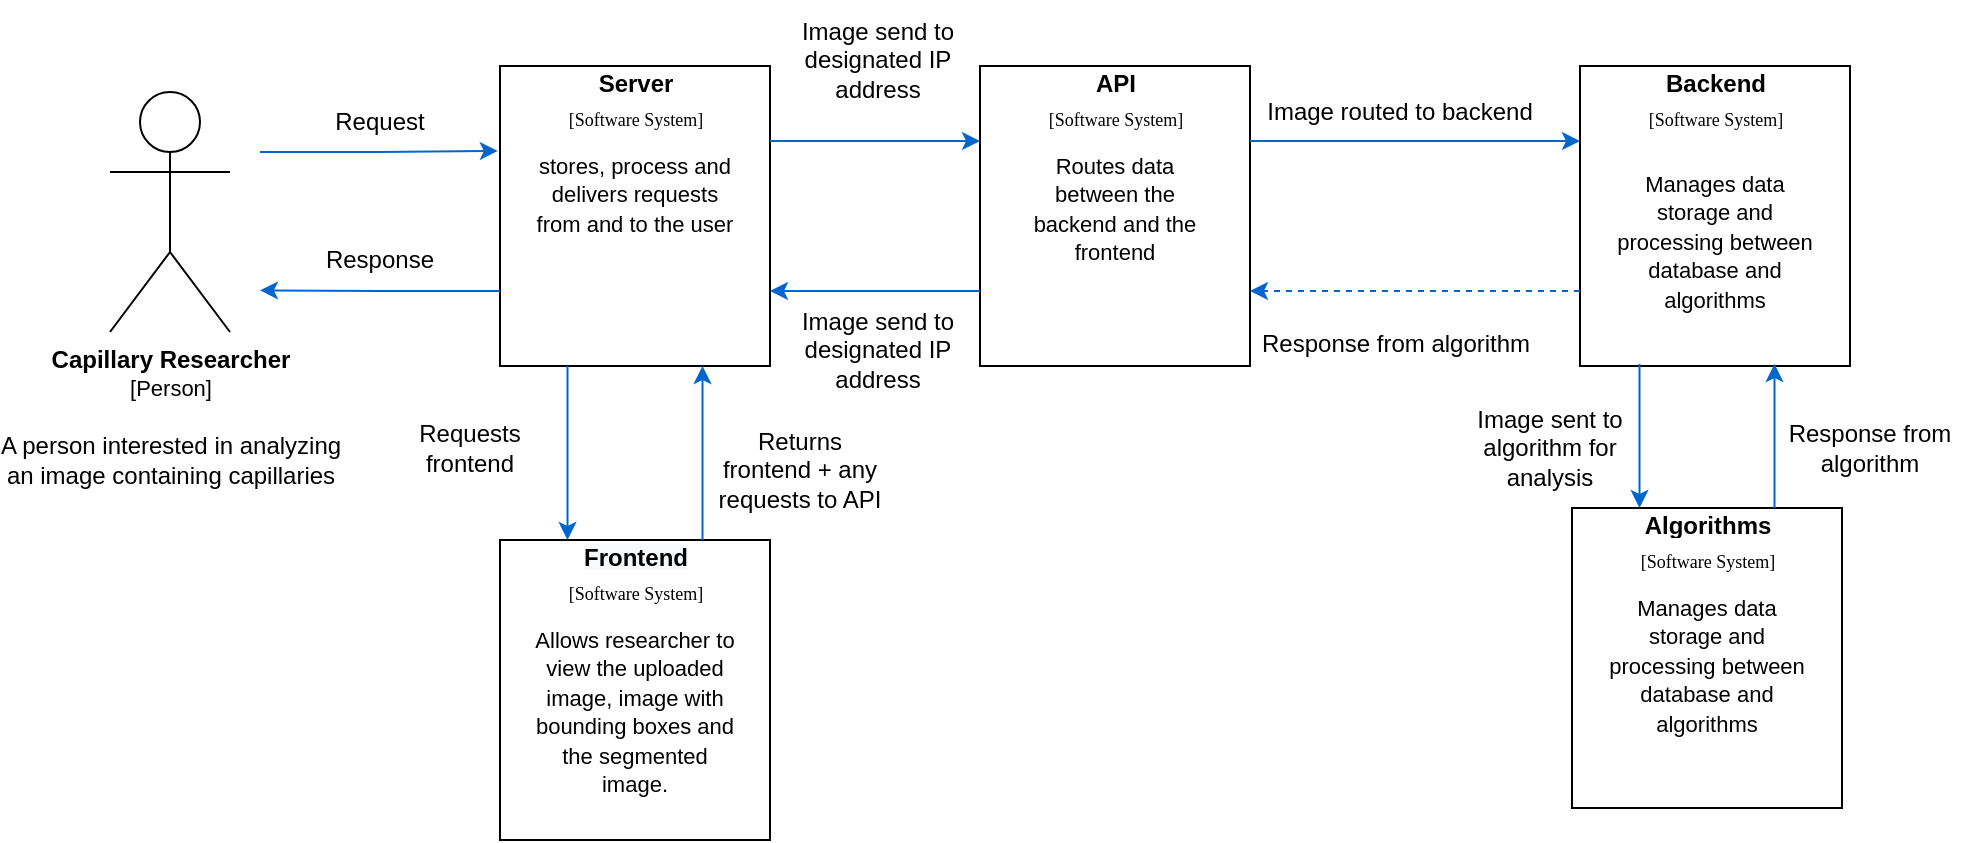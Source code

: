 <mxfile version="15.4.0" type="device" pages="6"><diagram name="System Context" id="5f0bae14-7c28-e335-631c-24af17079c00"><mxGraphModel dx="1136" dy="862" grid="1" gridSize="15" guides="1" tooltips="1" connect="1" arrows="1" fold="1" page="1" pageScale="1" pageWidth="1169" pageHeight="827" background="none" math="0" shadow="0"><root><mxCell id="0"/><mxCell id="1" parent="0"/><mxCell id="xh658QsBrIlk-r_LN61D-1" value="&lt;b&gt;Capillary Researcher&lt;br&gt;&lt;/b&gt;&lt;font style=&quot;font-size: 11px&quot;&gt;[Person]&lt;br&gt;&lt;/font&gt;&lt;br&gt;A person interested in analyzing&lt;br&gt;an image containing capillaries" style="shape=umlActor;verticalLabelPosition=bottom;verticalAlign=top;html=1;outlineConnect=0;" parent="1" vertex="1"><mxGeometry x="105" y="250" width="60" height="120" as="geometry"/></mxCell><mxCell id="RORuCxrO1sAnSxa74c-6-46" value="" style="group" parent="1" vertex="1" connectable="0"><mxGeometry x="300" y="474" width="135" height="150" as="geometry"/></mxCell><mxCell id="RORuCxrO1sAnSxa74c-6-30" value="" style="rounded=0;whiteSpace=wrap;html=1;" parent="RORuCxrO1sAnSxa74c-6-46" vertex="1"><mxGeometry width="135" height="150" as="geometry"/></mxCell><mxCell id="RORuCxrO1sAnSxa74c-6-31" value="&#10;&#10;&lt;b style=&quot;color: rgb(0, 0, 0); font-family: helvetica; font-size: 12px; font-style: normal; letter-spacing: normal; text-align: center; text-indent: 0px; text-transform: none; word-spacing: 0px; background-color: rgb(248, 249, 250);&quot;&gt;Frontend&lt;/b&gt;&#10;&#10;" style="rounded=0;whiteSpace=wrap;html=1;strokeColor=none;" parent="RORuCxrO1sAnSxa74c-6-46" vertex="1"><mxGeometry x="22.5" y="1" width="90" height="15" as="geometry"/></mxCell><mxCell id="RORuCxrO1sAnSxa74c-6-32" value="&lt;font style=&quot;font-size: 9px;&quot;&gt;[Software System]&lt;/font&gt;" style="rounded=0;whiteSpace=wrap;html=1;strokeColor=none;verticalAlign=top;fontFamily=Verdana;fontSize=9;" parent="RORuCxrO1sAnSxa74c-6-46" vertex="1"><mxGeometry x="22.5" y="15" width="90" height="30" as="geometry"/></mxCell><mxCell id="RORuCxrO1sAnSxa74c-6-38" value="&lt;span style=&quot;font-size: 11px&quot;&gt;Allows researcher to view the uploaded image, image with bounding boxes and the segmented image.&lt;/span&gt;" style="rounded=0;whiteSpace=wrap;html=1;strokeColor=none;labelPosition=center;verticalLabelPosition=middle;align=center;verticalAlign=top;textDirection=ltr;" parent="RORuCxrO1sAnSxa74c-6-46" vertex="1"><mxGeometry x="15" y="36" width="105" height="99" as="geometry"/></mxCell><mxCell id="RORuCxrO1sAnSxa74c-6-47" value="" style="group" parent="1" vertex="1" connectable="0"><mxGeometry x="540" y="237" width="135" height="150" as="geometry"/></mxCell><mxCell id="RORuCxrO1sAnSxa74c-6-48" value="" style="rounded=0;whiteSpace=wrap;html=1;" parent="RORuCxrO1sAnSxa74c-6-47" vertex="1"><mxGeometry width="135" height="150" as="geometry"/></mxCell><mxCell id="RORuCxrO1sAnSxa74c-6-69" value="" style="group" parent="RORuCxrO1sAnSxa74c-6-47" vertex="1" connectable="0"><mxGeometry x="15" y="1" width="105" height="134" as="geometry"/></mxCell><mxCell id="RORuCxrO1sAnSxa74c-6-49" value="&lt;b&gt;API&lt;/b&gt;" style="rounded=0;whiteSpace=wrap;html=1;strokeColor=none;" parent="RORuCxrO1sAnSxa74c-6-69" vertex="1"><mxGeometry x="7.5" width="90" height="15" as="geometry"/></mxCell><mxCell id="RORuCxrO1sAnSxa74c-6-50" value="&lt;font style=&quot;font-size: 9px;&quot;&gt;[Software System]&lt;/font&gt;" style="rounded=0;whiteSpace=wrap;html=1;strokeColor=none;verticalAlign=top;fontFamily=Verdana;fontSize=9;" parent="RORuCxrO1sAnSxa74c-6-69" vertex="1"><mxGeometry x="7.5" y="14" width="90" height="30" as="geometry"/></mxCell><mxCell id="RORuCxrO1sAnSxa74c-6-51" value="&lt;span style=&quot;font-size: 11px&quot;&gt;Routes data between the backend and the frontend&lt;/span&gt;" style="rounded=0;whiteSpace=wrap;html=1;strokeColor=none;labelPosition=center;verticalLabelPosition=middle;align=center;verticalAlign=top;textDirection=ltr;" parent="RORuCxrO1sAnSxa74c-6-69" vertex="1"><mxGeometry y="35" width="105" height="99" as="geometry"/></mxCell><mxCell id="RORuCxrO1sAnSxa74c-6-52" value="" style="group" parent="1" vertex="1" connectable="0"><mxGeometry x="780" y="237" width="135" height="161" as="geometry"/></mxCell><mxCell id="RORuCxrO1sAnSxa74c-6-53" value="" style="rounded=0;whiteSpace=wrap;html=1;" parent="RORuCxrO1sAnSxa74c-6-52" vertex="1"><mxGeometry x="60" width="135" height="150" as="geometry"/></mxCell><mxCell id="RORuCxrO1sAnSxa74c-6-54" value="&lt;b&gt;Backend&lt;/b&gt;" style="rounded=0;whiteSpace=wrap;html=1;strokeColor=none;" parent="RORuCxrO1sAnSxa74c-6-52" vertex="1"><mxGeometry x="82.5" y="1" width="90" height="15" as="geometry"/></mxCell><mxCell id="RORuCxrO1sAnSxa74c-6-55" value="&lt;font style=&quot;font-size: 9px;&quot;&gt;[Software System]&lt;/font&gt;" style="rounded=0;whiteSpace=wrap;html=1;strokeColor=none;verticalAlign=top;fontFamily=Verdana;fontSize=9;" parent="RORuCxrO1sAnSxa74c-6-52" vertex="1"><mxGeometry x="82.5" y="15" width="90" height="30" as="geometry"/></mxCell><mxCell id="RORuCxrO1sAnSxa74c-6-56" value="&lt;span style=&quot;font-size: 11px&quot;&gt;Manages data storage and processing between database and algorithms&lt;/span&gt;" style="rounded=0;whiteSpace=wrap;html=1;strokeColor=none;labelPosition=center;verticalLabelPosition=middle;align=center;verticalAlign=top;textDirection=ltr;" parent="RORuCxrO1sAnSxa74c-6-52" vertex="1"><mxGeometry x="75" y="45" width="105" height="99" as="geometry"/></mxCell><mxCell id="RORuCxrO1sAnSxa74c-6-76" value="Image routed to backend" style="text;html=1;strokeColor=none;fillColor=none;align=center;verticalAlign=middle;whiteSpace=wrap;rounded=0;" parent="RORuCxrO1sAnSxa74c-6-52" vertex="1"><mxGeometry x="-105" width="150" height="45" as="geometry"/></mxCell><mxCell id="RORuCxrO1sAnSxa74c-6-82" value="&lt;span style=&quot;text-align: center&quot;&gt;Response from algorithm&lt;/span&gt;&lt;div style=&quot;text-align: center&quot;&gt;&lt;/div&gt;" style="text;html=1;strokeColor=none;fillColor=none;align=left;verticalAlign=middle;whiteSpace=wrap;rounded=0;" parent="RORuCxrO1sAnSxa74c-6-52" vertex="1"><mxGeometry x="-101" y="117.5" width="146" height="43.5" as="geometry"/></mxCell><mxCell id="RORuCxrO1sAnSxa74c-6-57" value="" style="group" parent="1" vertex="1" connectable="0"><mxGeometry x="836" y="458" width="135" height="150" as="geometry"/></mxCell><mxCell id="RORuCxrO1sAnSxa74c-6-58" value="" style="rounded=0;whiteSpace=wrap;html=1;" parent="RORuCxrO1sAnSxa74c-6-57" vertex="1"><mxGeometry width="135" height="150" as="geometry"/></mxCell><mxCell id="RORuCxrO1sAnSxa74c-6-59" value="&lt;b&gt;Algorithms&lt;/b&gt;" style="rounded=0;whiteSpace=wrap;html=1;strokeColor=none;" parent="RORuCxrO1sAnSxa74c-6-57" vertex="1"><mxGeometry x="22.5" y="1" width="90" height="15" as="geometry"/></mxCell><mxCell id="RORuCxrO1sAnSxa74c-6-60" value="&lt;font style=&quot;font-size: 9px;&quot;&gt;[Software System]&lt;/font&gt;" style="rounded=0;whiteSpace=wrap;html=1;strokeColor=none;verticalAlign=top;fontFamily=Verdana;fontSize=9;" parent="RORuCxrO1sAnSxa74c-6-57" vertex="1"><mxGeometry x="22.5" y="15" width="90" height="30" as="geometry"/></mxCell><mxCell id="RORuCxrO1sAnSxa74c-6-61" value="&lt;span style=&quot;font-size: 11px&quot;&gt;Manages data storage and processing between database and algorithms&lt;/span&gt;" style="rounded=0;whiteSpace=wrap;html=1;strokeColor=none;labelPosition=center;verticalLabelPosition=middle;align=center;verticalAlign=top;textDirection=ltr;" parent="RORuCxrO1sAnSxa74c-6-57" vertex="1"><mxGeometry x="15" y="36" width="105" height="99" as="geometry"/></mxCell><mxCell id="RORuCxrO1sAnSxa74c-6-70" style="edgeStyle=orthogonalEdgeStyle;rounded=0;orthogonalLoop=1;jettySize=auto;html=1;exitX=0;exitY=0.75;exitDx=0;exitDy=0;entryX=1;entryY=0.75;entryDx=0;entryDy=0;dashed=1;fontFamily=Verdana;fontSize=9;fontColor=#FFFFFF;startArrow=none;startFill=0;strokeColor=#0066CC;fillColor=#0066CC;" parent="1" source="RORuCxrO1sAnSxa74c-6-53" target="RORuCxrO1sAnSxa74c-6-48" edge="1"><mxGeometry relative="1" as="geometry"/></mxCell><mxCell id="RORuCxrO1sAnSxa74c-6-75" value="Image send to designated IP address" style="text;html=1;strokeColor=none;fillColor=none;align=center;verticalAlign=middle;whiteSpace=wrap;rounded=0;" parent="1" vertex="1"><mxGeometry x="444" y="204" width="90" height="60" as="geometry"/></mxCell><mxCell id="RORuCxrO1sAnSxa74c-6-81" value="Image send to designated IP address" style="text;html=1;strokeColor=none;fillColor=none;align=center;verticalAlign=middle;whiteSpace=wrap;rounded=0;" parent="1" vertex="1"><mxGeometry x="444" y="349" width="90" height="60" as="geometry"/></mxCell><mxCell id="RORuCxrO1sAnSxa74c-6-90" value="Image sent to algorithm for analysis" style="text;html=1;strokeColor=none;fillColor=none;align=center;verticalAlign=middle;whiteSpace=wrap;rounded=0;" parent="1" vertex="1"><mxGeometry x="780" y="398" width="90" height="60" as="geometry"/></mxCell><mxCell id="jDlVcL5mRdqLPqfwnm-Z-1" value="" style="group" parent="1" vertex="1" connectable="0"><mxGeometry x="300" y="237" width="135" height="150" as="geometry"/></mxCell><mxCell id="jDlVcL5mRdqLPqfwnm-Z-2" value="" style="rounded=0;whiteSpace=wrap;html=1;" parent="jDlVcL5mRdqLPqfwnm-Z-1" vertex="1"><mxGeometry width="135" height="150" as="geometry"/></mxCell><mxCell id="jDlVcL5mRdqLPqfwnm-Z-3" value="&lt;b&gt;Server&lt;/b&gt;" style="rounded=0;whiteSpace=wrap;html=1;strokeColor=none;" parent="jDlVcL5mRdqLPqfwnm-Z-1" vertex="1"><mxGeometry x="22.5" y="1" width="90" height="15" as="geometry"/></mxCell><mxCell id="jDlVcL5mRdqLPqfwnm-Z-4" value="&lt;font style=&quot;font-size: 9px;&quot;&gt;[Software System]&lt;/font&gt;" style="rounded=0;whiteSpace=wrap;html=1;strokeColor=none;verticalAlign=top;fontFamily=Verdana;fontSize=9;" parent="jDlVcL5mRdqLPqfwnm-Z-1" vertex="1"><mxGeometry x="22.5" y="15" width="90" height="30" as="geometry"/></mxCell><mxCell id="jDlVcL5mRdqLPqfwnm-Z-5" value="&lt;span style=&quot;font-size: 11px&quot;&gt;stores, process and delivers requests from and to the user&lt;/span&gt;" style="rounded=0;whiteSpace=wrap;html=1;strokeColor=none;labelPosition=center;verticalLabelPosition=middle;align=center;verticalAlign=top;textDirection=ltr;" parent="jDlVcL5mRdqLPqfwnm-Z-1" vertex="1"><mxGeometry x="15" y="36" width="105" height="99" as="geometry"/></mxCell><mxCell id="jDlVcL5mRdqLPqfwnm-Z-15" style="edgeStyle=orthogonalEdgeStyle;rounded=0;orthogonalLoop=1;jettySize=auto;html=1;exitX=0;exitY=0.75;exitDx=0;exitDy=0;fontFamily=Verdana;fontSize=9;fontColor=#FFFFFF;startArrow=none;startFill=0;strokeColor=#0066CC;fillColor=#0066CC;" parent="1" source="jDlVcL5mRdqLPqfwnm-Z-2" edge="1"><mxGeometry relative="1" as="geometry"><mxPoint x="180" y="349.172" as="targetPoint"/></mxGeometry></mxCell><mxCell id="jDlVcL5mRdqLPqfwnm-Z-19" value="" style="edgeStyle=elbowEdgeStyle;elbow=horizontal;endArrow=classic;html=1;rounded=0;fontFamily=Verdana;fontSize=9;fontColor=#FFFFFF;strokeColor=#0066CC;fillColor=#0066CC;entryX=-0.008;entryY=0.283;entryDx=0;entryDy=0;entryPerimeter=0;" parent="1" target="jDlVcL5mRdqLPqfwnm-Z-2" edge="1"><mxGeometry width="50" height="50" relative="1" as="geometry"><mxPoint x="180" y="280" as="sourcePoint"/><mxPoint x="285" y="280" as="targetPoint"/></mxGeometry></mxCell><mxCell id="jDlVcL5mRdqLPqfwnm-Z-22" value="Request" style="text;html=1;strokeColor=none;fillColor=none;align=center;verticalAlign=middle;whiteSpace=wrap;rounded=0;" parent="1" vertex="1"><mxGeometry x="195" y="250" width="90" height="30" as="geometry"/></mxCell><mxCell id="HZWZh4h9nX1114u28gDN-1" value="Response" style="text;html=1;strokeColor=none;fillColor=none;align=center;verticalAlign=middle;whiteSpace=wrap;rounded=0;" parent="1" vertex="1"><mxGeometry x="195" y="319" width="90" height="30" as="geometry"/></mxCell><mxCell id="qdi1z0Y1QbcA2tyoHr7i-172" style="edgeStyle=none;rounded=0;orthogonalLoop=1;jettySize=auto;html=1;exitX=0.25;exitY=1;exitDx=0;exitDy=0;entryX=0.25;entryY=0;entryDx=0;entryDy=0;fontFamily=Verdana;fontSize=9;fontColor=#FFFFFF;startArrow=none;startFill=0;strokeColor=#0066CC;fillColor=#0066CC;" parent="1" source="jDlVcL5mRdqLPqfwnm-Z-2" target="RORuCxrO1sAnSxa74c-6-30" edge="1"><mxGeometry relative="1" as="geometry"/></mxCell><mxCell id="qdi1z0Y1QbcA2tyoHr7i-173" style="edgeStyle=none;rounded=0;orthogonalLoop=1;jettySize=auto;html=1;exitX=0.75;exitY=0;exitDx=0;exitDy=0;entryX=0.75;entryY=1;entryDx=0;entryDy=0;fontFamily=Verdana;fontSize=9;fontColor=#FFFFFF;startArrow=none;startFill=0;strokeColor=#0066CC;fillColor=#0066CC;" parent="1" source="RORuCxrO1sAnSxa74c-6-30" target="jDlVcL5mRdqLPqfwnm-Z-2" edge="1"><mxGeometry relative="1" as="geometry"/></mxCell><mxCell id="qdi1z0Y1QbcA2tyoHr7i-176" style="edgeStyle=none;rounded=0;orthogonalLoop=1;jettySize=auto;html=1;exitX=0;exitY=0.75;exitDx=0;exitDy=0;entryX=1;entryY=0.75;entryDx=0;entryDy=0;fontFamily=Verdana;fontSize=9;fontColor=#FFFFFF;startArrow=none;startFill=0;strokeColor=#0066CC;fillColor=#0066CC;" parent="1" source="RORuCxrO1sAnSxa74c-6-48" target="jDlVcL5mRdqLPqfwnm-Z-2" edge="1"><mxGeometry relative="1" as="geometry"/></mxCell><mxCell id="qdi1z0Y1QbcA2tyoHr7i-177" style="edgeStyle=none;rounded=0;orthogonalLoop=1;jettySize=auto;html=1;exitX=1;exitY=0.25;exitDx=0;exitDy=0;entryX=0;entryY=0.25;entryDx=0;entryDy=0;fontFamily=Verdana;fontSize=9;fontColor=#FFFFFF;startArrow=none;startFill=0;strokeColor=#0066CC;fillColor=#0066CC;" parent="1" source="jDlVcL5mRdqLPqfwnm-Z-2" target="RORuCxrO1sAnSxa74c-6-48" edge="1"><mxGeometry relative="1" as="geometry"/></mxCell><mxCell id="qdi1z0Y1QbcA2tyoHr7i-178" style="edgeStyle=none;rounded=0;orthogonalLoop=1;jettySize=auto;html=1;exitX=0.25;exitY=1;exitDx=0;exitDy=0;entryX=0.25;entryY=0;entryDx=0;entryDy=0;fontFamily=Verdana;fontSize=9;fontColor=#FFFFFF;startArrow=none;startFill=0;strokeColor=#0066CC;fillColor=#0066CC;" parent="1" target="RORuCxrO1sAnSxa74c-6-58" edge="1"><mxGeometry relative="1" as="geometry"><mxPoint x="869.75" y="386" as="sourcePoint"/></mxGeometry></mxCell><mxCell id="qdi1z0Y1QbcA2tyoHr7i-179" style="edgeStyle=none;rounded=0;orthogonalLoop=1;jettySize=auto;html=1;exitX=0.75;exitY=0;exitDx=0;exitDy=0;entryX=0.75;entryY=1;entryDx=0;entryDy=0;fontFamily=Verdana;fontSize=9;fontColor=#FFFFFF;startArrow=none;startFill=0;strokeColor=#0066CC;fillColor=#0066CC;" parent="1" source="RORuCxrO1sAnSxa74c-6-58" edge="1"><mxGeometry relative="1" as="geometry"><mxPoint x="937.25" y="386" as="targetPoint"/></mxGeometry></mxCell><mxCell id="qdi1z0Y1QbcA2tyoHr7i-180" value="Response from algorithm" style="text;html=1;strokeColor=none;fillColor=none;align=center;verticalAlign=middle;whiteSpace=wrap;rounded=0;" parent="1" vertex="1"><mxGeometry x="940" y="398" width="90" height="60" as="geometry"/></mxCell><mxCell id="qdi1z0Y1QbcA2tyoHr7i-181" style="edgeStyle=none;rounded=0;orthogonalLoop=1;jettySize=auto;html=1;exitX=1;exitY=0.25;exitDx=0;exitDy=0;entryX=0;entryY=0.25;entryDx=0;entryDy=0;fontFamily=Verdana;fontSize=9;fontColor=#FFFFFF;startArrow=none;startFill=0;strokeColor=#0066CC;fillColor=#0066CC;" parent="1" source="RORuCxrO1sAnSxa74c-6-48" target="RORuCxrO1sAnSxa74c-6-53" edge="1"><mxGeometry relative="1" as="geometry"/></mxCell><mxCell id="qdi1z0Y1QbcA2tyoHr7i-182" value="Requests frontend" style="text;html=1;strokeColor=none;fillColor=none;align=center;verticalAlign=middle;whiteSpace=wrap;rounded=0;" parent="1" vertex="1"><mxGeometry x="240" y="398" width="90" height="60" as="geometry"/></mxCell><mxCell id="qdi1z0Y1QbcA2tyoHr7i-183" value="Returns frontend + any requests to API" style="text;html=1;strokeColor=none;fillColor=none;align=center;verticalAlign=middle;whiteSpace=wrap;rounded=0;" parent="1" vertex="1"><mxGeometry x="405" y="409" width="90" height="60" as="geometry"/></mxCell></root></mxGraphModel></diagram><diagram id="vjyDjwtBjUQkt7E8QfWM" name="System Containers"><mxGraphModel dx="2135" dy="733" grid="1" gridSize="10" guides="1" tooltips="1" connect="1" arrows="1" fold="1" page="1" pageScale="1" pageWidth="1169" pageHeight="827" math="0" shadow="0"><root><mxCell id="DJYEPNxIXRSlvO96YCQD-0"/><mxCell id="DJYEPNxIXRSlvO96YCQD-1" parent="DJYEPNxIXRSlvO96YCQD-0"/><mxCell id="PQJLyF2aIHjYMI_AYV1E-28" style="edgeStyle=none;rounded=0;orthogonalLoop=1;jettySize=auto;html=1;entryX=0;entryY=0.5;entryDx=0;entryDy=0;fontFamily=Verdana;fontSize=9;fontColor=#000000;startArrow=none;startFill=0;strokeColor=#0066CC;fillColor=#0066CC;" parent="DJYEPNxIXRSlvO96YCQD-1" source="tkt5HcNi3joFQ9Fg2P8o-1" target="PQJLyF2aIHjYMI_AYV1E-22" edge="1"><mxGeometry relative="1" as="geometry"/></mxCell><mxCell id="PQJLyF2aIHjYMI_AYV1E-29" value="User interacts with GUI" style="edgeLabel;html=1;align=center;verticalAlign=middle;resizable=0;points=[];fontSize=9;fontFamily=Verdana;fontColor=#000000;" parent="PQJLyF2aIHjYMI_AYV1E-28" vertex="1" connectable="0"><mxGeometry x="0.114" relative="1" as="geometry"><mxPoint y="-10" as="offset"/></mxGeometry></mxCell><mxCell id="tkt5HcNi3joFQ9Fg2P8o-1" value="&lt;b&gt;Capillary Researcher&lt;br&gt;&lt;/b&gt;&lt;font style=&quot;font-size: 11px&quot;&gt;[Person]&lt;br&gt;&lt;/font&gt;&lt;br&gt;A person interested in analyzing&lt;br&gt;an image containing capillaries" style="shape=umlActor;verticalLabelPosition=bottom;verticalAlign=top;html=1;outlineConnect=0;fontColor=#000000;" parent="DJYEPNxIXRSlvO96YCQD-1" vertex="1"><mxGeometry x="-130" y="260.67" width="60" height="120" as="geometry"/></mxCell><mxCell id="LV4M5vIQmlmvmQFxQNSa-51" value="" style="rounded=0;whiteSpace=wrap;html=1;fontColor=#000000;" parent="DJYEPNxIXRSlvO96YCQD-1" vertex="1"><mxGeometry x="1139.74" y="310" width="390" height="240" as="geometry"/></mxCell><mxCell id="LV4M5vIQmlmvmQFxQNSa-52" value="&lt;b&gt;Backend&lt;/b&gt;" style="rounded=0;whiteSpace=wrap;html=1;strokeColor=none;fontColor=#000000;" parent="DJYEPNxIXRSlvO96YCQD-1" vertex="1"><mxGeometry x="1169.74" y="323.71" width="263.33" height="18.65" as="geometry"/></mxCell><mxCell id="LV4M5vIQmlmvmQFxQNSa-53" value="&lt;font style=&quot;font-size: 9px;&quot;&gt;[Software System]&lt;/font&gt;" style="rounded=0;whiteSpace=wrap;html=1;strokeColor=none;verticalAlign=top;fontFamily=Verdana;fontSize=9;fontColor=#000000;" parent="DJYEPNxIXRSlvO96YCQD-1" vertex="1"><mxGeometry x="1258.91" y="342.857" width="90" height="27.643" as="geometry"/></mxCell><mxCell id="khsP7lMVNg1kk4Duu53g-0" value="" style="group;fontColor=#000000;" parent="DJYEPNxIXRSlvO96YCQD-1" vertex="1" connectable="0"><mxGeometry x="1388.74" y="380.67" width="130" height="171.86" as="geometry"/></mxCell><mxCell id="khsP7lMVNg1kk4Duu53g-1" value="" style="rounded=0;whiteSpace=wrap;html=1;fontColor=#000000;" parent="khsP7lMVNg1kk4Duu53g-0" vertex="1"><mxGeometry width="130" height="140.002" as="geometry"/></mxCell><mxCell id="khsP7lMVNg1kk4Duu53g-2" value="" style="group;fontColor=#000000;" parent="khsP7lMVNg1kk4Duu53g-0" vertex="1" connectable="0"><mxGeometry x="14.444" y="1.15" width="115.556" height="118.852" as="geometry"/></mxCell><mxCell id="khsP7lMVNg1kk4Duu53g-3" value="&lt;b&gt;Database&lt;/b&gt;" style="rounded=0;whiteSpace=wrap;html=1;strokeColor=none;fontColor=#000000;" parent="khsP7lMVNg1kk4Duu53g-2" vertex="1"><mxGeometry x="-9.63" width="115.556" height="30.0" as="geometry"/></mxCell><mxCell id="khsP7lMVNg1kk4Duu53g-4" value="&lt;font style=&quot;font-size: 9px&quot;&gt;[Postgres- SQL]&lt;/font&gt;" style="rounded=0;whiteSpace=wrap;html=1;strokeColor=none;verticalAlign=top;fontFamily=Verdana;fontSize=9;fontColor=#000000;" parent="khsP7lMVNg1kk4Duu53g-0" vertex="1"><mxGeometry x="9.63" y="32.711" width="105.926" height="26.61" as="geometry"/></mxCell><mxCell id="khsP7lMVNg1kk4Duu53g-5" value="&lt;span style=&quot;font-size: 11px&quot;&gt;Stores data uploaded by the user and generated by the deep learning script&lt;/span&gt;" style="rounded=0;whiteSpace=wrap;html=1;strokeColor=none;labelPosition=center;verticalLabelPosition=middle;align=center;verticalAlign=top;textDirection=ltr;fontColor=#000000;" parent="khsP7lMVNg1kk4Duu53g-0" vertex="1"><mxGeometry x="14.444" y="51.334" width="101.111" height="87.809" as="geometry"/></mxCell><mxCell id="khsP7lMVNg1kk4Duu53g-6" value="" style="group;fontColor=#000000;" parent="DJYEPNxIXRSlvO96YCQD-1" vertex="1" connectable="0"><mxGeometry x="1159.74" y="380.666" width="135" height="171.857" as="geometry"/></mxCell><mxCell id="khsP7lMVNg1kk4Duu53g-7" value="" style="rounded=0;whiteSpace=wrap;html=1;fontColor=#000000;" parent="khsP7lMVNg1kk4Duu53g-6" vertex="1"><mxGeometry width="135" height="140" as="geometry"/></mxCell><mxCell id="khsP7lMVNg1kk4Duu53g-8" value="" style="group;fontColor=#000000;" parent="khsP7lMVNg1kk4Duu53g-6" vertex="1" connectable="0"><mxGeometry x="15" y="1.15" width="120" height="118.85" as="geometry"/></mxCell><mxCell id="khsP7lMVNg1kk4Duu53g-9" value="&lt;b&gt;Imaged Classifier&lt;/b&gt;" style="rounded=0;whiteSpace=wrap;html=1;strokeColor=none;fontColor=#000000;" parent="khsP7lMVNg1kk4Duu53g-8" vertex="1"><mxGeometry x="-10" width="120" height="30" as="geometry"/></mxCell><mxCell id="khsP7lMVNg1kk4Duu53g-10" value="&lt;font style=&quot;font-size: 9px&quot;&gt;[Python- Django]&lt;/font&gt;" style="rounded=0;whiteSpace=wrap;html=1;strokeColor=none;verticalAlign=top;fontFamily=Verdana;fontSize=9;fontColor=#000000;" parent="khsP7lMVNg1kk4Duu53g-6" vertex="1"><mxGeometry x="12.5" y="24.72" width="110" height="26.61" as="geometry"/></mxCell><mxCell id="khsP7lMVNg1kk4Duu53g-11" value="&lt;span style=&quot;font-size: 11px&quot;&gt;Contains the script to analyze a capillary image&lt;/span&gt;" style="rounded=0;whiteSpace=wrap;html=1;strokeColor=none;labelPosition=center;verticalLabelPosition=middle;align=center;verticalAlign=top;textDirection=ltr;fontColor=#000000;" parent="khsP7lMVNg1kk4Duu53g-6" vertex="1"><mxGeometry x="15" y="51.333" width="105" height="87.807" as="geometry"/></mxCell><mxCell id="tkt5HcNi3joFQ9Fg2P8o-5" value="" style="rounded=0;whiteSpace=wrap;html=1;fontColor=#000000;" parent="DJYEPNxIXRSlvO96YCQD-1" vertex="1"><mxGeometry x="540" y="620" width="165" height="221" as="geometry"/></mxCell><mxCell id="tkt5HcNi3joFQ9Fg2P8o-6" value="&#10;&#10;&lt;b style=&quot;font-family: helvetica; font-size: 12px; font-style: normal; letter-spacing: normal; text-align: center; text-indent: 0px; text-transform: none; word-spacing: 0px; background-color: rgb(248, 249, 250);&quot;&gt;Frontend&lt;/b&gt;&#10;&#10;" style="rounded=0;whiteSpace=wrap;html=1;strokeColor=none;fontColor=#000000;" parent="DJYEPNxIXRSlvO96YCQD-1" vertex="1"><mxGeometry x="557.5" y="620.72" width="140" height="40.1" as="geometry"/></mxCell><mxCell id="tkt5HcNi3joFQ9Fg2P8o-7" value="&lt;font style=&quot;font-size: 9px;&quot;&gt;[Software System]&lt;/font&gt;" style="rounded=0;whiteSpace=wrap;html=1;strokeColor=none;verticalAlign=top;fontFamily=Verdana;fontSize=9;fontColor=#000000;" parent="DJYEPNxIXRSlvO96YCQD-1" vertex="1"><mxGeometry x="582.5" y="649.357" width="90" height="28.643" as="geometry"/></mxCell><mxCell id="LV4M5vIQmlmvmQFxQNSa-22" value="" style="group;fontColor=#000000;" parent="DJYEPNxIXRSlvO96YCQD-1" vertex="1" connectable="0"><mxGeometry x="560" y="689.456" width="135" height="171.857" as="geometry"/></mxCell><mxCell id="hVnGziJ-jip9R8Sl9lR0-2" value="" style="group;fontColor=#000000;" parent="LV4M5vIQmlmvmQFxQNSa-22" vertex="1" connectable="0"><mxGeometry width="135" height="140" as="geometry"/></mxCell><mxCell id="LV4M5vIQmlmvmQFxQNSa-23" value="" style="rounded=0;whiteSpace=wrap;html=1;fontColor=#000000;" parent="hVnGziJ-jip9R8Sl9lR0-2" vertex="1"><mxGeometry width="135" height="140" as="geometry"/></mxCell><mxCell id="LV4M5vIQmlmvmQFxQNSa-26" value="&lt;font style=&quot;font-size: 9px&quot;&gt;[Javascript - React]&lt;/font&gt;" style="rounded=0;whiteSpace=wrap;html=1;strokeColor=none;verticalAlign=top;fontFamily=Verdana;fontSize=9;fontColor=#000000;" parent="hVnGziJ-jip9R8Sl9lR0-2" vertex="1"><mxGeometry x="10" y="32.71" width="110" height="26.61" as="geometry"/></mxCell><mxCell id="LV4M5vIQmlmvmQFxQNSa-27" value="&lt;span style=&quot;font-size: 11px&quot;&gt;Compiles and delivery&amp;nbsp; the frontend content to the user on a web browser&lt;/span&gt;" style="rounded=0;whiteSpace=wrap;html=1;strokeColor=none;labelPosition=center;verticalLabelPosition=middle;align=center;verticalAlign=top;textDirection=ltr;fontColor=#000000;" parent="hVnGziJ-jip9R8Sl9lR0-2" vertex="1"><mxGeometry x="15" y="51.333" width="105" height="87.807" as="geometry"/></mxCell><mxCell id="LV4M5vIQmlmvmQFxQNSa-25" value="&lt;b&gt;Single Page Application&lt;/b&gt;" style="rounded=0;whiteSpace=wrap;html=1;strokeColor=none;fontColor=#000000;" parent="hVnGziJ-jip9R8Sl9lR0-2" vertex="1"><mxGeometry x="12.5" y="2.71" width="110" height="30" as="geometry"/></mxCell><mxCell id="hVnGziJ-jip9R8Sl9lR0-4" value="" style="group;fontColor=#000000;" parent="DJYEPNxIXRSlvO96YCQD-1" vertex="1" connectable="0"><mxGeometry x="869.36" y="310" width="170" height="240" as="geometry"/></mxCell><mxCell id="LV4M5vIQmlmvmQFxQNSa-29" value="" style="rounded=0;whiteSpace=wrap;html=1;fontColor=#000000;" parent="hVnGziJ-jip9R8Sl9lR0-4" vertex="1"><mxGeometry width="170" height="240.0" as="geometry"/></mxCell><mxCell id="LV4M5vIQmlmvmQFxQNSa-30" value="&lt;b&gt;API&lt;/b&gt;" style="rounded=0;whiteSpace=wrap;html=1;strokeColor=none;fontColor=#000000;" parent="hVnGziJ-jip9R8Sl9lR0-4" vertex="1"><mxGeometry x="25" y="5.154" width="120" height="45.829" as="geometry"/></mxCell><mxCell id="LV4M5vIQmlmvmQFxQNSa-31" value="&lt;font style=&quot;font-size: 9px;&quot;&gt;[Software System]&lt;/font&gt;" style="rounded=0;whiteSpace=wrap;html=1;strokeColor=none;verticalAlign=top;fontFamily=Verdana;fontSize=9;fontColor=#000000;" parent="hVnGziJ-jip9R8Sl9lR0-4" vertex="1"><mxGeometry x="40" y="35.837" width="90" height="32.735" as="geometry"/></mxCell><mxCell id="2DYNyLAG3DM_7VTLodDk-44" value="" style="group;fontColor=#000000;" parent="hVnGziJ-jip9R8Sl9lR0-4" vertex="1" connectable="0"><mxGeometry x="10" y="69.43" width="150" height="142.57" as="geometry"/></mxCell><mxCell id="2DYNyLAG3DM_7VTLodDk-45" value="" style="rounded=0;whiteSpace=wrap;html=1;fontColor=#000000;" parent="2DYNyLAG3DM_7VTLodDk-44" vertex="1"><mxGeometry width="150" height="142.57" as="geometry"/></mxCell><mxCell id="2DYNyLAG3DM_7VTLodDk-46" value="" style="group;fontColor=#000000;" parent="2DYNyLAG3DM_7VTLodDk-44" vertex="1" connectable="0"><mxGeometry x="16.667" y="0.95" width="133.333" height="127.363" as="geometry"/></mxCell><mxCell id="2DYNyLAG3DM_7VTLodDk-47" value="&lt;b&gt;Web API&lt;/b&gt;" style="rounded=0;whiteSpace=wrap;html=1;strokeColor=none;fontColor=#000000;" parent="2DYNyLAG3DM_7VTLodDk-46" vertex="1"><mxGeometry x="8.333" width="100" height="14.257" as="geometry"/></mxCell><mxCell id="2DYNyLAG3DM_7VTLodDk-49" value="&lt;span style=&quot;font-size: 11px&quot;&gt;Serializes data from Django ORM and permits access to the backend&lt;/span&gt;" style="rounded=0;whiteSpace=wrap;html=1;strokeColor=none;labelPosition=center;verticalLabelPosition=middle;align=center;verticalAlign=top;textDirection=ltr;fontColor=#000000;" parent="2DYNyLAG3DM_7VTLodDk-46" vertex="1"><mxGeometry y="33.266" width="116.667" height="94.096" as="geometry"/></mxCell><mxCell id="2DYNyLAG3DM_7VTLodDk-48" value="&lt;font style=&quot;font-size: 9px&quot;&gt;[Python - REST Framework]&lt;/font&gt;" style="rounded=0;whiteSpace=wrap;html=1;strokeColor=none;verticalAlign=top;fontFamily=Verdana;fontSize=9;fontColor=#000000;" parent="2DYNyLAG3DM_7VTLodDk-44" vertex="1"><mxGeometry x="10" y="14.252" width="134.44" height="28.514" as="geometry"/></mxCell><mxCell id="hVnGziJ-jip9R8Sl9lR0-17" value="&lt;font&gt;Response to Client&lt;/font&gt;" style="edgeLabel;html=1;align=center;verticalAlign=middle;resizable=0;points=[];fontSize=9;fontFamily=Verdana;fontColor=#000000;" parent="DJYEPNxIXRSlvO96YCQD-1" vertex="1" connectable="0"><mxGeometry x="290.002" y="460.004" as="geometry"/></mxCell><mxCell id="REGJooDyooe8HpXWy-Xx-1" value="" style="rounded=0;whiteSpace=wrap;html=1;fontColor=#000000;" parent="DJYEPNxIXRSlvO96YCQD-1" vertex="1"><mxGeometry x="390" y="310" width="390" height="240" as="geometry"/></mxCell><mxCell id="REGJooDyooe8HpXWy-Xx-2" value="" style="group;fontColor=#000000;" parent="DJYEPNxIXRSlvO96YCQD-1" vertex="1" connectable="0"><mxGeometry x="400" y="381.346" width="135" height="171.857" as="geometry"/></mxCell><mxCell id="REGJooDyooe8HpXWy-Xx-3" value="" style="rounded=0;whiteSpace=wrap;html=1;fontColor=#000000;" parent="REGJooDyooe8HpXWy-Xx-2" vertex="1"><mxGeometry width="135" height="140" as="geometry"/></mxCell><mxCell id="REGJooDyooe8HpXWy-Xx-4" value="" style="group;fontColor=#000000;" parent="REGJooDyooe8HpXWy-Xx-2" vertex="1" connectable="0"><mxGeometry x="15" y="1.15" width="105" height="118.85" as="geometry"/></mxCell><mxCell id="REGJooDyooe8HpXWy-Xx-5" value="&lt;b&gt;Nginx&lt;/b&gt;" style="rounded=0;whiteSpace=wrap;html=1;strokeColor=none;fontColor=#000000;" parent="REGJooDyooe8HpXWy-Xx-4" vertex="1"><mxGeometry x="7.5" width="90" height="13.304" as="geometry"/></mxCell><mxCell id="REGJooDyooe8HpXWy-Xx-6" value="&lt;font style=&quot;font-size: 9px&quot;&gt;[Web Server]&lt;/font&gt;" style="rounded=0;whiteSpace=wrap;html=1;strokeColor=none;verticalAlign=top;fontFamily=Verdana;fontSize=9;fontColor=#000000;" parent="REGJooDyooe8HpXWy-Xx-4" vertex="1"><mxGeometry x="7.5" y="12.417" width="90" height="26.608" as="geometry"/></mxCell><mxCell id="REGJooDyooe8HpXWy-Xx-7" value="&lt;span style=&quot;font-size: 11px&quot;&gt;A reverse proxy that redirects to Gunicorn or serves static file itself&lt;/span&gt;" style="rounded=0;whiteSpace=wrap;html=1;strokeColor=none;labelPosition=center;verticalLabelPosition=middle;align=center;verticalAlign=top;textDirection=ltr;fontColor=#000000;" parent="REGJooDyooe8HpXWy-Xx-4" vertex="1"><mxGeometry y="31.043" width="105" height="87.807" as="geometry"/></mxCell><mxCell id="REGJooDyooe8HpXWy-Xx-8" value="Server" style="rounded=0;whiteSpace=wrap;html=1;strokeColor=none;fontColor=#000000;" parent="DJYEPNxIXRSlvO96YCQD-1" vertex="1"><mxGeometry x="460.003" y="311.403" width="263.333" height="40.1" as="geometry"/></mxCell><mxCell id="REGJooDyooe8HpXWy-Xx-9" value="&lt;font style=&quot;font-size: 9px;&quot;&gt;[Software System]&lt;/font&gt;" style="rounded=0;whiteSpace=wrap;html=1;strokeColor=none;verticalAlign=top;fontFamily=Verdana;fontSize=9;fontColor=#000000;" parent="DJYEPNxIXRSlvO96YCQD-1" vertex="1"><mxGeometry x="546.67" y="341.857" width="90" height="28.643" as="geometry"/></mxCell><mxCell id="REGJooDyooe8HpXWy-Xx-10" value="" style="group;fontColor=#000000;" parent="DJYEPNxIXRSlvO96YCQD-1" vertex="1" connectable="0"><mxGeometry x="620" y="382.0" width="135" height="140.4" as="geometry"/></mxCell><mxCell id="REGJooDyooe8HpXWy-Xx-11" value="" style="rounded=0;whiteSpace=wrap;html=1;fontColor=#000000;" parent="REGJooDyooe8HpXWy-Xx-10" vertex="1"><mxGeometry width="135" height="140" as="geometry"/></mxCell><mxCell id="REGJooDyooe8HpXWy-Xx-12" value="" style="group;fontColor=#000000;" parent="REGJooDyooe8HpXWy-Xx-10" vertex="1" connectable="0"><mxGeometry x="15" y="0.933" width="110" height="125.067" as="geometry"/></mxCell><mxCell id="REGJooDyooe8HpXWy-Xx-13" value="&lt;b&gt;Gunicorn&lt;/b&gt;" style="rounded=0;whiteSpace=wrap;html=1;strokeColor=none;fontColor=#000000;" parent="REGJooDyooe8HpXWy-Xx-12" vertex="1"><mxGeometry x="7.5" width="90" height="14" as="geometry"/></mxCell><mxCell id="REGJooDyooe8HpXWy-Xx-14" value="&lt;font style=&quot;font-size: 9px&quot;&gt;[Application Server -WSGI]&lt;/font&gt;" style="rounded=0;whiteSpace=wrap;html=1;strokeColor=none;verticalAlign=top;fontFamily=Verdana;fontSize=9;fontColor=#000000;" parent="REGJooDyooe8HpXWy-Xx-12" vertex="1"><mxGeometry x="-10" y="13.066" width="120" height="28.0" as="geometry"/></mxCell><mxCell id="REGJooDyooe8HpXWy-Xx-15" value="&lt;span style=&quot;font-size: 11px&quot;&gt;For handling requests for dynamic data. An interface between web server and web application&lt;/span&gt;" style="rounded=0;whiteSpace=wrap;html=1;strokeColor=none;labelPosition=center;verticalLabelPosition=middle;align=center;verticalAlign=top;textDirection=ltr;fontColor=#000000;" parent="REGJooDyooe8HpXWy-Xx-10" vertex="1"><mxGeometry x="17.5" y="48" width="105" height="82" as="geometry"/></mxCell><mxCell id="LV4M5vIQmlmvmQFxQNSa-73" value="" style="rounded=0;whiteSpace=wrap;html=1;fontColor=#000000;" parent="DJYEPNxIXRSlvO96YCQD-1" vertex="1"><mxGeometry x="1049.75" y="600.82" width="410" height="210" as="geometry"/></mxCell><mxCell id="LV4M5vIQmlmvmQFxQNSa-74" value="&lt;b&gt;Algorithms&lt;/b&gt;" style="rounded=0;whiteSpace=wrap;html=1;strokeColor=none;fontColor=#000000;" parent="DJYEPNxIXRSlvO96YCQD-1" vertex="1"><mxGeometry x="1123.08" y="610" width="263.33" height="20.93" as="geometry"/></mxCell><mxCell id="LV4M5vIQmlmvmQFxQNSa-75" value="&lt;font style=&quot;font-size: 9px;&quot;&gt;[Software System]&lt;/font&gt;" style="rounded=0;whiteSpace=wrap;html=1;strokeColor=none;verticalAlign=top;fontFamily=Verdana;fontSize=9;fontColor=#000000;" parent="DJYEPNxIXRSlvO96YCQD-1" vertex="1"><mxGeometry x="1209.75" y="629.46" width="90" height="28.82" as="geometry"/></mxCell><mxCell id="f0c4sv0o095P2CCr77nY-13" value="" style="group;fontColor=#000000;" parent="DJYEPNxIXRSlvO96YCQD-1" vertex="1" connectable="0"><mxGeometry x="1109.74" y="677.996" width="135" height="171.857" as="geometry"/></mxCell><mxCell id="f0c4sv0o095P2CCr77nY-14" value="" style="rounded=0;whiteSpace=wrap;html=1;fontColor=#000000;" parent="f0c4sv0o095P2CCr77nY-13" vertex="1"><mxGeometry x="-40" y="-19.18" width="135" height="140" as="geometry"/></mxCell><mxCell id="f0c4sv0o095P2CCr77nY-15" value="" style="group;fontColor=#000000;" parent="f0c4sv0o095P2CCr77nY-13" vertex="1" connectable="0"><mxGeometry x="-25" y="-18.03" width="120" height="118.85" as="geometry"/></mxCell><mxCell id="f0c4sv0o095P2CCr77nY-16" value="&lt;b&gt;Region Proposal&lt;/b&gt;" style="rounded=0;whiteSpace=wrap;html=1;strokeColor=none;fontColor=#000000;" parent="f0c4sv0o095P2CCr77nY-15" vertex="1"><mxGeometry x="-10" width="120" height="30" as="geometry"/></mxCell><mxCell id="f0c4sv0o095P2CCr77nY-17" value="&lt;font style=&quot;font-size: 9px&quot;&gt;[Python - OpenCV]&lt;/font&gt;" style="rounded=0;whiteSpace=wrap;html=1;strokeColor=none;verticalAlign=top;fontFamily=Verdana;fontSize=9;fontColor=#000000;" parent="f0c4sv0o095P2CCr77nY-13" vertex="1"><mxGeometry x="-30" y="5.54" width="110" height="26.61" as="geometry"/></mxCell><mxCell id="f0c4sv0o095P2CCr77nY-18" value="&lt;span style=&quot;font-size: 11px&quot;&gt;Proposes Regions where capillaries might exist&lt;/span&gt;" style="rounded=0;whiteSpace=wrap;html=1;strokeColor=none;labelPosition=center;verticalLabelPosition=middle;align=center;verticalAlign=top;textDirection=ltr;fontColor=#000000;" parent="f0c4sv0o095P2CCr77nY-13" vertex="1"><mxGeometry x="-25" y="32.153" width="105" height="87.807" as="geometry"/></mxCell><mxCell id="f0c4sv0o095P2CCr77nY-21" value="" style="group;fontColor=#000000;" parent="DJYEPNxIXRSlvO96YCQD-1" vertex="1" connectable="0"><mxGeometry x="1349.74" y="677.996" width="135" height="171.857" as="geometry"/></mxCell><mxCell id="f0c4sv0o095P2CCr77nY-22" value="" style="rounded=0;whiteSpace=wrap;html=1;fontColor=#000000;" parent="f0c4sv0o095P2CCr77nY-21" vertex="1"><mxGeometry x="-40" y="-19.18" width="135" height="140" as="geometry"/></mxCell><mxCell id="f0c4sv0o095P2CCr77nY-23" value="" style="group;fontColor=#000000;" parent="f0c4sv0o095P2CCr77nY-21" vertex="1" connectable="0"><mxGeometry x="-25" y="-18.03" width="120" height="118.85" as="geometry"/></mxCell><mxCell id="f0c4sv0o095P2CCr77nY-24" value="&lt;b&gt;Deep Neural Network&lt;/b&gt;" style="rounded=0;whiteSpace=wrap;html=1;strokeColor=none;fontColor=#000000;" parent="f0c4sv0o095P2CCr77nY-23" vertex="1"><mxGeometry x="-10" width="120" height="30" as="geometry"/></mxCell><mxCell id="f0c4sv0o095P2CCr77nY-25" value="&lt;font style=&quot;font-size: 9px&quot;&gt;[Python - Tensorflow]&lt;/font&gt;" style="rounded=0;whiteSpace=wrap;html=1;strokeColor=none;verticalAlign=top;fontFamily=Verdana;fontSize=9;fontColor=#000000;" parent="f0c4sv0o095P2CCr77nY-21" vertex="1"><mxGeometry x="-30" y="13.53" width="110" height="26.61" as="geometry"/></mxCell><mxCell id="f0c4sv0o095P2CCr77nY-26" value="&lt;span style=&quot;font-size: 11px&quot;&gt;Classifies whether the proposed region contains a capillary or not&lt;/span&gt;" style="rounded=0;whiteSpace=wrap;html=1;strokeColor=none;labelPosition=center;verticalLabelPosition=middle;align=center;verticalAlign=top;textDirection=ltr;fontColor=#000000;" parent="f0c4sv0o095P2CCr77nY-21" vertex="1"><mxGeometry x="-25" y="32.153" width="105" height="87.807" as="geometry"/></mxCell><mxCell id="I8krvA81cMhSnaYE4Q80-21" style="edgeStyle=none;rounded=0;orthogonalLoop=1;jettySize=auto;html=1;exitX=0.25;exitY=1;exitDx=0;exitDy=0;entryX=0;entryY=0.75;entryDx=0;entryDy=0;fontFamily=Verdana;fontSize=9;fontColor=#000000;startArrow=none;startFill=0;strokeColor=#0066CC;fillColor=#0066CC;" parent="DJYEPNxIXRSlvO96YCQD-1" source="REGJooDyooe8HpXWy-Xx-3" target="LV4M5vIQmlmvmQFxQNSa-23" edge="1"><mxGeometry relative="1" as="geometry"><Array as="points"><mxPoint x="434" y="794"/></Array></mxGeometry></mxCell><mxCell id="I8krvA81cMhSnaYE4Q80-22" style="edgeStyle=none;rounded=0;orthogonalLoop=1;jettySize=auto;html=1;exitX=0;exitY=0.5;exitDx=0;exitDy=0;entryX=0.5;entryY=1;entryDx=0;entryDy=0;fontFamily=Verdana;fontSize=9;fontColor=#000000;startArrow=none;startFill=0;strokeColor=#0066CC;fillColor=#0066CC;dashed=1;" parent="DJYEPNxIXRSlvO96YCQD-1" source="LV4M5vIQmlmvmQFxQNSa-23" target="REGJooDyooe8HpXWy-Xx-3" edge="1"><mxGeometry relative="1" as="geometry"><Array as="points"><mxPoint x="468" y="759"/></Array></mxGeometry></mxCell><mxCell id="WWuFbopBXR_ECH5gmbZ4-1" value="Serves HTML, CSS, JS and Image files" style="edgeLabel;html=1;align=center;verticalAlign=middle;resizable=0;points=[];fontSize=9;fontFamily=Verdana;fontColor=#000000;" parent="I8krvA81cMhSnaYE4Q80-22" vertex="1" connectable="0"><mxGeometry x="0.204" y="3" relative="1" as="geometry"><mxPoint x="93" y="-62" as="offset"/></mxGeometry></mxCell><mxCell id="I8krvA81cMhSnaYE4Q80-24" style="edgeStyle=none;rounded=0;orthogonalLoop=1;jettySize=auto;html=1;exitX=1;exitY=0.75;exitDx=0;exitDy=0;entryX=0;entryY=0.75;entryDx=0;entryDy=0;fontFamily=Verdana;fontSize=9;fontColor=#000000;startArrow=none;startFill=0;strokeColor=#0066CC;fillColor=#0066CC;" parent="DJYEPNxIXRSlvO96YCQD-1" source="REGJooDyooe8HpXWy-Xx-11" target="2DYNyLAG3DM_7VTLodDk-45" edge="1"><mxGeometry relative="1" as="geometry"/></mxCell><mxCell id="WWuFbopBXR_ECH5gmbZ4-7" value="Invokes&lt;br&gt;a&lt;br&gt;callable&lt;br&gt;object" style="edgeLabel;html=1;align=center;verticalAlign=middle;resizable=0;points=[];fontSize=9;fontFamily=Verdana;fontColor=#000000;" parent="I8krvA81cMhSnaYE4Q80-24" vertex="1" connectable="0"><mxGeometry x="-0.161" y="-1" relative="1" as="geometry"><mxPoint x="23" y="20" as="offset"/></mxGeometry></mxCell><mxCell id="I8krvA81cMhSnaYE4Q80-25" style="edgeStyle=none;rounded=0;orthogonalLoop=1;jettySize=auto;html=1;exitX=0;exitY=0.5;exitDx=0;exitDy=0;fontFamily=Verdana;fontSize=9;fontColor=#000000;startArrow=none;startFill=0;strokeColor=#0066CC;fillColor=#0066CC;dashed=1;" parent="DJYEPNxIXRSlvO96YCQD-1" source="2DYNyLAG3DM_7VTLodDk-45" target="REGJooDyooe8HpXWy-Xx-11" edge="1"><mxGeometry relative="1" as="geometry"/></mxCell><mxCell id="WWuFbopBXR_ECH5gmbZ4-8" value="Server &lt;br&gt;response" style="edgeLabel;html=1;align=center;verticalAlign=middle;resizable=0;points=[];fontSize=9;fontFamily=Verdana;fontColor=#000000;" parent="I8krvA81cMhSnaYE4Q80-25" vertex="1" connectable="0"><mxGeometry x="0.385" y="-2" relative="1" as="geometry"><mxPoint x="37" y="-17" as="offset"/></mxGeometry></mxCell><mxCell id="k6QUB9x1YliJqY0AKKhp-0" style="edgeStyle=none;rounded=0;orthogonalLoop=1;jettySize=auto;html=1;exitX=0;exitY=0.5;exitDx=0;exitDy=0;fontFamily=Verdana;fontSize=9;fontColor=#000000;startArrow=none;startFill=0;strokeColor=#0066CC;fillColor=#0066CC;" parent="DJYEPNxIXRSlvO96YCQD-1" source="REGJooDyooe8HpXWy-Xx-11" target="REGJooDyooe8HpXWy-Xx-3" edge="1"><mxGeometry relative="1" as="geometry"/></mxCell><mxCell id="k6QUB9x1YliJqY0AKKhp-1" style="edgeStyle=none;rounded=0;orthogonalLoop=1;jettySize=auto;html=1;exitX=1;exitY=0.75;exitDx=0;exitDy=0;entryX=0;entryY=0.75;entryDx=0;entryDy=0;fontFamily=Verdana;fontSize=9;fontColor=#000000;startArrow=none;startFill=0;strokeColor=#0066CC;fillColor=#0066CC;" parent="DJYEPNxIXRSlvO96YCQD-1" source="REGJooDyooe8HpXWy-Xx-3" target="REGJooDyooe8HpXWy-Xx-11" edge="1"><mxGeometry relative="1" as="geometry"/></mxCell><mxCell id="k6QUB9x1YliJqY0AKKhp-7" style="edgeStyle=none;rounded=0;orthogonalLoop=1;jettySize=auto;html=1;exitX=1;exitY=0.75;exitDx=0;exitDy=0;entryX=0;entryY=0.75;entryDx=0;entryDy=0;fontFamily=Verdana;fontSize=9;fontColor=#000000;startArrow=none;startFill=0;strokeColor=#0066CC;fillColor=#0066CC;" parent="DJYEPNxIXRSlvO96YCQD-1" source="2DYNyLAG3DM_7VTLodDk-45" target="khsP7lMVNg1kk4Duu53g-7" edge="1"><mxGeometry relative="1" as="geometry"/></mxCell><mxCell id="WWuFbopBXR_ECH5gmbZ4-6" value="Response from&lt;br&gt;Algorithm&lt;br&gt;Script" style="edgeLabel;html=1;align=center;verticalAlign=middle;resizable=0;points=[];fontSize=9;fontFamily=Verdana;fontColor=#000000;" parent="k6QUB9x1YliJqY0AKKhp-7" vertex="1" connectable="0"><mxGeometry x="-0.162" y="-1" relative="1" as="geometry"><mxPoint x="6" y="-55" as="offset"/></mxGeometry></mxCell><mxCell id="k6QUB9x1YliJqY0AKKhp-8" style="edgeStyle=none;rounded=0;orthogonalLoop=1;jettySize=auto;html=1;exitX=0;exitY=0.5;exitDx=0;exitDy=0;fontFamily=Verdana;fontSize=9;fontColor=#000000;startArrow=none;startFill=0;strokeColor=#0066CC;fillColor=#0066CC;dashed=1;" parent="DJYEPNxIXRSlvO96YCQD-1" source="khsP7lMVNg1kk4Duu53g-7" target="2DYNyLAG3DM_7VTLodDk-45" edge="1"><mxGeometry relative="1" as="geometry"/></mxCell><mxCell id="WWuFbopBXR_ECH5gmbZ4-5" value="Post request to&lt;br&gt;Image Classifier&lt;br&gt;Script" style="edgeLabel;html=1;align=center;verticalAlign=middle;resizable=0;points=[];fontSize=9;fontFamily=Verdana;fontColor=#000000;" parent="k6QUB9x1YliJqY0AKKhp-8" vertex="1" connectable="0"><mxGeometry x="-0.102" y="1" relative="1" as="geometry"><mxPoint x="-7" y="56" as="offset"/></mxGeometry></mxCell><mxCell id="k6QUB9x1YliJqY0AKKhp-9" style="edgeStyle=none;rounded=0;orthogonalLoop=1;jettySize=auto;html=1;exitX=1;exitY=0.5;exitDx=0;exitDy=0;fontFamily=Verdana;fontSize=9;fontColor=#000000;startArrow=none;startFill=0;strokeColor=#0066CC;fillColor=#0066CC;" parent="DJYEPNxIXRSlvO96YCQD-1" source="khsP7lMVNg1kk4Duu53g-7" target="khsP7lMVNg1kk4Duu53g-1" edge="1"><mxGeometry relative="1" as="geometry"/></mxCell><mxCell id="k6QUB9x1YliJqY0AKKhp-21" value="&lt;font&gt;Saves image&lt;br&gt;generated by&lt;br&gt;algorithm&lt;br&gt;&lt;/font&gt;" style="edgeLabel;html=1;align=center;verticalAlign=middle;resizable=0;points=[];fontSize=9;fontFamily=Verdana;fontColor=#000000;" parent="k6QUB9x1YliJqY0AKKhp-9" vertex="1" connectable="0"><mxGeometry x="-0.156" y="2" relative="1" as="geometry"><mxPoint y="-17" as="offset"/></mxGeometry></mxCell><mxCell id="k6QUB9x1YliJqY0AKKhp-14" style="edgeStyle=none;rounded=0;orthogonalLoop=1;jettySize=auto;html=1;exitX=0.25;exitY=1;exitDx=0;exitDy=0;entryX=0.25;entryY=0;entryDx=0;entryDy=0;fontFamily=Verdana;fontSize=9;fontColor=#000000;startArrow=none;startFill=0;strokeColor=#0066CC;fillColor=#0066CC;" parent="DJYEPNxIXRSlvO96YCQD-1" source="khsP7lMVNg1kk4Duu53g-11" target="f0c4sv0o095P2CCr77nY-16" edge="1"><mxGeometry relative="1" as="geometry"/></mxCell><mxCell id="k6QUB9x1YliJqY0AKKhp-22" value="&lt;font&gt;Sends image to be analyzed&lt;/font&gt;" style="edgeLabel;html=1;align=center;verticalAlign=middle;resizable=0;points=[];fontSize=9;fontFamily=Verdana;fontColor=#000000;" parent="k6QUB9x1YliJqY0AKKhp-14" vertex="1" connectable="0"><mxGeometry x="-0.19" relative="1" as="geometry"><mxPoint x="-80" y="6" as="offset"/></mxGeometry></mxCell><mxCell id="k6QUB9x1YliJqY0AKKhp-15" style="edgeStyle=none;rounded=0;orthogonalLoop=1;jettySize=auto;html=1;exitX=1;exitY=0.5;exitDx=0;exitDy=0;fontFamily=Verdana;fontSize=9;fontColor=#000000;startArrow=none;startFill=0;strokeColor=#0066CC;fillColor=#0066CC;" parent="DJYEPNxIXRSlvO96YCQD-1" source="f0c4sv0o095P2CCr77nY-14" target="f0c4sv0o095P2CCr77nY-22" edge="1"><mxGeometry relative="1" as="geometry"/></mxCell><mxCell id="k6QUB9x1YliJqY0AKKhp-23" value="&lt;font&gt;Bounding boxes&lt;/font&gt;" style="edgeLabel;html=1;align=center;verticalAlign=middle;resizable=0;points=[];fontSize=9;fontFamily=Verdana;fontColor=#000000;" parent="k6QUB9x1YliJqY0AKKhp-15" vertex="1" connectable="0"><mxGeometry x="0.37" relative="1" as="geometry"><mxPoint x="-17" y="12" as="offset"/></mxGeometry></mxCell><mxCell id="k6QUB9x1YliJqY0AKKhp-16" value="&lt;font&gt;Analyzed image response from algorithm&lt;/font&gt;" style="edgeStyle=none;rounded=0;orthogonalLoop=1;jettySize=auto;html=1;exitX=0.5;exitY=0;exitDx=0;exitDy=0;entryX=0.75;entryY=1;entryDx=0;entryDy=0;fontFamily=Verdana;fontSize=9;fontColor=#000000;startArrow=none;startFill=0;strokeColor=#0066CC;fillColor=#0066CC;dashed=1;" parent="DJYEPNxIXRSlvO96YCQD-1" source="f0c4sv0o095P2CCr77nY-22" target="khsP7lMVNg1kk4Duu53g-11" edge="1"><mxGeometry x="-0.565" y="-81" relative="1" as="geometry"><mxPoint as="offset"/></mxGeometry></mxCell><mxCell id="k6QUB9x1YliJqY0AKKhp-20" value="&lt;font&gt;Response from Client&lt;/font&gt;" style="text;html=1;align=center;verticalAlign=middle;resizable=0;points=[];autosize=1;strokeColor=none;fillColor=none;fontSize=9;fontFamily=Verdana;fontColor=#000000;" parent="DJYEPNxIXRSlvO96YCQD-1" vertex="1"><mxGeometry x="235" y="150" width="110" height="20" as="geometry"/></mxCell><mxCell id="WWuFbopBXR_ECH5gmbZ4-2" value="Requests for&lt;br&gt;HTML, CSS, JS and Image files" style="edgeLabel;html=1;align=center;verticalAlign=middle;resizable=0;points=[];fontSize=9;fontFamily=Verdana;fontColor=#000000;" parent="DJYEPNxIXRSlvO96YCQD-1" vertex="1" connectable="0"><mxGeometry x="354.996" y="610.004" as="geometry"><mxPoint x="4" y="-21" as="offset"/></mxGeometry></mxCell><mxCell id="WWuFbopBXR_ECH5gmbZ4-10" value="Serves the&lt;br&gt;web app" style="edgeLabel;html=1;align=center;verticalAlign=middle;resizable=0;points=[];fontSize=9;fontFamily=Verdana;fontColor=#000000;" parent="DJYEPNxIXRSlvO96YCQD-1" vertex="1" connectable="0"><mxGeometry x="849.995" y="450.0" as="geometry"><mxPoint x="-273" y="-16" as="offset"/></mxGeometry></mxCell><mxCell id="WWuFbopBXR_ECH5gmbZ4-11" value="Forwards a&lt;br&gt;an HTTP &lt;br&gt;request&lt;br&gt;from the&lt;br&gt;frontend axios" style="edgeLabel;html=1;align=center;verticalAlign=middle;resizable=0;points=[];fontSize=9;fontFamily=Verdana;fontColor=#000000;" parent="DJYEPNxIXRSlvO96YCQD-1" vertex="1" connectable="0"><mxGeometry x="849.995" y="530.0" as="geometry"><mxPoint x="-273" y="-16" as="offset"/></mxGeometry></mxCell><mxCell id="PQJLyF2aIHjYMI_AYV1E-26" style="edgeStyle=none;rounded=0;orthogonalLoop=1;jettySize=auto;html=1;exitX=0;exitY=0.75;exitDx=0;exitDy=0;fontFamily=Verdana;fontSize=9;fontColor=#000000;startArrow=none;startFill=0;strokeColor=#0066CC;fillColor=#0066CC;dashed=1;" parent="DJYEPNxIXRSlvO96YCQD-1" source="PQJLyF2aIHjYMI_AYV1E-8" edge="1"><mxGeometry relative="1" as="geometry"><mxPoint x="150" y="310" as="targetPoint"/></mxGeometry></mxCell><mxCell id="PQJLyF2aIHjYMI_AYV1E-8" value="" style="rounded=0;whiteSpace=wrap;html=1;fontColor=#000000;" parent="DJYEPNxIXRSlvO96YCQD-1" vertex="1"><mxGeometry x="390" y="20" width="160" height="250" as="geometry"/></mxCell><mxCell id="PQJLyF2aIHjYMI_AYV1E-9" value="Server" style="rounded=0;whiteSpace=wrap;html=1;strokeColor=none;fontColor=#000000;" parent="DJYEPNxIXRSlvO96YCQD-1" vertex="1"><mxGeometry x="411.66" y="33.62" width="111.67" height="28.24" as="geometry"/></mxCell><mxCell id="PQJLyF2aIHjYMI_AYV1E-10" value="&lt;font style=&quot;font-size: 9px;&quot;&gt;[Software System]&lt;/font&gt;" style="rounded=0;whiteSpace=wrap;html=1;strokeColor=none;verticalAlign=top;fontFamily=Verdana;fontSize=9;fontColor=#000000;" parent="DJYEPNxIXRSlvO96YCQD-1" vertex="1"><mxGeometry x="422.5" y="61.857" width="90" height="28.643" as="geometry"/></mxCell><mxCell id="PQJLyF2aIHjYMI_AYV1E-12" value="" style="group;fontColor=#000000;" parent="DJYEPNxIXRSlvO96YCQD-1" vertex="1" connectable="0"><mxGeometry x="400" y="110.0" width="135" height="140" as="geometry"/></mxCell><mxCell id="PQJLyF2aIHjYMI_AYV1E-13" value="" style="rounded=0;whiteSpace=wrap;html=1;fontColor=#000000;" parent="PQJLyF2aIHjYMI_AYV1E-12" vertex="1"><mxGeometry width="135" height="140" as="geometry"/></mxCell><mxCell id="PQJLyF2aIHjYMI_AYV1E-14" value="" style="group;fontColor=#000000;" parent="PQJLyF2aIHjYMI_AYV1E-12" vertex="1" connectable="0"><mxGeometry x="15" y="0.933" width="110" height="125.067" as="geometry"/></mxCell><mxCell id="PQJLyF2aIHjYMI_AYV1E-15" value="&lt;b&gt;Gunicorn&lt;/b&gt;" style="rounded=0;whiteSpace=wrap;html=1;strokeColor=none;fontColor=#000000;" parent="PQJLyF2aIHjYMI_AYV1E-14" vertex="1"><mxGeometry x="7.5" width="90" height="14" as="geometry"/></mxCell><mxCell id="PQJLyF2aIHjYMI_AYV1E-16" value="&lt;font style=&quot;font-size: 9px&quot;&gt;Application Server -WSGI&lt;/font&gt;" style="rounded=0;whiteSpace=wrap;html=1;strokeColor=none;verticalAlign=top;fontFamily=Verdana;fontSize=9;fontColor=#000000;" parent="PQJLyF2aIHjYMI_AYV1E-14" vertex="1"><mxGeometry x="-10" y="13.07" width="120" height="46.93" as="geometry"/></mxCell><mxCell id="PQJLyF2aIHjYMI_AYV1E-17" value="&lt;span style=&quot;font-size: 11px&quot;&gt;For handling requests for dynamic data. An interface between web server and web application&lt;/span&gt;" style="rounded=0;whiteSpace=wrap;html=1;strokeColor=none;labelPosition=center;verticalLabelPosition=middle;align=center;verticalAlign=top;textDirection=ltr;fontColor=#000000;" parent="PQJLyF2aIHjYMI_AYV1E-14" vertex="1"><mxGeometry y="32.667" width="105" height="92.4" as="geometry"/></mxCell><mxCell id="PQJLyF2aIHjYMI_AYV1E-23" style="edgeStyle=none;rounded=0;orthogonalLoop=1;jettySize=auto;html=1;exitX=1;exitY=0.5;exitDx=0;exitDy=0;fontFamily=Verdana;fontSize=9;fontColor=#000000;startArrow=none;startFill=0;strokeColor=#0066CC;fillColor=#0066CC;entryX=0;entryY=0.25;entryDx=0;entryDy=0;" parent="DJYEPNxIXRSlvO96YCQD-1" source="PQJLyF2aIHjYMI_AYV1E-22" target="REGJooDyooe8HpXWy-Xx-3" edge="1"><mxGeometry relative="1" as="geometry"><mxPoint x="190" y="430" as="targetPoint"/></mxGeometry></mxCell><mxCell id="PQJLyF2aIHjYMI_AYV1E-24" style="edgeStyle=none;rounded=0;orthogonalLoop=1;jettySize=auto;html=1;entryX=0;entryY=0.5;entryDx=0;entryDy=0;fontFamily=Verdana;fontSize=9;fontColor=#000000;startArrow=none;startFill=0;strokeColor=#0066CC;fillColor=#0066CC;exitX=0.5;exitY=0;exitDx=0;exitDy=0;" parent="DJYEPNxIXRSlvO96YCQD-1" source="PQJLyF2aIHjYMI_AYV1E-22" target="PQJLyF2aIHjYMI_AYV1E-8" edge="1"><mxGeometry relative="1" as="geometry"/></mxCell><mxCell id="PQJLyF2aIHjYMI_AYV1E-22" value="Browser" style="ellipse;shape=doubleEllipse;whiteSpace=wrap;html=1;aspect=fixed;fontFamily=Verdana;fontSize=9;verticalAlign=middle;fillColor=#eeeeee;strokeColor=#36393d;" parent="DJYEPNxIXRSlvO96YCQD-1" vertex="1"><mxGeometry x="70" y="280" width="80" height="80" as="geometry"/></mxCell><mxCell id="PQJLyF2aIHjYMI_AYV1E-25" value="Online Access&lt;br&gt;64.227.106.224" style="text;html=1;align=center;verticalAlign=middle;resizable=0;points=[];autosize=1;strokeColor=none;fillColor=none;fontSize=9;fontFamily=Verdana;fontColor=#000000;" parent="DJYEPNxIXRSlvO96YCQD-1" vertex="1"><mxGeometry x="135" y="341.18" width="90" height="30" as="geometry"/></mxCell><mxCell id="PQJLyF2aIHjYMI_AYV1E-27" value="&lt;font&gt;Response to Client&lt;/font&gt;" style="edgeLabel;html=1;align=center;verticalAlign=middle;resizable=0;points=[];fontSize=9;fontFamily=Verdana;fontColor=#000000;" parent="DJYEPNxIXRSlvO96YCQD-1" vertex="1" connectable="0"><mxGeometry x="290.002" y="280.004" as="geometry"/></mxCell><mxCell id="PQJLyF2aIHjYMI_AYV1E-30" value="&lt;font&gt;Response from Client&lt;/font&gt;" style="text;html=1;align=center;verticalAlign=middle;resizable=0;points=[];autosize=1;strokeColor=none;fillColor=none;fontSize=9;fontFamily=Verdana;fontColor=#000000;" parent="DJYEPNxIXRSlvO96YCQD-1" vertex="1"><mxGeometry x="280" y="360" width="110" height="20" as="geometry"/></mxCell><mxCell id="PQJLyF2aIHjYMI_AYV1E-31" style="edgeStyle=none;rounded=0;orthogonalLoop=1;jettySize=auto;html=1;exitX=0;exitY=0.75;exitDx=0;exitDy=0;entryX=0.5;entryY=1;entryDx=0;entryDy=0;fontFamily=Verdana;fontSize=9;fontColor=#000000;startArrow=none;startFill=0;strokeColor=#0066CC;fillColor=#0066CC;dashed=1;" parent="DJYEPNxIXRSlvO96YCQD-1" source="REGJooDyooe8HpXWy-Xx-3" target="PQJLyF2aIHjYMI_AYV1E-22" edge="1"><mxGeometry relative="1" as="geometry"/></mxCell><mxCell id="PQJLyF2aIHjYMI_AYV1E-32" value="Offline Access&lt;br&gt;localhost:8000" style="text;html=1;align=center;verticalAlign=middle;resizable=0;points=[];autosize=1;strokeColor=none;fillColor=none;fontSize=9;fontFamily=Verdana;fontColor=#000000;" parent="DJYEPNxIXRSlvO96YCQD-1" vertex="1"><mxGeometry x="140" y="260.67" width="80" height="30" as="geometry"/></mxCell><mxCell id="miuSpe10ovSm63r9vcE4-0" style="edgeStyle=none;rounded=0;orthogonalLoop=1;jettySize=auto;html=1;exitX=1;exitY=0.25;exitDx=0;exitDy=0;fontFamily=Verdana;fontSize=9;fontColor=#000000;startArrow=none;startFill=0;strokeColor=#0066CC;fillColor=#0066CC;entryX=0;entryY=0.75;entryDx=0;entryDy=0;" parent="DJYEPNxIXRSlvO96YCQD-1" source="PQJLyF2aIHjYMI_AYV1E-13" target="2DYNyLAG3DM_7VTLodDk-45" edge="1"><mxGeometry relative="1" as="geometry"><mxPoint x="830" y="270" as="targetPoint"/><Array as="points"><mxPoint x="800" y="270"/><mxPoint x="800" y="486"/></Array></mxGeometry></mxCell><mxCell id="miuSpe10ovSm63r9vcE4-2" style="edgeStyle=none;rounded=0;orthogonalLoop=1;jettySize=auto;html=1;exitX=0;exitY=0.5;exitDx=0;exitDy=0;fontFamily=Verdana;fontSize=9;fontColor=#000000;startArrow=none;startFill=0;strokeColor=#0066CC;fillColor=#0066CC;entryX=1;entryY=0.5;entryDx=0;entryDy=0;dashed=1;" parent="DJYEPNxIXRSlvO96YCQD-1" source="2DYNyLAG3DM_7VTLodDk-45" target="PQJLyF2aIHjYMI_AYV1E-13" edge="1"><mxGeometry relative="1" as="geometry"><Array as="points"><mxPoint x="770" y="280"/></Array></mxGeometry></mxCell></root></mxGraphModel></diagram><diagram id="ZB8bcOHgQkH61FyixRvT" name="System Components"><mxGraphModel dx="1610" dy="1222" grid="1" gridSize="10" guides="1" tooltips="1" connect="1" arrows="1" fold="1" page="1" pageScale="1" pageWidth="827" pageHeight="1169" math="0" shadow="0"><root><mxCell id="ohYk4X0DHFfQ5P_ixON8-0"/><mxCell id="ohYk4X0DHFfQ5P_ixON8-1" parent="ohYk4X0DHFfQ5P_ixON8-0"/><mxCell id="TwI5Vl54fionxO5lZ8qI-2" value="&lt;b&gt;Capillary Researcher&lt;br&gt;&lt;/b&gt;&lt;font style=&quot;font-size: 11px&quot;&gt;[Person]&lt;br&gt;&lt;/font&gt;&lt;br&gt;A person interested in analyzing&lt;br&gt;an image containing capillaries" style="shape=umlActor;verticalLabelPosition=bottom;verticalAlign=top;html=1;outlineConnect=0;fontColor=#000000;" parent="ohYk4X0DHFfQ5P_ixON8-1" vertex="1"><mxGeometry x="1580" y="30.0" width="60" height="120" as="geometry"/></mxCell><mxCell id="TwI5Vl54fionxO5lZ8qI-112" value="" style="rounded=0;whiteSpace=wrap;html=1;fontColor=#000000;" parent="ohYk4X0DHFfQ5P_ixON8-1" vertex="1"><mxGeometry x="540" y="37.44" width="960" height="570" as="geometry"/></mxCell><mxCell id="TwI5Vl54fionxO5lZ8qI-122" value="" style="group;fontColor=#000000;" parent="ohYk4X0DHFfQ5P_ixON8-1" vertex="1" connectable="0"><mxGeometry x="1100" y="127.44" width="380" height="460" as="geometry"/></mxCell><mxCell id="TwI5Vl54fionxO5lZ8qI-123" value="" style="rounded=0;whiteSpace=wrap;html=1;fontColor=#000000;" parent="TwI5Vl54fionxO5lZ8qI-122" vertex="1"><mxGeometry width="380" height="440" as="geometry"/></mxCell><mxCell id="TwI5Vl54fionxO5lZ8qI-127" value="&lt;b&gt;Nginx&lt;/b&gt;" style="rounded=0;whiteSpace=wrap;html=1;strokeColor=none;fontColor=#000000;" parent="TwI5Vl54fionxO5lZ8qI-122" vertex="1"><mxGeometry x="10" y="3.06" width="360" height="46" as="geometry"/></mxCell><mxCell id="TwI5Vl54fionxO5lZ8qI-125" value="&lt;font style=&quot;font-size: 9px&quot;&gt;Web Server for reverse proxy and load balancing&lt;/font&gt;" style="rounded=0;whiteSpace=wrap;html=1;strokeColor=none;verticalAlign=top;fontFamily=Verdana;fontSize=9;fontColor=#000000;" parent="TwI5Vl54fionxO5lZ8qI-122" vertex="1"><mxGeometry x="50" y="42" width="271" height="40" as="geometry"/></mxCell><mxCell id="TwI5Vl54fionxO5lZ8qI-129" style="edgeStyle=none;rounded=0;orthogonalLoop=1;jettySize=auto;html=1;entryX=0.5;entryY=1;entryDx=0;entryDy=0;dashed=1;fontFamily=Verdana;fontSize=9;fontColor=#000000;startArrow=none;startFill=0;strokeColor=#0066CC;fillColor=#0066CC;" parent="TwI5Vl54fionxO5lZ8qI-122" source="TwI5Vl54fionxO5lZ8qI-125" target="TwI5Vl54fionxO5lZ8qI-125" edge="1"><mxGeometry relative="1" as="geometry"/></mxCell><mxCell id="TwI5Vl54fionxO5lZ8qI-142" value="" style="group;fontColor=#000000;" parent="TwI5Vl54fionxO5lZ8qI-122" vertex="1" connectable="0"><mxGeometry x="204.35" y="82" width="145.66" height="135" as="geometry"/></mxCell><mxCell id="TwI5Vl54fionxO5lZ8qI-143" value="" style="rounded=0;whiteSpace=wrap;html=1;fontColor=#000000;" parent="TwI5Vl54fionxO5lZ8qI-142" vertex="1"><mxGeometry width="145.66" height="135" as="geometry"/></mxCell><mxCell id="TwI5Vl54fionxO5lZ8qI-144" value="" style="group;fontColor=#000000;" parent="TwI5Vl54fionxO5lZ8qI-142" vertex="1" connectable="0"><mxGeometry x="16.184" y="0.9" width="129.476" height="120.6" as="geometry"/></mxCell><mxCell id="TwI5Vl54fionxO5lZ8qI-145" value="sample file images" style="rounded=0;whiteSpace=wrap;html=1;strokeColor=none;verticalAlign=top;fontFamily=Verdana;fontSize=9;fontColor=#000000;" parent="TwI5Vl54fionxO5lZ8qI-144" vertex="1"><mxGeometry x="-10.79" y="12.603" width="129.476" height="45.254" as="geometry"/></mxCell><mxCell id="TwI5Vl54fionxO5lZ8qI-146" value="&lt;span style=&quot;font-size: 11px&quot;&gt;Serving of media files is offloaded to the Nginx. In the case of our app, it is the images displayed&lt;/span&gt;" style="rounded=0;whiteSpace=wrap;html=1;strokeColor=none;labelPosition=center;verticalLabelPosition=middle;align=center;verticalAlign=top;textDirection=ltr;fontColor=#000000;" parent="TwI5Vl54fionxO5lZ8qI-144" vertex="1"><mxGeometry y="31.5" width="113.291" height="89.1" as="geometry"/></mxCell><mxCell id="TwI5Vl54fionxO5lZ8qI-147" value="&lt;b&gt;Media files&lt;/b&gt;" style="rounded=0;whiteSpace=wrap;html=1;strokeColor=none;fontColor=#000000;" parent="TwI5Vl54fionxO5lZ8qI-142" vertex="1"><mxGeometry x="12.138" y="0.9" width="121.383" height="13.5" as="geometry"/></mxCell><mxCell id="0Qo3cwiig5l_I3culjic-27" value="" style="group;fontColor=#000000;" parent="TwI5Vl54fionxO5lZ8qI-122" vertex="1" connectable="0"><mxGeometry x="204.35" y="267" width="150" height="133" as="geometry"/></mxCell><mxCell id="0Qo3cwiig5l_I3culjic-28" value="" style="rounded=0;whiteSpace=wrap;html=1;fontColor=#000000;" parent="0Qo3cwiig5l_I3culjic-27" vertex="1"><mxGeometry width="150" height="133.0" as="geometry"/></mxCell><mxCell id="0Qo3cwiig5l_I3culjic-32" value="&lt;b&gt;Static files&lt;/b&gt;" style="rounded=0;whiteSpace=wrap;html=1;strokeColor=none;fontColor=#000000;" parent="0Qo3cwiig5l_I3culjic-27" vertex="1"><mxGeometry x="33.891" y="7.093" width="82.212" height="13.3" as="geometry"/></mxCell><mxCell id="0Qo3cwiig5l_I3culjic-29" value="" style="group;fontColor=#000000;" parent="0Qo3cwiig5l_I3culjic-27" vertex="1" connectable="0"><mxGeometry x="20" y="14.187" width="130" height="118.813" as="geometry"/></mxCell><mxCell id="0Qo3cwiig5l_I3culjic-30" value="&lt;font style=&quot;font-size: 9px&quot;&gt;frontend files and folders&lt;/font&gt;" style="rounded=0;whiteSpace=wrap;html=1;strokeColor=none;verticalAlign=top;fontFamily=Verdana;fontSize=9;fontColor=#000000;" parent="0Qo3cwiig5l_I3culjic-29" vertex="1"><mxGeometry x="-10.833" y="12.416" width="130" height="44.583" as="geometry"/></mxCell><mxCell id="0Qo3cwiig5l_I3culjic-31" value="&lt;span style=&quot;font-size: 11px&quot;&gt;Serving of static files is offloaded to the Nginx. In our case it is the HTML, CSS and JS from the frontend&lt;/span&gt;" style="rounded=0;whiteSpace=wrap;html=1;strokeColor=none;labelPosition=center;verticalLabelPosition=middle;align=center;verticalAlign=top;textDirection=ltr;fontColor=#000000;" parent="0Qo3cwiig5l_I3culjic-29" vertex="1"><mxGeometry y="31.033" width="113.75" height="66.284" as="geometry"/></mxCell><mxCell id="0Qo3cwiig5l_I3culjic-49" style="edgeStyle=none;rounded=0;orthogonalLoop=1;jettySize=auto;html=1;exitX=1;exitY=0.5;exitDx=0;exitDy=0;entryX=0;entryY=0.5;entryDx=0;entryDy=0;fontFamily=Verdana;fontSize=9;fontColor=#000000;startArrow=none;startFill=0;strokeColor=#0066CC;fillColor=#0066CC;" parent="TwI5Vl54fionxO5lZ8qI-122" source="0Qo3cwiig5l_I3culjic-36" target="TwI5Vl54fionxO5lZ8qI-143" edge="1"><mxGeometry relative="1" as="geometry"/></mxCell><mxCell id="0Qo3cwiig5l_I3culjic-50" style="edgeStyle=none;rounded=0;orthogonalLoop=1;jettySize=auto;html=1;exitX=1;exitY=0.5;exitDx=0;exitDy=0;entryX=0;entryY=0.5;entryDx=0;entryDy=0;fontFamily=Verdana;fontSize=9;fontColor=#000000;startArrow=classic;startFill=1;strokeColor=#0066CC;fillColor=#0066CC;" parent="TwI5Vl54fionxO5lZ8qI-122" source="0Qo3cwiig5l_I3culjic-36" target="0Qo3cwiig5l_I3culjic-28" edge="1"><mxGeometry relative="1" as="geometry"/></mxCell><mxCell id="0Qo3cwiig5l_I3culjic-35" value="" style="group;fontColor=#000000;" parent="TwI5Vl54fionxO5lZ8qI-122" vertex="1" connectable="0"><mxGeometry x="20" y="198.47" width="150" height="140" as="geometry"/></mxCell><mxCell id="0Qo3cwiig5l_I3culjic-36" value="" style="rounded=0;whiteSpace=wrap;html=1;fontColor=#000000;" parent="0Qo3cwiig5l_I3culjic-35" vertex="1"><mxGeometry width="150" height="140" as="geometry"/></mxCell><mxCell id="0Qo3cwiig5l_I3culjic-37" value="&lt;b&gt;Nginx Server&lt;/b&gt;" style="rounded=0;whiteSpace=wrap;html=1;strokeColor=none;fontColor=#000000;" parent="0Qo3cwiig5l_I3culjic-35" vertex="1"><mxGeometry x="33.891" y="7.2" width="82.212" height="6.0" as="geometry"/></mxCell><mxCell id="0Qo3cwiig5l_I3culjic-39" value="&lt;font style=&quot;font-size: 9px&quot;&gt;Open-source web serving&lt;/font&gt;" style="rounded=0;whiteSpace=wrap;html=1;strokeColor=none;verticalAlign=top;fontFamily=Verdana;fontSize=9;fontColor=#000000;" parent="0Qo3cwiig5l_I3culjic-35" vertex="1"><mxGeometry x="11.25" y="28.5" width="127.5" height="13.16" as="geometry"/></mxCell><mxCell id="R1_n0YIR79OQIi8M3fkH-11" value="Amongst other things, here it is used for path-based routing" style="rounded=0;whiteSpace=wrap;html=1;strokeColor=none;verticalAlign=top;fontFamily=Verdana;fontSize=9;fontColor=#000000;" parent="0Qo3cwiig5l_I3culjic-35" vertex="1"><mxGeometry x="8.747" y="61.533" width="130" height="44.583" as="geometry"/></mxCell><mxCell id="HiaUq_fKXD2-L_lCA3n0-2" style="edgeStyle=none;rounded=0;orthogonalLoop=1;jettySize=auto;html=1;exitX=1;exitY=0.5;exitDx=0;exitDy=0;entryX=0;entryY=0.5;entryDx=0;entryDy=0;fontFamily=Verdana;fontSize=9;fontColor=#000000;startArrow=classic;startFill=1;strokeColor=#0066CC;fillColor=#0066CC;" parent="TwI5Vl54fionxO5lZ8qI-122" edge="1"><mxGeometry relative="1" as="geometry"><mxPoint x="170" y="267.0" as="sourcePoint"/><mxPoint x="204.35" y="148.03" as="targetPoint"/></mxGeometry></mxCell><mxCell id="TwI5Vl54fionxO5lZ8qI-128" style="edgeStyle=none;rounded=0;orthogonalLoop=1;jettySize=auto;html=1;entryX=0.25;entryY=0;entryDx=0;entryDy=0;fontFamily=Verdana;fontSize=9;fontColor=#000000;startArrow=none;startFill=0;strokeColor=#0066CC;fillColor=#0066CC;" parent="ohYk4X0DHFfQ5P_ixON8-1" target="0Qo3cwiig5l_I3culjic-36" edge="1"><mxGeometry relative="1" as="geometry"><mxPoint x="1560" y="87.44" as="sourcePoint"/><Array as="points"><mxPoint x="1158" y="87.44"/></Array></mxGeometry></mxCell><mxCell id="TwI5Vl54fionxO5lZ8qI-154" value="HTTP Get Request" style="edgeLabel;html=1;align=center;verticalAlign=middle;resizable=0;points=[];fontSize=9;fontFamily=Verdana;fontColor=#000000;" parent="TwI5Vl54fionxO5lZ8qI-128" vertex="1" connectable="0"><mxGeometry x="0.098" relative="1" as="geometry"><mxPoint x="-17" y="-12" as="offset"/></mxGeometry></mxCell><mxCell id="0Qo3cwiig5l_I3culjic-9" value="Server" style="rounded=0;whiteSpace=wrap;html=1;strokeColor=none;fontColor=#000000;" parent="ohYk4X0DHFfQ5P_ixON8-1" vertex="1"><mxGeometry x="1008.07" y="47.44" width="111.67" height="28.24" as="geometry"/></mxCell><mxCell id="0Qo3cwiig5l_I3culjic-10" value="&lt;font style=&quot;font-size: 9px;&quot;&gt;[Software System]&lt;/font&gt;" style="rounded=0;whiteSpace=wrap;html=1;strokeColor=none;verticalAlign=top;fontFamily=Verdana;fontSize=9;fontColor=#000000;" parent="ohYk4X0DHFfQ5P_ixON8-1" vertex="1"><mxGeometry x="1018.91" y="75.677" width="90" height="28.643" as="geometry"/></mxCell><mxCell id="0Qo3cwiig5l_I3culjic-14" value="" style="group" parent="ohYk4X0DHFfQ5P_ixON8-1" vertex="1" connectable="0"><mxGeometry x="900" y="657.44" width="610" height="380" as="geometry"/></mxCell><mxCell id="0Qo3cwiig5l_I3culjic-0" value="" style="rounded=0;whiteSpace=wrap;html=1;fontColor=#000000;" parent="0Qo3cwiig5l_I3culjic-14" vertex="1"><mxGeometry width="600" height="380" as="geometry"/></mxCell><mxCell id="0Qo3cwiig5l_I3culjic-11" value="&lt;b&gt;Frontend&lt;/b&gt;" style="rounded=0;whiteSpace=wrap;html=1;strokeColor=none;fontColor=#000000;" parent="0Qo3cwiig5l_I3culjic-14" vertex="1"><mxGeometry x="260" y="10" width="111.67" height="28.24" as="geometry"/></mxCell><mxCell id="0Qo3cwiig5l_I3culjic-12" value="&lt;font style=&quot;font-size: 9px;&quot;&gt;[Software System]&lt;/font&gt;" style="rounded=0;whiteSpace=wrap;html=1;strokeColor=none;verticalAlign=top;fontFamily=Verdana;fontSize=9;fontColor=#000000;" parent="0Qo3cwiig5l_I3culjic-14" vertex="1"><mxGeometry x="270.84" y="38.237" width="90" height="28.643" as="geometry"/></mxCell><mxCell id="vIircCJECjQDRb1g2UTo-41" style="edgeStyle=none;rounded=0;orthogonalLoop=1;jettySize=auto;html=1;exitX=1;exitY=0.5;exitDx=0;exitDy=0;fontFamily=Verdana;fontSize=9;fontColor=#000000;startArrow=classic;startFill=1;strokeColor=#0066CC;fillColor=#0066CC;" parent="0Qo3cwiig5l_I3culjic-14" source="vIircCJECjQDRb1g2UTo-14" target="vIircCJECjQDRb1g2UTo-23" edge="1"><mxGeometry relative="1" as="geometry"/></mxCell><mxCell id="HiaUq_fKXD2-L_lCA3n0-7" value="fetches&lt;br&gt;Relevent&lt;br&gt;js" style="edgeLabel;html=1;align=center;verticalAlign=middle;resizable=0;points=[];fontSize=11;fontFamily=Verdana;fontColor=#000000;" parent="vIircCJECjQDRb1g2UTo-41" vertex="1" connectable="0"><mxGeometry x="-0.133" y="1" relative="1" as="geometry"><mxPoint x="1" y="27" as="offset"/></mxGeometry></mxCell><mxCell id="vIircCJECjQDRb1g2UTo-43" style="edgeStyle=none;rounded=0;orthogonalLoop=1;jettySize=auto;html=1;exitX=1;exitY=0.5;exitDx=0;exitDy=0;fontFamily=Verdana;fontSize=9;fontColor=#000000;startArrow=classic;startFill=1;strokeColor=#0066CC;fillColor=#0066CC;" parent="0Qo3cwiig5l_I3culjic-14" source="vIircCJECjQDRb1g2UTo-23" target="vIircCJECjQDRb1g2UTo-30" edge="1"><mxGeometry relative="1" as="geometry"/></mxCell><mxCell id="yA6sdl0hrbgGTjsvOP3e-0" value="&#10;&#10;&lt;span style=&quot;color: rgb(0, 0, 0); font-family: verdana; font-size: 11px; font-style: normal; font-weight: 400; letter-spacing: normal; text-align: center; text-indent: 0px; text-transform: none; word-spacing: 0px; background-color: rgb(255, 255, 255); display: inline; float: none;&quot;&gt;fetches&lt;/span&gt;&lt;br style=&quot;color: rgb(0, 0, 0); font-family: verdana; font-size: 11px; font-style: normal; font-weight: 400; letter-spacing: normal; text-align: center; text-indent: 0px; text-transform: none; word-spacing: 0px;&quot;&gt;&lt;span style=&quot;color: rgb(0, 0, 0); font-family: verdana; font-size: 11px; font-style: normal; font-weight: 400; letter-spacing: normal; text-align: center; text-indent: 0px; text-transform: none; word-spacing: 0px; background-color: rgb(255, 255, 255); display: inline; float: none;&quot;&gt;Relevent&lt;/span&gt;&lt;br style=&quot;color: rgb(0, 0, 0); font-family: verdana; font-size: 11px; font-style: normal; font-weight: 400; letter-spacing: normal; text-align: center; text-indent: 0px; text-transform: none; word-spacing: 0px;&quot;&gt;&lt;span style=&quot;color: rgb(0, 0, 0); font-family: verdana; font-size: 11px; font-style: normal; font-weight: 400; letter-spacing: normal; text-align: center; text-indent: 0px; text-transform: none; word-spacing: 0px; background-color: rgb(255, 255, 255); display: inline; float: none;&quot;&gt;js&lt;/span&gt;&#10;&#10;" style="edgeStyle=none;rounded=0;orthogonalLoop=1;jettySize=auto;html=1;exitX=1;exitY=0.5;exitDx=0;exitDy=0;entryX=0;entryY=0.5;entryDx=0;entryDy=0;fontFamily=Verdana;fontSize=9;fontColor=#000000;startArrow=classic;startFill=1;strokeColor=#0066CC;fillColor=#0066CC;" parent="0Qo3cwiig5l_I3culjic-14" source="vIircCJECjQDRb1g2UTo-23" target="vIircCJECjQDRb1g2UTo-36" edge="1"><mxGeometry x="0.861" y="-49" relative="1" as="geometry"><Array as="points"/><mxPoint y="1" as="offset"/></mxGeometry></mxCell><mxCell id="vIircCJECjQDRb1g2UTo-13" value="" style="group;fontColor=#000000;" parent="0Qo3cwiig5l_I3culjic-14" vertex="1" connectable="0"><mxGeometry x="20" y="130" width="145.66" height="170" as="geometry"/></mxCell><mxCell id="vIircCJECjQDRb1g2UTo-14" value="" style="rounded=0;whiteSpace=wrap;html=1;fontColor=#000000;" parent="vIircCJECjQDRb1g2UTo-13" vertex="1"><mxGeometry width="145.66" height="170" as="geometry"/></mxCell><mxCell id="vIircCJECjQDRb1g2UTo-15" value="" style="group;fontColor=#000000;" parent="vIircCJECjQDRb1g2UTo-13" vertex="1" connectable="0"><mxGeometry x="16.184" y="1.133" width="129.476" height="151.867" as="geometry"/></mxCell><mxCell id="vIircCJECjQDRb1g2UTo-16" value="entry point" style="rounded=0;whiteSpace=wrap;html=1;strokeColor=none;verticalAlign=top;fontFamily=Verdana;fontSize=9;fontColor=#000000;" parent="vIircCJECjQDRb1g2UTo-15" vertex="1"><mxGeometry x="-10.79" y="15.871" width="129.476" height="56.986" as="geometry"/></mxCell><mxCell id="vIircCJECjQDRb1g2UTo-17" value="&lt;span style=&quot;font-size: 11px&quot;&gt;entry point to the react app and loads the node modules, registers services workers amd other low level react&amp;nbsp;&lt;/span&gt;&lt;span style=&quot;font-size: 11px&quot;&gt;functionalities&lt;/span&gt;" style="rounded=0;whiteSpace=wrap;html=1;strokeColor=none;labelPosition=center;verticalLabelPosition=middle;align=center;verticalAlign=top;textDirection=ltr;fontColor=#000000;" parent="vIircCJECjQDRb1g2UTo-15" vertex="1"><mxGeometry y="39.667" width="113.291" height="112.2" as="geometry"/></mxCell><mxCell id="vIircCJECjQDRb1g2UTo-18" value="&lt;b&gt;Index.js&lt;/b&gt;" style="rounded=0;whiteSpace=wrap;html=1;strokeColor=none;fontColor=#000000;" parent="vIircCJECjQDRb1g2UTo-13" vertex="1"><mxGeometry x="12.138" y="1.133" width="121.383" height="17.0" as="geometry"/></mxCell><mxCell id="vIircCJECjQDRb1g2UTo-22" value="" style="group;fontColor=#000000;" parent="0Qo3cwiig5l_I3culjic-14" vertex="1" connectable="0"><mxGeometry x="226.01" y="130" width="145.66" height="170" as="geometry"/></mxCell><mxCell id="vIircCJECjQDRb1g2UTo-23" value="" style="rounded=0;whiteSpace=wrap;html=1;fontColor=#000000;" parent="vIircCJECjQDRb1g2UTo-22" vertex="1"><mxGeometry width="145.66" height="170" as="geometry"/></mxCell><mxCell id="vIircCJECjQDRb1g2UTo-24" value="" style="group;fontColor=#000000;" parent="vIircCJECjQDRb1g2UTo-22" vertex="1" connectable="0"><mxGeometry x="16.184" y="1.133" width="129.476" height="151.867" as="geometry"/></mxCell><mxCell id="vIircCJECjQDRb1g2UTo-25" value="root component" style="rounded=0;whiteSpace=wrap;html=1;strokeColor=none;verticalAlign=top;fontFamily=Verdana;fontSize=9;fontColor=#000000;" parent="vIircCJECjQDRb1g2UTo-24" vertex="1"><mxGeometry x="-10.79" y="15.871" width="129.476" height="56.986" as="geometry"/></mxCell><mxCell id="vIircCJECjQDRb1g2UTo-26" value="&lt;span style=&quot;font-size: 11px&quot;&gt;Maintains the hierachy of the .js and .css views of the components within the react app&lt;/span&gt;" style="rounded=0;whiteSpace=wrap;html=1;strokeColor=none;labelPosition=center;verticalLabelPosition=middle;align=center;verticalAlign=top;textDirection=ltr;fontColor=#000000;" parent="vIircCJECjQDRb1g2UTo-24" vertex="1"><mxGeometry y="39.667" width="113.291" height="112.2" as="geometry"/></mxCell><mxCell id="vIircCJECjQDRb1g2UTo-27" value="&lt;b&gt;App.js&lt;/b&gt;" style="rounded=0;whiteSpace=wrap;html=1;strokeColor=none;fontColor=#000000;" parent="vIircCJECjQDRb1g2UTo-22" vertex="1"><mxGeometry x="12.138" y="1.133" width="121.383" height="17.0" as="geometry"/></mxCell><mxCell id="HiaUq_fKXD2-L_lCA3n0-8" value="fetches&lt;br&gt;Relevent&lt;br&gt;js" style="edgeLabel;html=1;align=center;verticalAlign=middle;resizable=0;points=[];fontSize=11;fontFamily=Verdana;fontColor=#000000;" parent="0Qo3cwiig5l_I3culjic-14" vertex="1" connectable="0"><mxGeometry x="214.997" y="246.0" as="geometry"><mxPoint x="186" y="-84" as="offset"/></mxGeometry></mxCell><mxCell id="vIircCJECjQDRb1g2UTo-35" value="" style="group;fontColor=#000000;" parent="0Qo3cwiig5l_I3culjic-14" vertex="1" connectable="0"><mxGeometry x="433.0" y="222.5" width="145.66" height="135" as="geometry"/></mxCell><mxCell id="vIircCJECjQDRb1g2UTo-36" value="" style="rounded=0;whiteSpace=wrap;html=1;fontColor=#000000;" parent="vIircCJECjQDRb1g2UTo-35" vertex="1"><mxGeometry x="7" width="145.66" height="135" as="geometry"/></mxCell><mxCell id="vIircCJECjQDRb1g2UTo-37" value="" style="group;fontColor=#000000;" parent="vIircCJECjQDRb1g2UTo-35" vertex="1" connectable="0"><mxGeometry x="16.184" y="0.9" width="129.476" height="120.6" as="geometry"/></mxCell><mxCell id="vIircCJECjQDRb1g2UTo-38" value="CSS component" style="rounded=0;whiteSpace=wrap;html=1;strokeColor=none;verticalAlign=top;fontFamily=Verdana;fontSize=9;fontColor=#000000;" parent="vIircCJECjQDRb1g2UTo-37" vertex="1"><mxGeometry y="12.6" width="118.69" height="45.25" as="geometry"/></mxCell><mxCell id="vIircCJECjQDRb1g2UTo-39" value="&lt;span style=&quot;font-size: 11px&quot;&gt;Serving of media files is offloaded to the Nginx. In the case of our app, it is the images displayed&lt;/span&gt;" style="rounded=0;whiteSpace=wrap;html=1;strokeColor=none;labelPosition=center;verticalLabelPosition=middle;align=center;verticalAlign=top;textDirection=ltr;fontColor=#000000;" parent="vIircCJECjQDRb1g2UTo-37" vertex="1"><mxGeometry y="31.5" width="113.291" height="89.1" as="geometry"/></mxCell><mxCell id="vIircCJECjQDRb1g2UTo-40" value="&lt;b&gt;Classifier.css&lt;/b&gt;" style="rounded=0;whiteSpace=wrap;html=1;strokeColor=none;fontColor=#000000;" parent="vIircCJECjQDRb1g2UTo-35" vertex="1"><mxGeometry x="12.138" y="0.9" width="121.383" height="13.5" as="geometry"/></mxCell><mxCell id="vIircCJECjQDRb1g2UTo-29" value="" style="group;fontColor=#000000;" parent="0Qo3cwiig5l_I3culjic-14" vertex="1" connectable="0"><mxGeometry x="440.0" y="74.5" width="145.66" height="135" as="geometry"/></mxCell><mxCell id="vIircCJECjQDRb1g2UTo-30" value="" style="rounded=0;whiteSpace=wrap;html=1;fontColor=#000000;" parent="vIircCJECjQDRb1g2UTo-29" vertex="1"><mxGeometry width="145.66" height="135" as="geometry"/></mxCell><mxCell id="vIircCJECjQDRb1g2UTo-31" value="" style="group;fontColor=#000000;" parent="vIircCJECjQDRb1g2UTo-29" vertex="1" connectable="0"><mxGeometry x="16.184" y="0.9" width="129.476" height="120.6" as="geometry"/></mxCell><mxCell id="vIircCJECjQDRb1g2UTo-32" value="JS component" style="rounded=0;whiteSpace=wrap;html=1;strokeColor=none;verticalAlign=top;fontFamily=Verdana;fontSize=9;fontColor=#000000;" parent="vIircCJECjQDRb1g2UTo-31" vertex="1"><mxGeometry x="-10.79" y="12.603" width="129.476" height="45.254" as="geometry"/></mxCell><mxCell id="vIircCJECjQDRb1g2UTo-33" value="&lt;span style=&quot;font-size: 11px&quot;&gt;Serving of media files is offloaded to the Nginx. In the case of our app, it is the images displayed&lt;/span&gt;" style="rounded=0;whiteSpace=wrap;html=1;strokeColor=none;labelPosition=center;verticalLabelPosition=middle;align=center;verticalAlign=top;textDirection=ltr;fontColor=#000000;" parent="vIircCJECjQDRb1g2UTo-31" vertex="1"><mxGeometry y="31.5" width="113.291" height="89.1" as="geometry"/></mxCell><mxCell id="vIircCJECjQDRb1g2UTo-34" value="&lt;b&gt;Classifier.js&lt;/b&gt;" style="rounded=0;whiteSpace=wrap;html=1;strokeColor=none;fontColor=#000000;" parent="vIircCJECjQDRb1g2UTo-29" vertex="1"><mxGeometry x="12.138" y="0.9" width="121.383" height="13.5" as="geometry"/></mxCell><mxCell id="0Qo3cwiig5l_I3culjic-51" value="" style="group;fontColor=#000000;" parent="ohYk4X0DHFfQ5P_ixON8-1" vertex="1" connectable="0"><mxGeometry x="560" y="107.44" width="357.89" height="460" as="geometry"/></mxCell><mxCell id="0Qo3cwiig5l_I3culjic-52" value="" style="rounded=0;whiteSpace=wrap;html=1;fontColor=#000000;" parent="0Qo3cwiig5l_I3culjic-51" vertex="1"><mxGeometry x="9.171" y="92" width="348.724" height="290" as="geometry"/></mxCell><mxCell id="0Qo3cwiig5l_I3culjic-53" value="&lt;b&gt;Gunicorn&lt;/b&gt;" style="rounded=0;whiteSpace=wrap;html=1;strokeColor=none;fontColor=#000000;" parent="0Qo3cwiig5l_I3culjic-51" vertex="1"><mxGeometry x="18.343" y="100" width="330.37" height="36" as="geometry"/></mxCell><mxCell id="0Qo3cwiig5l_I3culjic-54" value="&lt;font style=&quot;font-size: 9px&quot;&gt;Application Server&lt;/font&gt;" style="rounded=0;whiteSpace=wrap;html=1;strokeColor=none;verticalAlign=top;fontFamily=Verdana;fontSize=9;fontColor=#000000;" parent="0Qo3cwiig5l_I3culjic-51" vertex="1"><mxGeometry x="18.343" y="130" width="330.37" height="30" as="geometry"/></mxCell><mxCell id="0Qo3cwiig5l_I3culjic-55" style="edgeStyle=none;rounded=0;orthogonalLoop=1;jettySize=auto;html=1;entryX=0.5;entryY=1;entryDx=0;entryDy=0;dashed=1;fontFamily=Verdana;fontSize=9;fontColor=#000000;startArrow=none;startFill=0;strokeColor=#0066CC;fillColor=#0066CC;" parent="0Qo3cwiig5l_I3culjic-51" source="0Qo3cwiig5l_I3culjic-54" target="0Qo3cwiig5l_I3culjic-54" edge="1"><mxGeometry relative="1" as="geometry"/></mxCell><mxCell id="R1_n0YIR79OQIi8M3fkH-14" value="" style="group;fontColor=#000000;" parent="0Qo3cwiig5l_I3culjic-51" vertex="1" connectable="0"><mxGeometry x="209.23" y="200" width="133.67" height="170" as="geometry"/></mxCell><mxCell id="R1_n0YIR79OQIi8M3fkH-15" value="" style="rounded=0;whiteSpace=wrap;html=1;fontColor=#000000;" parent="R1_n0YIR79OQIi8M3fkH-14" vertex="1"><mxGeometry width="133.67" height="170" as="geometry"/></mxCell><mxCell id="R1_n0YIR79OQIi8M3fkH-16" value="" style="group;fontColor=#000000;" parent="R1_n0YIR79OQIi8M3fkH-14" vertex="1" connectable="0"><mxGeometry x="14.852" y="1.133" width="118.818" height="151.867" as="geometry"/></mxCell><mxCell id="R1_n0YIR79OQIi8M3fkH-18" value="&lt;span style=&quot;font-size: 11px&quot;&gt;Handles server andrequest handler at the OS level&lt;/span&gt;" style="rounded=0;whiteSpace=wrap;html=1;strokeColor=none;labelPosition=center;verticalLabelPosition=middle;align=center;verticalAlign=top;textDirection=ltr;fontColor=#000000;" parent="R1_n0YIR79OQIi8M3fkH-16" vertex="1"><mxGeometry y="39.667" width="103.966" height="112.2" as="geometry"/></mxCell><mxCell id="R1_n0YIR79OQIi8M3fkH-19" value="&lt;b&gt;Network Server&lt;/b&gt;" style="rounded=0;whiteSpace=wrap;html=1;strokeColor=none;fontColor=#000000;" parent="R1_n0YIR79OQIi8M3fkH-14" vertex="1"><mxGeometry x="11.139" y="1.133" width="111.392" height="17.0" as="geometry"/></mxCell><mxCell id="vIircCJECjQDRb1g2UTo-7" style="edgeStyle=none;rounded=0;orthogonalLoop=1;jettySize=auto;html=1;exitX=0;exitY=0.5;exitDx=0;exitDy=0;fontFamily=Verdana;fontSize=9;fontColor=#000000;startArrow=none;startFill=0;strokeColor=#0066CC;fillColor=#0066CC;" parent="0Qo3cwiig5l_I3culjic-51" source="R1_n0YIR79OQIi8M3fkH-15" target="vIircCJECjQDRb1g2UTo-2" edge="1"><mxGeometry relative="1" as="geometry"/></mxCell><mxCell id="vIircCJECjQDRb1g2UTo-8" value="request entity" style="edgeLabel;html=1;align=center;verticalAlign=middle;resizable=0;points=[];fontSize=9;fontFamily=Verdana;fontColor=#000000;" parent="vIircCJECjQDRb1g2UTo-7" vertex="1" connectable="0"><mxGeometry x="0.266" y="-1" relative="1" as="geometry"><mxPoint x="15" y="-8" as="offset"/></mxGeometry></mxCell><mxCell id="vIircCJECjQDRb1g2UTo-1" value="" style="group;fontColor=#000000;" parent="0Qo3cwiig5l_I3culjic-51" vertex="1" connectable="0"><mxGeometry x="18.34" y="201" width="120" height="170" as="geometry"/></mxCell><mxCell id="vIircCJECjQDRb1g2UTo-2" value="" style="rounded=0;whiteSpace=wrap;html=1;fontColor=#000000;" parent="vIircCJECjQDRb1g2UTo-1" vertex="1"><mxGeometry width="100" height="170" as="geometry"/></mxCell><mxCell id="vIircCJECjQDRb1g2UTo-6" value="&lt;b&gt;WSGI&lt;/b&gt;" style="rounded=0;whiteSpace=wrap;html=1;strokeColor=none;fontColor=#000000;" parent="vIircCJECjQDRb1g2UTo-1" vertex="1"><mxGeometry x="8.472" y="0.933" width="84.717" height="14.0" as="geometry"/></mxCell><mxCell id="QynhJq6riCP_5BmEnfJk-19" value="&lt;font style=&quot;font-size: 9px&quot;&gt;Web Server Gateway Interface&lt;/font&gt;" style="rounded=0;whiteSpace=wrap;html=1;strokeColor=none;verticalAlign=top;fontFamily=Verdana;fontSize=9;fontColor=#000000;" parent="vIircCJECjQDRb1g2UTo-1" vertex="1"><mxGeometry x="11.29" y="14.93" width="80" height="35.07" as="geometry"/></mxCell><mxCell id="vIircCJECjQDRb1g2UTo-3" value="" style="group;fontColor=#000000;" parent="vIircCJECjQDRb1g2UTo-1" vertex="1" connectable="0"><mxGeometry x="8.47" y="20.23" width="90.37" height="129.53" as="geometry"/></mxCell><mxCell id="vIircCJECjQDRb1g2UTo-5" value="&lt;span style=&quot;font-size: 11px&quot;&gt;A layer that wraps the python applicaiton and follows the WSGI specification&lt;/span&gt;" style="rounded=0;whiteSpace=wrap;html=1;strokeColor=none;labelPosition=center;verticalLabelPosition=middle;align=center;verticalAlign=top;textDirection=ltr;fontColor=#000000;" parent="vIircCJECjQDRb1g2UTo-3" vertex="1"><mxGeometry y="33.832" width="79.074" height="95.698" as="geometry"/></mxCell><mxCell id="vIircCJECjQDRb1g2UTo-9" style="edgeStyle=none;rounded=0;orthogonalLoop=1;jettySize=auto;html=1;exitX=1;exitY=0.75;exitDx=0;exitDy=0;entryX=0;entryY=0.75;entryDx=0;entryDy=0;fontFamily=Verdana;fontSize=9;fontColor=#000000;startArrow=none;startFill=0;strokeColor=#0066CC;fillColor=#0066CC;" parent="0Qo3cwiig5l_I3culjic-51" source="vIircCJECjQDRb1g2UTo-2" target="R1_n0YIR79OQIi8M3fkH-15" edge="1"><mxGeometry relative="1" as="geometry"><Array as="points"/></mxGeometry></mxCell><mxCell id="vIircCJECjQDRb1g2UTo-10" value="response" style="edgeLabel;html=1;align=center;verticalAlign=middle;resizable=0;points=[];fontSize=9;fontFamily=Verdana;fontColor=#000000;" parent="vIircCJECjQDRb1g2UTo-9" vertex="1" connectable="0"><mxGeometry x="-0.033" relative="1" as="geometry"><mxPoint y="-7" as="offset"/></mxGeometry></mxCell><mxCell id="DUMs0PfRIh7OPH-ZA1tc-0" value="" style="group" parent="ohYk4X0DHFfQ5P_ixON8-1" vertex="1" connectable="0"><mxGeometry x="530" y="1065.44" width="1190" height="310" as="geometry"/></mxCell><mxCell id="DUMs0PfRIh7OPH-ZA1tc-1" value="" style="rounded=0;whiteSpace=wrap;html=1;fontColor=#000000;" parent="DUMs0PfRIh7OPH-ZA1tc-0" vertex="1"><mxGeometry width="600" height="310" as="geometry"/></mxCell><mxCell id="DUMs0PfRIh7OPH-ZA1tc-2" value="&lt;b&gt;API&lt;/b&gt;" style="rounded=0;whiteSpace=wrap;html=1;strokeColor=none;fontColor=#000000;" parent="DUMs0PfRIh7OPH-ZA1tc-0" vertex="1"><mxGeometry x="213.216" y="30" width="188.558" height="28.24" as="geometry"/></mxCell><mxCell id="DUMs0PfRIh7OPH-ZA1tc-3" value="&lt;font style=&quot;font-size: 9px&quot;&gt;Rest Framework&lt;/font&gt;" style="rounded=0;whiteSpace=wrap;html=1;strokeColor=none;verticalAlign=top;fontFamily=Verdana;fontSize=9;fontColor=#000000;" parent="DUMs0PfRIh7OPH-ZA1tc-0" vertex="1"><mxGeometry x="231.52" y="58.237" width="151.967" height="28.643" as="geometry"/></mxCell><mxCell id="5Ph8RWjyp7L12r_d-ced-0" style="edgeStyle=none;rounded=0;orthogonalLoop=1;jettySize=auto;html=1;exitX=1;exitY=0.5;exitDx=0;exitDy=0;fontFamily=Verdana;fontSize=9;fontColor=#000000;startArrow=classic;startFill=1;strokeColor=#0066CC;fillColor=#0066CC;" parent="DUMs0PfRIh7OPH-ZA1tc-0" source="yA6sdl0hrbgGTjsvOP3e-11" target="yA6sdl0hrbgGTjsvOP3e-17" edge="1"><mxGeometry relative="1" as="geometry"/></mxCell><mxCell id="HiaUq_fKXD2-L_lCA3n0-4" value="Routes&amp;nbsp;&lt;br&gt;to&lt;br&gt;the&lt;br&gt;views" style="edgeLabel;html=1;align=center;verticalAlign=middle;resizable=0;points=[];fontSize=11;fontFamily=Verdana;fontColor=#000000;" parent="5Ph8RWjyp7L12r_d-ced-0" vertex="1" connectable="0"><mxGeometry x="0.133" y="1" relative="1" as="geometry"><mxPoint x="-4" y="-28" as="offset"/></mxGeometry></mxCell><mxCell id="yA6sdl0hrbgGTjsvOP3e-16" value="" style="group;fontColor=#000000;" parent="DUMs0PfRIh7OPH-ZA1tc-0" vertex="1" connectable="0"><mxGeometry x="240" y="120" width="135" height="140" as="geometry"/></mxCell><mxCell id="yA6sdl0hrbgGTjsvOP3e-17" value="" style="rounded=0;whiteSpace=wrap;html=1;fontColor=#000000;" parent="yA6sdl0hrbgGTjsvOP3e-16" vertex="1"><mxGeometry width="135" height="140" as="geometry"/></mxCell><mxCell id="yA6sdl0hrbgGTjsvOP3e-18" value="" style="group;fontColor=#000000;" parent="yA6sdl0hrbgGTjsvOP3e-16" vertex="1" connectable="0"><mxGeometry x="15" y="0.933" width="120" height="125.067" as="geometry"/></mxCell><mxCell id="yA6sdl0hrbgGTjsvOP3e-19" value="&lt;font style=&quot;font-size: 9px&quot;&gt;class-based view&lt;/font&gt;" style="rounded=0;whiteSpace=wrap;html=1;strokeColor=none;verticalAlign=top;fontFamily=Verdana;fontSize=9;fontColor=#000000;" parent="yA6sdl0hrbgGTjsvOP3e-18" vertex="1"><mxGeometry x="-10" y="13.07" width="120" height="46.93" as="geometry"/></mxCell><mxCell id="yA6sdl0hrbgGTjsvOP3e-20" value="&lt;span style=&quot;font-size: 11px&quot;&gt;Encapsultes the common REST/HTTP methods necessary for the API&lt;/span&gt;" style="rounded=0;whiteSpace=wrap;html=1;strokeColor=none;labelPosition=center;verticalLabelPosition=middle;align=center;verticalAlign=top;textDirection=ltr;fontColor=#000000;" parent="yA6sdl0hrbgGTjsvOP3e-18" vertex="1"><mxGeometry y="32.667" width="105" height="92.4" as="geometry"/></mxCell><mxCell id="yA6sdl0hrbgGTjsvOP3e-21" value="&lt;b&gt;viewsets&lt;/b&gt;" style="rounded=0;whiteSpace=wrap;html=1;strokeColor=none;fontColor=#000000;" parent="yA6sdl0hrbgGTjsvOP3e-16" vertex="1"><mxGeometry x="11.25" y="0.933" width="112.5" height="14" as="geometry"/></mxCell><mxCell id="yA6sdl0hrbgGTjsvOP3e-1" value="" style="group;fontColor=#000000;" parent="DUMs0PfRIh7OPH-ZA1tc-0" vertex="1" connectable="0"><mxGeometry x="451.02" y="120" width="135" height="140" as="geometry"/></mxCell><mxCell id="yA6sdl0hrbgGTjsvOP3e-2" value="" style="rounded=0;whiteSpace=wrap;html=1;fontColor=#000000;" parent="yA6sdl0hrbgGTjsvOP3e-1" vertex="1"><mxGeometry width="135" height="140" as="geometry"/></mxCell><mxCell id="yA6sdl0hrbgGTjsvOP3e-3" value="" style="group;fontColor=#000000;" parent="yA6sdl0hrbgGTjsvOP3e-1" vertex="1" connectable="0"><mxGeometry x="15" y="0.933" width="120" height="125.067" as="geometry"/></mxCell><mxCell id="yA6sdl0hrbgGTjsvOP3e-4" value="&lt;font style=&quot;font-size: 9px&quot;&gt;translates objects&lt;/font&gt;" style="rounded=0;whiteSpace=wrap;html=1;strokeColor=none;verticalAlign=top;fontFamily=Verdana;fontSize=9;fontColor=#000000;" parent="yA6sdl0hrbgGTjsvOP3e-3" vertex="1"><mxGeometry x="-10" y="13.07" width="120" height="46.93" as="geometry"/></mxCell><mxCell id="yA6sdl0hrbgGTjsvOP3e-5" value="&lt;span style=&quot;font-size: 11px&quot;&gt;Converts objects into data types so it is understood by frontend and python&lt;/span&gt;" style="rounded=0;whiteSpace=wrap;html=1;strokeColor=none;labelPosition=center;verticalLabelPosition=middle;align=center;verticalAlign=top;textDirection=ltr;fontColor=#000000;" parent="yA6sdl0hrbgGTjsvOP3e-3" vertex="1"><mxGeometry y="32.667" width="105" height="92.4" as="geometry"/></mxCell><mxCell id="yA6sdl0hrbgGTjsvOP3e-6" value="&lt;b&gt;serializers&lt;/b&gt;" style="rounded=0;whiteSpace=wrap;html=1;strokeColor=none;fontColor=#000000;" parent="yA6sdl0hrbgGTjsvOP3e-1" vertex="1"><mxGeometry x="11.25" y="0.933" width="112.5" height="14" as="geometry"/></mxCell><mxCell id="5Ph8RWjyp7L12r_d-ced-1" style="edgeStyle=none;rounded=0;orthogonalLoop=1;jettySize=auto;html=1;exitX=1;exitY=0.5;exitDx=0;exitDy=0;fontFamily=Verdana;fontSize=9;fontColor=#000000;startArrow=classic;startFill=1;strokeColor=#0066CC;fillColor=#0066CC;entryX=0;entryY=0.5;entryDx=0;entryDy=0;" parent="DUMs0PfRIh7OPH-ZA1tc-0" source="yA6sdl0hrbgGTjsvOP3e-17" target="yA6sdl0hrbgGTjsvOP3e-2" edge="1"><mxGeometry relative="1" as="geometry"><mxPoint x="440" y="190" as="targetPoint"/></mxGeometry></mxCell><mxCell id="yA6sdl0hrbgGTjsvOP3e-31" value="" style="rounded=0;whiteSpace=wrap;html=1;fontColor=#000000;" parent="DUMs0PfRIh7OPH-ZA1tc-0" vertex="1"><mxGeometry x="680" width="410" height="310" as="geometry"/></mxCell><mxCell id="yA6sdl0hrbgGTjsvOP3e-32" value="&lt;b&gt;Backend&lt;/b&gt;" style="rounded=0;whiteSpace=wrap;html=1;strokeColor=none;fontColor=#000000;" parent="DUMs0PfRIh7OPH-ZA1tc-0" vertex="1"><mxGeometry x="809.996" y="10" width="188.558" height="28.24" as="geometry"/></mxCell><mxCell id="yA6sdl0hrbgGTjsvOP3e-33" value="&lt;font style=&quot;font-size: 9px&quot;&gt;Rest Framework&lt;/font&gt;" style="rounded=0;whiteSpace=wrap;html=1;strokeColor=none;verticalAlign=top;fontFamily=Verdana;fontSize=9;fontColor=#000000;" parent="DUMs0PfRIh7OPH-ZA1tc-0" vertex="1"><mxGeometry x="828.3" y="38.237" width="151.967" height="28.643" as="geometry"/></mxCell><mxCell id="yA6sdl0hrbgGTjsvOP3e-35" value="" style="rounded=0;whiteSpace=wrap;html=1;fontColor=#000000;" parent="DUMs0PfRIh7OPH-ZA1tc-0" vertex="1"><mxGeometry x="908.02" y="115" width="135" height="150" as="geometry"/></mxCell><mxCell id="QynhJq6riCP_5BmEnfJk-0" style="edgeStyle=none;rounded=0;orthogonalLoop=1;jettySize=auto;html=1;exitX=1;exitY=0.5;exitDx=0;exitDy=0;entryX=0;entryY=0.5;entryDx=0;entryDy=0;fontFamily=Verdana;fontSize=9;fontColor=#000000;startArrow=classic;startFill=1;strokeColor=#0066CC;fillColor=#0066CC;" parent="DUMs0PfRIh7OPH-ZA1tc-0" source="yA6sdl0hrbgGTjsvOP3e-41" target="yA6sdl0hrbgGTjsvOP3e-35" edge="1"><mxGeometry relative="1" as="geometry"/></mxCell><mxCell id="yA6sdl0hrbgGTjsvOP3e-41" value="" style="rounded=0;whiteSpace=wrap;html=1;fontColor=#000000;" parent="DUMs0PfRIh7OPH-ZA1tc-0" vertex="1"><mxGeometry x="700" y="120" width="135" height="140" as="geometry"/></mxCell><mxCell id="QynhJq6riCP_5BmEnfJk-1" style="edgeStyle=none;rounded=0;orthogonalLoop=1;jettySize=auto;html=1;exitX=1;exitY=0.5;exitDx=0;exitDy=0;entryX=0;entryY=0.5;entryDx=0;entryDy=0;fontFamily=Verdana;fontSize=9;fontColor=#000000;startArrow=classic;startFill=1;strokeColor=#0066CC;fillColor=#0066CC;" parent="DUMs0PfRIh7OPH-ZA1tc-0" source="yA6sdl0hrbgGTjsvOP3e-2" target="yA6sdl0hrbgGTjsvOP3e-41" edge="1"><mxGeometry relative="1" as="geometry"/></mxCell><mxCell id="HiaUq_fKXD2-L_lCA3n0-9" value="Checks&lt;br&gt;urlpatterns&lt;br&gt;to route&lt;br&gt;correctly" style="edgeLabel;html=1;align=center;verticalAlign=middle;resizable=0;points=[];fontSize=11;fontFamily=Verdana;fontColor=#000000;" parent="QynhJq6riCP_5BmEnfJk-1" vertex="1" connectable="0"><mxGeometry x="-0.634" y="1" relative="1" as="geometry"><mxPoint x="33" y="-27" as="offset"/></mxGeometry></mxCell><mxCell id="yA6sdl0hrbgGTjsvOP3e-40" value="" style="group;fontColor=#000000;" parent="DUMs0PfRIh7OPH-ZA1tc-0" vertex="1" connectable="0"><mxGeometry x="700" y="120" width="135" height="140" as="geometry"/></mxCell><mxCell id="yA6sdl0hrbgGTjsvOP3e-42" value="" style="group;fontColor=#000000;" parent="yA6sdl0hrbgGTjsvOP3e-40" vertex="1" connectable="0"><mxGeometry x="15" y="0.933" width="120" height="125.067" as="geometry"/></mxCell><mxCell id="yA6sdl0hrbgGTjsvOP3e-43" value="&lt;font style=&quot;font-size: 9px&quot;&gt;Django config file&lt;/font&gt;" style="rounded=0;whiteSpace=wrap;html=1;strokeColor=none;verticalAlign=top;fontFamily=Verdana;fontSize=9;fontColor=#000000;" parent="yA6sdl0hrbgGTjsvOP3e-42" vertex="1"><mxGeometry x="-10" y="13.07" width="120" height="46.93" as="geometry"/></mxCell><mxCell id="yA6sdl0hrbgGTjsvOP3e-44" value="&lt;span style=&quot;font-size: 11px&quot;&gt;Contains all the configuration of the backend&lt;/span&gt;" style="rounded=0;whiteSpace=wrap;html=1;strokeColor=none;labelPosition=center;verticalLabelPosition=middle;align=center;verticalAlign=top;textDirection=ltr;fontColor=#000000;" parent="yA6sdl0hrbgGTjsvOP3e-42" vertex="1"><mxGeometry y="32.667" width="105" height="92.4" as="geometry"/></mxCell><mxCell id="yA6sdl0hrbgGTjsvOP3e-45" value="&lt;b&gt;Settings&lt;/b&gt;" style="rounded=0;whiteSpace=wrap;html=1;strokeColor=none;fontColor=#000000;" parent="yA6sdl0hrbgGTjsvOP3e-40" vertex="1"><mxGeometry x="11.25" y="0.933" width="112.5" height="14" as="geometry"/></mxCell><mxCell id="yA6sdl0hrbgGTjsvOP3e-34" value="" style="group;fontColor=#000000;" parent="DUMs0PfRIh7OPH-ZA1tc-0" vertex="1" connectable="0"><mxGeometry x="908.02" y="120" width="135" height="140" as="geometry"/></mxCell><mxCell id="yA6sdl0hrbgGTjsvOP3e-36" value="" style="group;fontColor=#000000;" parent="yA6sdl0hrbgGTjsvOP3e-34" vertex="1" connectable="0"><mxGeometry x="15" y="0.933" width="120" height="125.067" as="geometry"/></mxCell><mxCell id="yA6sdl0hrbgGTjsvOP3e-37" value="&lt;font style=&quot;font-size: 9px&quot;&gt;database table&lt;/font&gt;" style="rounded=0;whiteSpace=wrap;html=1;strokeColor=none;verticalAlign=top;fontFamily=Verdana;fontSize=9;fontColor=#000000;" parent="yA6sdl0hrbgGTjsvOP3e-36" vertex="1"><mxGeometry x="-10" y="13.07" width="120" height="46.93" as="geometry"/></mxCell><mxCell id="yA6sdl0hrbgGTjsvOP3e-38" value="&lt;span style=&quot;font-size: 11px&quot;&gt;Several functions including connecting to the database,&amp;nbsp; and contains the fields of the data being stored&lt;/span&gt;" style="rounded=0;whiteSpace=wrap;html=1;strokeColor=none;labelPosition=center;verticalLabelPosition=middle;align=center;verticalAlign=top;textDirection=ltr;fontColor=#000000;" parent="yA6sdl0hrbgGTjsvOP3e-36" vertex="1"><mxGeometry y="32.667" width="105" height="92.4" as="geometry"/></mxCell><mxCell id="QynhJq6riCP_5BmEnfJk-3" style="edgeStyle=none;rounded=0;orthogonalLoop=1;jettySize=auto;html=1;exitX=0.75;exitY=0;exitDx=0;exitDy=0;fontFamily=Verdana;fontSize=9;fontColor=#000000;startArrow=classic;startFill=1;strokeColor=#0066CC;fillColor=#0066CC;" parent="yA6sdl0hrbgGTjsvOP3e-36" source="yA6sdl0hrbgGTjsvOP3e-38" target="yA6sdl0hrbgGTjsvOP3e-38" edge="1"><mxGeometry relative="1" as="geometry"/></mxCell><mxCell id="QynhJq6riCP_5BmEnfJk-4" style="edgeStyle=none;rounded=0;orthogonalLoop=1;jettySize=auto;html=1;exitX=0.75;exitY=0;exitDx=0;exitDy=0;fontFamily=Verdana;fontSize=9;fontColor=#000000;startArrow=classic;startFill=1;strokeColor=#0066CC;fillColor=#0066CC;" parent="yA6sdl0hrbgGTjsvOP3e-36" source="yA6sdl0hrbgGTjsvOP3e-38" target="yA6sdl0hrbgGTjsvOP3e-38" edge="1"><mxGeometry relative="1" as="geometry"/></mxCell><mxCell id="QynhJq6riCP_5BmEnfJk-6" style="edgeStyle=none;rounded=0;orthogonalLoop=1;jettySize=auto;html=1;exitX=0.5;exitY=0;exitDx=0;exitDy=0;fontFamily=Verdana;fontSize=9;fontColor=#000000;startArrow=classic;startFill=1;strokeColor=#0066CC;fillColor=#0066CC;" parent="yA6sdl0hrbgGTjsvOP3e-36" source="yA6sdl0hrbgGTjsvOP3e-38" target="yA6sdl0hrbgGTjsvOP3e-38" edge="1"><mxGeometry relative="1" as="geometry"/></mxCell><mxCell id="yA6sdl0hrbgGTjsvOP3e-39" value="&lt;b&gt;Model&lt;/b&gt;" style="rounded=0;whiteSpace=wrap;html=1;strokeColor=none;fontColor=#000000;" parent="yA6sdl0hrbgGTjsvOP3e-34" vertex="1"><mxGeometry x="11.25" y="0.933" width="112.5" height="14" as="geometry"/></mxCell><mxCell id="yA6sdl0hrbgGTjsvOP3e-10" value="" style="group;fontColor=#000000;" parent="DUMs0PfRIh7OPH-ZA1tc-0" vertex="1" connectable="0"><mxGeometry x="18.85" y="120" width="135" height="140" as="geometry"/></mxCell><mxCell id="HiaUq_fKXD2-L_lCA3n0-3" value="" style="group" parent="yA6sdl0hrbgGTjsvOP3e-10" vertex="1" connectable="0"><mxGeometry width="135" height="140" as="geometry"/></mxCell><mxCell id="yA6sdl0hrbgGTjsvOP3e-11" value="&lt;span style=&quot;color: rgba(0 , 0 , 0 , 0) ; font-family: monospace ; font-size: 0px&quot;&gt;%3CmxGraphModel%3E%3Croot%3E%3CmxCell%20id%3D%220%22%2F%3E%3CmxCell%20id%3D%221%22%20parent%3D%220%22%2F%3E%3CmxCell%20id%3D%222%22%20value%3D%22%22%20style%3D%22group%3BfontColor%3D%23000000%3B%22%20vertex%3D%221%22%20connectable%3D%220%22%20parent%3D%221%22%3E%3CmxGeometry%20x%3D%22585%22%20y%3D%22800.933%22%20width%3D%22120%22%20height%3D%22125.067%22%20as%3D%22geometry%22%2F%3E%3C%2FmxCell%3E%3CmxCell%20id%3D%223%22%20value%3D%22%26lt%3Bfont%20style%3D%26quot%3Bfont-size%3A%209px%26quot%3B%26gt%3Bpath%20of%20destination%26lt%3B%2Ffont%26gt%3B%22%20style%3D%22rounded%3D0%3BwhiteSpace%3Dwrap%3Bhtml%3D1%3BstrokeColor%3Dnone%3BverticalAlign%3Dtop%3BfontFamily%3DVerdana%3BfontSize%3D9%3BfontColor%3D%23000000%3B%22%20vertex%3D%221%22%20parent%3D%222%22%3E%3CmxGeometry%20x%3D%22-10%22%20y%3D%2213.07%22%20width%3D%22120%22%20height%3D%2246.93%22%20as%3D%22geometry%22%2F%3E%3C%2FmxCell%3E%3CmxCell%20id%3D%224%22%20value%3D%22%26lt%3Bspan%20style%3D%26quot%3Bfont-size%3A%2011px%26quot%3B%26gt%3BA%20router%20with%26amp%3Bnbsp%3B%26lt%3B%2Fspan%26gt%3B%26lt%3Bspan%20style%3D%26quot%3Bfont-size%3A%2011px%26quot%3B%26gt%3Ba%20standard%20list%20of%20URL%20patterns%26lt%3B%2Fspan%26gt%3B%22%20style%3D%22rounded%3D0%3BwhiteSpace%3Dwrap%3Bhtml%3D1%3BstrokeColor%3Dnone%3BlabelPosition%3Dcenter%3BverticalLabelPosition%3Dmiddle%3Balign%3Dcenter%3BverticalAlign%3Dtop%3BtextDirection%3Dltr%3BfontColor%3D%23000000%3B%22%20vertex%3D%221%22%20parent%3D%222%22%3E%3CmxGeometry%20y%3D%2232.667%22%20width%3D%22105%22%20height%3D%2292.4%22%20as%3D%22geometry%22%2F%3E%3C%2FmxCell%3E%3C%2Froot%3E%3C%2FmxGraphModel%3E&lt;/span&gt;" style="rounded=0;whiteSpace=wrap;html=1;fontColor=#000000;" parent="HiaUq_fKXD2-L_lCA3n0-3" vertex="1"><mxGeometry width="135" height="140" as="geometry"/></mxCell><mxCell id="yA6sdl0hrbgGTjsvOP3e-12" value="" style="group;fontColor=#000000;" parent="HiaUq_fKXD2-L_lCA3n0-3" vertex="1" connectable="0"><mxGeometry x="15" y="0.933" width="120" height="125.067" as="geometry"/></mxCell><mxCell id="yA6sdl0hrbgGTjsvOP3e-13" value="&lt;font style=&quot;font-size: 9px&quot;&gt;path of destination&lt;/font&gt;" style="rounded=0;whiteSpace=wrap;html=1;strokeColor=none;verticalAlign=top;fontFamily=Verdana;fontSize=9;fontColor=#000000;" parent="yA6sdl0hrbgGTjsvOP3e-12" vertex="1"><mxGeometry x="-10" y="13.07" width="120" height="46.93" as="geometry"/></mxCell><mxCell id="yA6sdl0hrbgGTjsvOP3e-14" value="&lt;span style=&quot;font-size: 11px&quot;&gt;A router with&amp;nbsp;&lt;/span&gt;&lt;span style=&quot;font-size: 11px&quot;&gt;a standard list of URL patterns&lt;/span&gt;" style="rounded=0;whiteSpace=wrap;html=1;strokeColor=none;labelPosition=center;verticalLabelPosition=middle;align=center;verticalAlign=top;textDirection=ltr;fontColor=#000000;" parent="yA6sdl0hrbgGTjsvOP3e-12" vertex="1"><mxGeometry y="32.667" width="105" height="92.4" as="geometry"/></mxCell><mxCell id="yA6sdl0hrbgGTjsvOP3e-15" value="&lt;b&gt;urls&lt;/b&gt;" style="rounded=0;whiteSpace=wrap;html=1;strokeColor=none;fontColor=#000000;" parent="HiaUq_fKXD2-L_lCA3n0-3" vertex="1"><mxGeometry x="11.25" y="0.933" width="112.5" height="14" as="geometry"/></mxCell><mxCell id="HiaUq_fKXD2-L_lCA3n0-5" value="object&lt;br&gt;serialized&lt;br&gt;or&lt;br&gt;deserialized" style="edgeLabel;html=1;align=center;verticalAlign=middle;resizable=0;points=[];fontSize=11;fontFamily=Verdana;fontColor=#000000;" parent="DUMs0PfRIh7OPH-ZA1tc-0" vertex="1" connectable="0"><mxGeometry x="410.0" y="155" as="geometry"/></mxCell><mxCell id="HiaUq_fKXD2-L_lCA3n0-10" value="Forwards&lt;br&gt;request&lt;br&gt;to model" style="edgeLabel;html=1;align=center;verticalAlign=middle;resizable=0;points=[];fontSize=11;fontFamily=Verdana;fontColor=#000000;" parent="DUMs0PfRIh7OPH-ZA1tc-0" vertex="1" connectable="0"><mxGeometry x="870.0" y="160" as="geometry"/></mxCell><mxCell id="R1_n0YIR79OQIi8M3fkH-20" style="edgeStyle=none;rounded=0;orthogonalLoop=1;jettySize=auto;html=1;exitX=0;exitY=0.5;exitDx=0;exitDy=0;entryX=1;entryY=0.5;entryDx=0;entryDy=0;fontFamily=Verdana;fontSize=9;fontColor=#000000;startArrow=none;startFill=0;strokeColor=#0066CC;fillColor=#0066CC;" parent="ohYk4X0DHFfQ5P_ixON8-1" source="0Qo3cwiig5l_I3culjic-36" target="R1_n0YIR79OQIi8M3fkH-15" edge="1"><mxGeometry relative="1" as="geometry"/></mxCell><mxCell id="R1_n0YIR79OQIi8M3fkH-21" value="Communicates via a unix socket" style="edgeLabel;html=1;align=center;verticalAlign=middle;resizable=0;points=[];fontSize=9;fontFamily=Verdana;fontColor=#000000;" parent="R1_n0YIR79OQIi8M3fkH-20" vertex="1" connectable="0"><mxGeometry x="-0.104" y="-2" relative="1" as="geometry"><mxPoint x="-9" y="-5" as="offset"/></mxGeometry></mxCell><mxCell id="GV0Ui7Ns-nwmXOCKw_VE-0" style="edgeStyle=none;rounded=0;orthogonalLoop=1;jettySize=auto;html=1;exitX=0.463;exitY=0.996;exitDx=0;exitDy=0;entryX=0.5;entryY=0;entryDx=0;entryDy=0;fontFamily=Verdana;fontSize=9;fontColor=#000000;startArrow=none;startFill=0;strokeColor=#0066CC;fillColor=#0066CC;exitPerimeter=0;" parent="ohYk4X0DHFfQ5P_ixON8-1" source="vIircCJECjQDRb1g2UTo-2" target="yA6sdl0hrbgGTjsvOP3e-15" edge="1"><mxGeometry relative="1" as="geometry"/></mxCell><mxCell id="GV0Ui7Ns-nwmXOCKw_VE-1" value="Invokes a callable object" style="edgeLabel;html=1;align=center;verticalAlign=middle;resizable=0;points=[];fontSize=9;fontFamily=Verdana;fontColor=#000000;" parent="GV0Ui7Ns-nwmXOCKw_VE-0" vertex="1" connectable="0"><mxGeometry x="-0.449" relative="1" as="geometry"><mxPoint x="59" y="473" as="offset"/></mxGeometry></mxCell><mxCell id="0Qo3cwiig5l_I3culjic-7" style="edgeStyle=none;rounded=0;orthogonalLoop=1;jettySize=auto;html=1;fontFamily=Verdana;fontSize=9;fontColor=#000000;startArrow=classic;startFill=1;strokeColor=#0066CC;fillColor=#0066CC;entryX=1;entryY=0;entryDx=0;entryDy=0;" parent="ohYk4X0DHFfQ5P_ixON8-1" target="vIircCJECjQDRb1g2UTo-14" edge="1"><mxGeometry relative="1" as="geometry"><mxPoint x="1310" y="527.44" as="sourcePoint"/></mxGeometry></mxCell><mxCell id="HiaUq_fKXD2-L_lCA3n0-6" value="Compiles and fetches&lt;br&gt;static files&lt;br&gt;from react" style="edgeLabel;html=1;align=center;verticalAlign=middle;resizable=0;points=[];fontSize=11;fontFamily=Verdana;fontColor=#000000;" parent="0Qo3cwiig5l_I3culjic-7" vertex="1" connectable="0"><mxGeometry x="-0.225" y="3" relative="1" as="geometry"><mxPoint x="82" as="offset"/></mxGeometry></mxCell><mxCell id="FE9T3InmeykAJ4YDxujN-2" value="Saves files to database" style="edgeStyle=none;rounded=0;orthogonalLoop=1;jettySize=auto;html=1;fontFamily=Verdana;fontSize=9;fontColor=#000000;startArrow=classic;startFill=1;strokeColor=#0066CC;fillColor=#0066CC;" parent="ohYk4X0DHFfQ5P_ixON8-1" source="yA6sdl0hrbgGTjsvOP3e-35" target="FE9T3InmeykAJ4YDxujN-1" edge="1"><mxGeometry x="0.251" y="20" relative="1" as="geometry"><mxPoint x="956.98" y="765.44" as="targetPoint"/><mxPoint x="1410" y="1455.44" as="sourcePoint"/><mxPoint as="offset"/></mxGeometry></mxCell><mxCell id="HiaUq_fKXD2-L_lCA3n0-0" style="edgeStyle=none;rounded=0;orthogonalLoop=1;jettySize=auto;html=1;exitX=0.5;exitY=0;exitDx=0;exitDy=0;fontFamily=Verdana;fontSize=11;fontColor=#000000;startArrow=none;startFill=0;endArrow=classic;endFill=1;strokeColor=#0066CC;fillColor=#0066CC;" parent="ohYk4X0DHFfQ5P_ixON8-1" source="0Qo3cwiig5l_I3culjic-36" edge="1"><mxGeometry relative="1" as="geometry"><mxPoint x="1560" y="107.44" as="targetPoint"/><Array as="points"><mxPoint x="1195" y="107.44"/></Array></mxGeometry></mxCell><mxCell id="HiaUq_fKXD2-L_lCA3n0-1" value="Response" style="text;html=1;align=center;verticalAlign=middle;resizable=0;points=[];autosize=1;strokeColor=none;fillColor=none;fontSize=11;fontFamily=Verdana;fontColor=#000000;" parent="ohYk4X0DHFfQ5P_ixON8-1" vertex="1"><mxGeometry x="1210.06" y="107.44" width="70" height="20" as="geometry"/></mxCell><mxCell id="FE9T3InmeykAJ4YDxujN-1" value="Postgres&lt;br&gt;Database" style="shape=cylinder3;whiteSpace=wrap;html=1;boundedLbl=1;backgroundOutline=1;size=15;fontFamily=Verdana;fontSize=9;verticalAlign=middle;" parent="ohYk4X0DHFfQ5P_ixON8-1" vertex="1"><mxGeometry x="1694" y="1215.44" width="59.33" height="80" as="geometry"/></mxCell><mxCell id="eVumbJn4ocMuq9u2crQH-66" value="" style="rounded=0;whiteSpace=wrap;html=1;fontFamily=Verdana;fontSize=11;verticalAlign=middle;" parent="ohYk4X0DHFfQ5P_ixON8-1" vertex="1"><mxGeometry x="700" y="1403" width="919" height="480" as="geometry"/></mxCell><mxCell id="eVumbJn4ocMuq9u2crQH-67" value="&lt;b&gt;Algorithm&lt;/b&gt;" style="rounded=0;whiteSpace=wrap;html=1;strokeColor=none;fontColor=#000000;" parent="ohYk4X0DHFfQ5P_ixON8-1" vertex="1"><mxGeometry x="1148.997" y="1411.631" width="199.476" height="24.373" as="geometry"/></mxCell><mxCell id="eVumbJn4ocMuq9u2crQH-68" value="&lt;font style=&quot;font-size: 9px&quot;&gt;Rest Framework&lt;/font&gt;" style="rounded=0;whiteSpace=wrap;html=1;strokeColor=none;verticalAlign=top;fontFamily=Verdana;fontSize=9;fontColor=#000000;" parent="ohYk4X0DHFfQ5P_ixON8-1" vertex="1"><mxGeometry x="1168.36" y="1436.002" width="160.767" height="24.721" as="geometry"/></mxCell><mxCell id="eVumbJn4ocMuq9u2crQH-69" value="&lt;span style=&quot;color: rgba(0 , 0 , 0 , 0) ; font-family: monospace ; font-size: 0px&quot;&gt;%3CmxGraphModel%3E%3Croot%3E%3CmxCell%20id%3D%220%22%2F%3E%3CmxCell%20id%3D%221%22%20parent%3D%220%22%2F%3E%3CmxCell%20id%3D%222%22%20value%3D%22%22%20style%3D%22group%3BfontColor%3D%23000000%3B%22%20vertex%3D%221%22%20connectable%3D%220%22%20parent%3D%221%22%3E%3CmxGeometry%20x%3D%22585%22%20y%3D%22800.933%22%20width%3D%22120%22%20height%3D%22125.067%22%20as%3D%22geometry%22%2F%3E%3C%2FmxCell%3E%3CmxCell%20id%3D%223%22%20value%3D%22%26lt%3Bfont%20style%3D%26quot%3Bfont-size%3A%209px%26quot%3B%26gt%3Bpath%20of%20destination%26lt%3B%2Ffont%26gt%3B%22%20style%3D%22rounded%3D0%3BwhiteSpace%3Dwrap%3Bhtml%3D1%3BstrokeColor%3Dnone%3BverticalAlign%3Dtop%3BfontFamily%3DVerdana%3BfontSize%3D9%3BfontColor%3D%23000000%3B%22%20vertex%3D%221%22%20parent%3D%222%22%3E%3CmxGeometry%20x%3D%22-10%22%20y%3D%2213.07%22%20width%3D%22120%22%20height%3D%2246.93%22%20as%3D%22geometry%22%2F%3E%3C%2FmxCell%3E%3CmxCell%20id%3D%224%22%20value%3D%22%26lt%3Bspan%20style%3D%26quot%3Bfont-size%3A%2011px%26quot%3B%26gt%3BA%20router%20with%26amp%3Bnbsp%3B%26lt%3B%2Fspan%26gt%3B%26lt%3Bspan%20style%3D%26quot%3Bfont-size%3A%2011px%26quot%3B%26gt%3Ba%20standard%20list%20of%20URL%20patterns%26lt%3B%2Fspan%26gt%3B%22%20style%3D%22rounded%3D0%3BwhiteSpace%3Dwrap%3Bhtml%3D1%3BstrokeColor%3Dnone%3BlabelPosition%3Dcenter%3BverticalLabelPosition%3Dmiddle%3Balign%3Dcenter%3BverticalAlign%3Dtop%3BtextDirection%3Dltr%3BfontColor%3D%23000000%3B%22%20vertex%3D%221%22%20parent%3D%222%22%3E%3CmxGeometry%20y%3D%2232.667%22%20width%3D%22105%22%20height%3D%2292.4%22%20as%3D%22geometry%22%2F%3E%3C%2FmxCell%3E%3C%2Froot%3E%3C%2FmxGraphModel%3E&lt;/span&gt;" style="rounded=0;whiteSpace=wrap;html=1;fontColor=#000000;" parent="ohYk4X0DHFfQ5P_ixON8-1" vertex="1"><mxGeometry x="717.197" y="1477" width="693.407" height="390.0" as="geometry"/></mxCell><mxCell id="eVumbJn4ocMuq9u2crQH-70" value="&lt;b&gt;Region Proposal&lt;/b&gt;" style="rounded=0;whiteSpace=wrap;html=1;strokeColor=none;fontColor=#000000;" parent="ohYk4X0DHFfQ5P_ixON8-1" vertex="1"><mxGeometry x="927.998" y="1483.002" width="184.005" height="38.088" as="geometry"/></mxCell><mxCell id="eVumbJn4ocMuq9u2crQH-71" value="" style="group;fontColor=#000000;" parent="ohYk4X0DHFfQ5P_ixON8-1" vertex="1" connectable="0"><mxGeometry x="1267.195" y="1533" width="130.467" height="140" as="geometry"/></mxCell><mxCell id="eVumbJn4ocMuq9u2crQH-72" value="&lt;span style=&quot;color: rgba(0 , 0 , 0 , 0) ; font-family: monospace ; font-size: 0px&quot;&gt;%3CmxGraphModel%3E%3Croot%3E%3CmxCell%20id%3D%220%22%2F%3E%3CmxCell%20id%3D%221%22%20parent%3D%220%22%2F%3E%3CmxCell%20id%3D%222%22%20value%3D%22%22%20style%3D%22group%3BfontColor%3D%23000000%3B%22%20vertex%3D%221%22%20connectable%3D%220%22%20parent%3D%221%22%3E%3CmxGeometry%20x%3D%22585%22%20y%3D%22800.933%22%20width%3D%22120%22%20height%3D%22125.067%22%20as%3D%22geometry%22%2F%3E%3C%2FmxCell%3E%3CmxCell%20id%3D%223%22%20value%3D%22%26lt%3Bfont%20style%3D%26quot%3Bfont-size%3A%209px%26quot%3B%26gt%3Bpath%20of%20destination%26lt%3B%2Ffont%26gt%3B%22%20style%3D%22rounded%3D0%3BwhiteSpace%3Dwrap%3Bhtml%3D1%3BstrokeColor%3Dnone%3BverticalAlign%3Dtop%3BfontFamily%3DVerdana%3BfontSize%3D9%3BfontColor%3D%23000000%3B%22%20vertex%3D%221%22%20parent%3D%222%22%3E%3CmxGeometry%20x%3D%22-10%22%20y%3D%2213.07%22%20width%3D%22120%22%20height%3D%2246.93%22%20as%3D%22geometry%22%2F%3E%3C%2FmxCell%3E%3CmxCell%20id%3D%224%22%20value%3D%22%26lt%3Bspan%20style%3D%26quot%3Bfont-size%3A%2011px%26quot%3B%26gt%3BA%20router%20with%26amp%3Bnbsp%3B%26lt%3B%2Fspan%26gt%3B%26lt%3Bspan%20style%3D%26quot%3Bfont-size%3A%2011px%26quot%3B%26gt%3Ba%20standard%20list%20of%20URL%20patterns%26lt%3B%2Fspan%26gt%3B%22%20style%3D%22rounded%3D0%3BwhiteSpace%3Dwrap%3Bhtml%3D1%3BstrokeColor%3Dnone%3BlabelPosition%3Dcenter%3BverticalLabelPosition%3Dmiddle%3Balign%3Dcenter%3BverticalAlign%3Dtop%3BtextDirection%3Dltr%3BfontColor%3D%23000000%3B%22%20vertex%3D%221%22%20parent%3D%222%22%3E%3CmxGeometry%20y%3D%2232.667%22%20width%3D%22105%22%20height%3D%2292.4%22%20as%3D%22geometry%22%2F%3E%3C%2FmxCell%3E%3C%2Froot%3E%3C%2FmxGraphModel%3E&lt;/span&gt;" style="rounded=0;whiteSpace=wrap;html=1;fontColor=#000000;" parent="eVumbJn4ocMuq9u2crQH-71" vertex="1"><mxGeometry width="130.467" height="140" as="geometry"/></mxCell><mxCell id="eVumbJn4ocMuq9u2crQH-73" value="" style="group;fontColor=#000000;" parent="eVumbJn4ocMuq9u2crQH-71" vertex="1" connectable="0"><mxGeometry x="14.496" y="0.933" width="115.971" height="125.067" as="geometry"/></mxCell><mxCell id="eVumbJn4ocMuq9u2crQH-74" value="Python Function" style="rounded=0;whiteSpace=wrap;html=1;strokeColor=none;verticalAlign=top;fontFamily=Verdana;fontSize=9;fontColor=#000000;" parent="eVumbJn4ocMuq9u2crQH-73" vertex="1"><mxGeometry x="-9.664" y="13.07" width="115.971" height="46.93" as="geometry"/></mxCell><mxCell id="eVumbJn4ocMuq9u2crQH-75" value="&lt;span style=&quot;font-size: 11px&quot;&gt;Converts Image to readable matrix by the next python function&lt;/span&gt;" style="rounded=0;whiteSpace=wrap;html=1;strokeColor=none;labelPosition=center;verticalLabelPosition=middle;align=center;verticalAlign=top;textDirection=ltr;fontColor=#000000;" parent="eVumbJn4ocMuq9u2crQH-73" vertex="1"><mxGeometry y="32.667" width="101.474" height="92.4" as="geometry"/></mxCell><mxCell id="eVumbJn4ocMuq9u2crQH-76" value="&lt;b&gt;Image Converter&lt;/b&gt;" style="rounded=0;whiteSpace=wrap;html=1;strokeColor=none;fontColor=#000000;" parent="eVumbJn4ocMuq9u2crQH-71" vertex="1"><mxGeometry x="7.857" y="0.93" width="114.763" height="14" as="geometry"/></mxCell><mxCell id="eVumbJn4ocMuq9u2crQH-77" value="" style="group;fontColor=#000000;" parent="ohYk4X0DHFfQ5P_ixON8-1" vertex="1" connectable="0"><mxGeometry x="1107.197" y="1533" width="130.467" height="140" as="geometry"/></mxCell><mxCell id="eVumbJn4ocMuq9u2crQH-78" value="&lt;span style=&quot;color: rgba(0 , 0 , 0 , 0) ; font-family: monospace ; font-size: 0px&quot;&gt;%3CmxGraphModel%3E%3Croot%3E%3CmxCell%20id%3D%220%22%2F%3E%3CmxCell%20id%3D%221%22%20parent%3D%220%22%2F%3E%3CmxCell%20id%3D%222%22%20value%3D%22%22%20style%3D%22group%3BfontColor%3D%23000000%3B%22%20vertex%3D%221%22%20connectable%3D%220%22%20parent%3D%221%22%3E%3CmxGeometry%20x%3D%22585%22%20y%3D%22800.933%22%20width%3D%22120%22%20height%3D%22125.067%22%20as%3D%22geometry%22%2F%3E%3C%2FmxCell%3E%3CmxCell%20id%3D%223%22%20value%3D%22%26lt%3Bfont%20style%3D%26quot%3Bfont-size%3A%209px%26quot%3B%26gt%3Bpath%20of%20destination%26lt%3B%2Ffont%26gt%3B%22%20style%3D%22rounded%3D0%3BwhiteSpace%3Dwrap%3Bhtml%3D1%3BstrokeColor%3Dnone%3BverticalAlign%3Dtop%3BfontFamily%3DVerdana%3BfontSize%3D9%3BfontColor%3D%23000000%3B%22%20vertex%3D%221%22%20parent%3D%222%22%3E%3CmxGeometry%20x%3D%22-10%22%20y%3D%2213.07%22%20width%3D%22120%22%20height%3D%2246.93%22%20as%3D%22geometry%22%2F%3E%3C%2FmxCell%3E%3CmxCell%20id%3D%224%22%20value%3D%22%26lt%3Bspan%20style%3D%26quot%3Bfont-size%3A%2011px%26quot%3B%26gt%3BA%20router%20with%26amp%3Bnbsp%3B%26lt%3B%2Fspan%26gt%3B%26lt%3Bspan%20style%3D%26quot%3Bfont-size%3A%2011px%26quot%3B%26gt%3Ba%20standard%20list%20of%20URL%20patterns%26lt%3B%2Fspan%26gt%3B%22%20style%3D%22rounded%3D0%3BwhiteSpace%3Dwrap%3Bhtml%3D1%3BstrokeColor%3Dnone%3BlabelPosition%3Dcenter%3BverticalLabelPosition%3Dmiddle%3Balign%3Dcenter%3BverticalAlign%3Dtop%3BtextDirection%3Dltr%3BfontColor%3D%23000000%3B%22%20vertex%3D%221%22%20parent%3D%222%22%3E%3CmxGeometry%20y%3D%2232.667%22%20width%3D%22105%22%20height%3D%2292.4%22%20as%3D%22geometry%22%2F%3E%3C%2FmxCell%3E%3C%2Froot%3E%3C%2FmxGraphModel%3E&lt;/span&gt;" style="rounded=0;whiteSpace=wrap;html=1;fontColor=#000000;" parent="eVumbJn4ocMuq9u2crQH-77" vertex="1"><mxGeometry width="130.467" height="140" as="geometry"/></mxCell><mxCell id="eVumbJn4ocMuq9u2crQH-79" value="" style="group;fontColor=#000000;" parent="eVumbJn4ocMuq9u2crQH-77" vertex="1" connectable="0"><mxGeometry x="14.496" y="0.933" width="115.971" height="125.067" as="geometry"/></mxCell><mxCell id="eVumbJn4ocMuq9u2crQH-80" value="Python Function" style="rounded=0;whiteSpace=wrap;html=1;strokeColor=none;verticalAlign=top;fontFamily=Verdana;fontSize=9;fontColor=#000000;" parent="eVumbJn4ocMuq9u2crQH-79" vertex="1"><mxGeometry x="-9.664" y="13.07" width="115.971" height="46.93" as="geometry"/></mxCell><mxCell id="eVumbJn4ocMuq9u2crQH-81" value="&lt;span style=&quot;font-size: 11px&quot;&gt;Enhances the image using histogram function&lt;/span&gt;" style="rounded=0;whiteSpace=wrap;html=1;strokeColor=none;labelPosition=center;verticalLabelPosition=middle;align=center;verticalAlign=top;textDirection=ltr;fontColor=#000000;" parent="eVumbJn4ocMuq9u2crQH-79" vertex="1"><mxGeometry y="32.667" width="101.474" height="92.4" as="geometry"/></mxCell><mxCell id="eVumbJn4ocMuq9u2crQH-82" value="&lt;b&gt;Image Enhancement&lt;/b&gt;" style="rounded=0;whiteSpace=wrap;html=1;strokeColor=none;fontColor=#000000;" parent="eVumbJn4ocMuq9u2crQH-77" vertex="1"><mxGeometry x="9.906" y="0.93" width="118.87" height="14" as="geometry"/></mxCell><mxCell id="eVumbJn4ocMuq9u2crQH-84" value="" style="group;fontColor=#000000;" parent="ohYk4X0DHFfQ5P_ixON8-1" vertex="1" connectable="0"><mxGeometry x="925.196" y="1529.91" width="130.467" height="140" as="geometry"/></mxCell><mxCell id="eVumbJn4ocMuq9u2crQH-85" value="&lt;span style=&quot;color: rgba(0 , 0 , 0 , 0) ; font-family: monospace ; font-size: 0px&quot;&gt;%3CmxGraphModel%3E%3Croot%3E%3CmxCell%20id%3D%220%22%2F%3E%3CmxCell%20id%3D%221%22%20parent%3D%220%22%2F%3E%3CmxCell%20id%3D%222%22%20value%3D%22%22%20style%3D%22group%3BfontColor%3D%23000000%3B%22%20vertex%3D%221%22%20connectable%3D%220%22%20parent%3D%221%22%3E%3CmxGeometry%20x%3D%22585%22%20y%3D%22800.933%22%20width%3D%22120%22%20height%3D%22125.067%22%20as%3D%22geometry%22%2F%3E%3C%2FmxCell%3E%3CmxCell%20id%3D%223%22%20value%3D%22%26lt%3Bfont%20style%3D%26quot%3Bfont-size%3A%209px%26quot%3B%26gt%3Bpath%20of%20destination%26lt%3B%2Ffont%26gt%3B%22%20style%3D%22rounded%3D0%3BwhiteSpace%3Dwrap%3Bhtml%3D1%3BstrokeColor%3Dnone%3BverticalAlign%3Dtop%3BfontFamily%3DVerdana%3BfontSize%3D9%3BfontColor%3D%23000000%3B%22%20vertex%3D%221%22%20parent%3D%222%22%3E%3CmxGeometry%20x%3D%22-10%22%20y%3D%2213.07%22%20width%3D%22120%22%20height%3D%2246.93%22%20as%3D%22geometry%22%2F%3E%3C%2FmxCell%3E%3CmxCell%20id%3D%224%22%20value%3D%22%26lt%3Bspan%20style%3D%26quot%3Bfont-size%3A%2011px%26quot%3B%26gt%3BA%20router%20with%26amp%3Bnbsp%3B%26lt%3B%2Fspan%26gt%3B%26lt%3Bspan%20style%3D%26quot%3Bfont-size%3A%2011px%26quot%3B%26gt%3Ba%20standard%20list%20of%20URL%20patterns%26lt%3B%2Fspan%26gt%3B%22%20style%3D%22rounded%3D0%3BwhiteSpace%3Dwrap%3Bhtml%3D1%3BstrokeColor%3Dnone%3BlabelPosition%3Dcenter%3BverticalLabelPosition%3Dmiddle%3Balign%3Dcenter%3BverticalAlign%3Dtop%3BtextDirection%3Dltr%3BfontColor%3D%23000000%3B%22%20vertex%3D%221%22%20parent%3D%222%22%3E%3CmxGeometry%20y%3D%2232.667%22%20width%3D%22105%22%20height%3D%2292.4%22%20as%3D%22geometry%22%2F%3E%3C%2FmxCell%3E%3C%2Froot%3E%3C%2FmxGraphModel%3E&lt;/span&gt;" style="rounded=0;whiteSpace=wrap;html=1;fontColor=#000000;" parent="eVumbJn4ocMuq9u2crQH-84" vertex="1"><mxGeometry width="130.467" height="140" as="geometry"/></mxCell><mxCell id="eVumbJn4ocMuq9u2crQH-86" value="" style="group;fontColor=#000000;" parent="eVumbJn4ocMuq9u2crQH-84" vertex="1" connectable="0"><mxGeometry x="14.496" y="0.933" width="115.971" height="125.067" as="geometry"/></mxCell><mxCell id="eVumbJn4ocMuq9u2crQH-87" value="Python Function" style="rounded=0;whiteSpace=wrap;html=1;strokeColor=none;verticalAlign=top;fontFamily=Verdana;fontSize=9;fontColor=#000000;" parent="eVumbJn4ocMuq9u2crQH-86" vertex="1"><mxGeometry x="-9.664" y="13.07" width="115.971" height="46.93" as="geometry"/></mxCell><mxCell id="eVumbJn4ocMuq9u2crQH-88" value="&lt;span style=&quot;font-size: 11px&quot;&gt;Extracts green channel&lt;/span&gt;" style="rounded=0;whiteSpace=wrap;html=1;strokeColor=none;labelPosition=center;verticalLabelPosition=middle;align=center;verticalAlign=top;textDirection=ltr;fontColor=#000000;" parent="eVumbJn4ocMuq9u2crQH-86" vertex="1"><mxGeometry y="32.667" width="101.474" height="92.4" as="geometry"/></mxCell><mxCell id="eVumbJn4ocMuq9u2crQH-89" value="&lt;b&gt;Extract channel&lt;/b&gt;" style="rounded=0;whiteSpace=wrap;html=1;strokeColor=none;fontColor=#000000;" parent="eVumbJn4ocMuq9u2crQH-84" vertex="1"><mxGeometry x="7.857" y="0.93" width="114.763" height="14" as="geometry"/></mxCell><mxCell id="eVumbJn4ocMuq9u2crQH-92" style="edgeStyle=none;rounded=0;orthogonalLoop=1;jettySize=auto;html=1;exitX=0;exitY=0.5;exitDx=0;exitDy=0;fontFamily=Verdana;fontSize=9;fontColor=#000000;startArrow=none;startFill=0;strokeColor=#0066CC;fillColor=#0066CC;" parent="ohYk4X0DHFfQ5P_ixON8-1" source="eVumbJn4ocMuq9u2crQH-106" target="eVumbJn4ocMuq9u2crQH-101" edge="1"><mxGeometry x="398.997" y="1347" as="geometry"/></mxCell><mxCell id="eVumbJn4ocMuq9u2crQH-93" style="edgeStyle=none;rounded=0;orthogonalLoop=1;jettySize=auto;html=1;exitX=0;exitY=0.5;exitDx=0;exitDy=0;fontFamily=Verdana;fontSize=9;fontColor=#000000;startArrow=none;startFill=0;strokeColor=#0066CC;fillColor=#0066CC;" parent="ohYk4X0DHFfQ5P_ixON8-1" source="eVumbJn4ocMuq9u2crQH-101" target="eVumbJn4ocMuq9u2crQH-95" edge="1"><mxGeometry x="398.997" y="1347" as="geometry"><mxPoint x="-932.756" y="1037.333" as="targetPoint"/></mxGeometry></mxCell><mxCell id="eVumbJn4ocMuq9u2crQH-94" value="" style="group;fontColor=#000000;" parent="ohYk4X0DHFfQ5P_ixON8-1" vertex="1" connectable="0"><mxGeometry x="1107.197" y="1693" width="130.467" height="140" as="geometry"/></mxCell><mxCell id="eVumbJn4ocMuq9u2crQH-95" value="&lt;span style=&quot;color: rgba(0 , 0 , 0 , 0) ; font-family: monospace ; font-size: 0px&quot;&gt;%3CmxGraphModel%3E%3Croot%3E%3CmxCell%20id%3D%220%22%2F%3E%3CmxCell%20id%3D%221%22%20parent%3D%220%22%2F%3E%3CmxCell%20id%3D%222%22%20value%3D%22%22%20style%3D%22group%3BfontColor%3D%23000000%3B%22%20vertex%3D%221%22%20connectable%3D%220%22%20parent%3D%221%22%3E%3CmxGeometry%20x%3D%22585%22%20y%3D%22800.933%22%20width%3D%22120%22%20height%3D%22125.067%22%20as%3D%22geometry%22%2F%3E%3C%2FmxCell%3E%3CmxCell%20id%3D%223%22%20value%3D%22%26lt%3Bfont%20style%3D%26quot%3Bfont-size%3A%209px%26quot%3B%26gt%3Bpath%20of%20destination%26lt%3B%2Ffont%26gt%3B%22%20style%3D%22rounded%3D0%3BwhiteSpace%3Dwrap%3Bhtml%3D1%3BstrokeColor%3Dnone%3BverticalAlign%3Dtop%3BfontFamily%3DVerdana%3BfontSize%3D9%3BfontColor%3D%23000000%3B%22%20vertex%3D%221%22%20parent%3D%222%22%3E%3CmxGeometry%20x%3D%22-10%22%20y%3D%2213.07%22%20width%3D%22120%22%20height%3D%2246.93%22%20as%3D%22geometry%22%2F%3E%3C%2FmxCell%3E%3CmxCell%20id%3D%224%22%20value%3D%22%26lt%3Bspan%20style%3D%26quot%3Bfont-size%3A%2011px%26quot%3B%26gt%3BA%20router%20with%26amp%3Bnbsp%3B%26lt%3B%2Fspan%26gt%3B%26lt%3Bspan%20style%3D%26quot%3Bfont-size%3A%2011px%26quot%3B%26gt%3Ba%20standard%20list%20of%20URL%20patterns%26lt%3B%2Fspan%26gt%3B%22%20style%3D%22rounded%3D0%3BwhiteSpace%3Dwrap%3Bhtml%3D1%3BstrokeColor%3Dnone%3BlabelPosition%3Dcenter%3BverticalLabelPosition%3Dmiddle%3Balign%3Dcenter%3BverticalAlign%3Dtop%3BtextDirection%3Dltr%3BfontColor%3D%23000000%3B%22%20vertex%3D%221%22%20parent%3D%222%22%3E%3CmxGeometry%20y%3D%2232.667%22%20width%3D%22105%22%20height%3D%2292.4%22%20as%3D%22geometry%22%2F%3E%3C%2FmxCell%3E%3C%2Froot%3E%3C%2FmxGraphModel%3E&lt;/span&gt;" style="rounded=0;whiteSpace=wrap;html=1;fontColor=#000000;" parent="eVumbJn4ocMuq9u2crQH-94" vertex="1"><mxGeometry width="130.467" height="140" as="geometry"/></mxCell><mxCell id="eVumbJn4ocMuq9u2crQH-96" value="" style="group;fontColor=#000000;" parent="eVumbJn4ocMuq9u2crQH-94" vertex="1" connectable="0"><mxGeometry x="14.496" y="0.933" width="115.971" height="125.07" as="geometry"/></mxCell><mxCell id="eVumbJn4ocMuq9u2crQH-97" value="&lt;span style=&quot;font-size: 11px&quot;&gt;Calculates bounding boxes based on the chain approx simple&lt;/span&gt;" style="rounded=0;whiteSpace=wrap;html=1;strokeColor=none;labelPosition=center;verticalLabelPosition=middle;align=center;verticalAlign=top;textDirection=ltr;fontColor=#000000;" parent="eVumbJn4ocMuq9u2crQH-96" vertex="1"><mxGeometry y="50" width="101.474" height="75.07" as="geometry"/></mxCell><mxCell id="eVumbJn4ocMuq9u2crQH-98" value="&lt;b&gt;Calculates Bounding boxes&lt;/b&gt;" style="rounded=0;whiteSpace=wrap;html=1;strokeColor=none;fontColor=#000000;" parent="eVumbJn4ocMuq9u2crQH-94" vertex="1"><mxGeometry x="7.857" y="6" width="114.763" height="24" as="geometry"/></mxCell><mxCell id="eVumbJn4ocMuq9u2crQH-99" value="Python Function" style="rounded=0;whiteSpace=wrap;html=1;strokeColor=none;verticalAlign=top;fontFamily=Verdana;fontSize=9;fontColor=#000000;" parent="eVumbJn4ocMuq9u2crQH-94" vertex="1"><mxGeometry x="6.649" y="30" width="115.971" height="26.93" as="geometry"/></mxCell><mxCell id="eVumbJn4ocMuq9u2crQH-100" value="" style="group;fontColor=#000000;" parent="ohYk4X0DHFfQ5P_ixON8-1" vertex="1" connectable="0"><mxGeometry x="925.196" y="1693" width="130.467" height="140" as="geometry"/></mxCell><mxCell id="eVumbJn4ocMuq9u2crQH-101" value="&lt;span style=&quot;color: rgba(0 , 0 , 0 , 0) ; font-family: monospace ; font-size: 0px&quot;&gt;%3CmxGraphModel%3E%3Croot%3E%3CmxCell%20id%3D%220%22%2F%3E%3CmxCell%20id%3D%221%22%20parent%3D%220%22%2F%3E%3CmxCell%20id%3D%222%22%20value%3D%22%22%20style%3D%22group%3BfontColor%3D%23000000%3B%22%20vertex%3D%221%22%20connectable%3D%220%22%20parent%3D%221%22%3E%3CmxGeometry%20x%3D%22585%22%20y%3D%22800.933%22%20width%3D%22120%22%20height%3D%22125.067%22%20as%3D%22geometry%22%2F%3E%3C%2FmxCell%3E%3CmxCell%20id%3D%223%22%20value%3D%22%26lt%3Bfont%20style%3D%26quot%3Bfont-size%3A%209px%26quot%3B%26gt%3Bpath%20of%20destination%26lt%3B%2Ffont%26gt%3B%22%20style%3D%22rounded%3D0%3BwhiteSpace%3Dwrap%3Bhtml%3D1%3BstrokeColor%3Dnone%3BverticalAlign%3Dtop%3BfontFamily%3DVerdana%3BfontSize%3D9%3BfontColor%3D%23000000%3B%22%20vertex%3D%221%22%20parent%3D%222%22%3E%3CmxGeometry%20x%3D%22-10%22%20y%3D%2213.07%22%20width%3D%22120%22%20height%3D%2246.93%22%20as%3D%22geometry%22%2F%3E%3C%2FmxCell%3E%3CmxCell%20id%3D%224%22%20value%3D%22%26lt%3Bspan%20style%3D%26quot%3Bfont-size%3A%2011px%26quot%3B%26gt%3BA%20router%20with%26amp%3Bnbsp%3B%26lt%3B%2Fspan%26gt%3B%26lt%3Bspan%20style%3D%26quot%3Bfont-size%3A%2011px%26quot%3B%26gt%3Ba%20standard%20list%20of%20URL%20patterns%26lt%3B%2Fspan%26gt%3B%22%20style%3D%22rounded%3D0%3BwhiteSpace%3Dwrap%3Bhtml%3D1%3BstrokeColor%3Dnone%3BlabelPosition%3Dcenter%3BverticalLabelPosition%3Dmiddle%3Balign%3Dcenter%3BverticalAlign%3Dtop%3BtextDirection%3Dltr%3BfontColor%3D%23000000%3B%22%20vertex%3D%221%22%20parent%3D%222%22%3E%3CmxGeometry%20y%3D%2232.667%22%20width%3D%22105%22%20height%3D%2292.4%22%20as%3D%22geometry%22%2F%3E%3C%2FmxCell%3E%3C%2Froot%3E%3C%2FmxGraphModel%3E&lt;/span&gt;" style="rounded=0;whiteSpace=wrap;html=1;fontColor=#000000;" parent="eVumbJn4ocMuq9u2crQH-100" vertex="1"><mxGeometry width="130.467" height="140" as="geometry"/></mxCell><mxCell id="eVumbJn4ocMuq9u2crQH-102" value="" style="group;fontColor=#000000;" parent="eVumbJn4ocMuq9u2crQH-100" vertex="1" connectable="0"><mxGeometry x="14.496" y="0.933" width="115.971" height="125.067" as="geometry"/></mxCell><mxCell id="eVumbJn4ocMuq9u2crQH-103" value="Python Function" style="rounded=0;whiteSpace=wrap;html=1;strokeColor=none;verticalAlign=top;fontFamily=Verdana;fontSize=9;fontColor=#000000;" parent="eVumbJn4ocMuq9u2crQH-102" vertex="1"><mxGeometry x="-9.664" y="13.07" width="115.971" height="46.93" as="geometry"/></mxCell><mxCell id="eVumbJn4ocMuq9u2crQH-104" value="&lt;span style=&quot;font-size: 11px&quot;&gt;Removes pixels with high value in the green channel&lt;/span&gt;" style="rounded=0;whiteSpace=wrap;html=1;strokeColor=none;labelPosition=center;verticalLabelPosition=middle;align=center;verticalAlign=top;textDirection=ltr;fontColor=#000000;" parent="eVumbJn4ocMuq9u2crQH-102" vertex="1"><mxGeometry y="32.667" width="101.474" height="92.4" as="geometry"/></mxCell><mxCell id="eVumbJn4ocMuq9u2crQH-105" value="&lt;b&gt;Modifies pixel&lt;/b&gt;" style="rounded=0;whiteSpace=wrap;html=1;strokeColor=none;fontColor=#000000;" parent="eVumbJn4ocMuq9u2crQH-100" vertex="1"><mxGeometry x="7.857" y="0.93" width="114.763" height="14" as="geometry"/></mxCell><mxCell id="eVumbJn4ocMuq9u2crQH-111" value="" style="group;fontColor=#000000;" parent="ohYk4X0DHFfQ5P_ixON8-1" vertex="1" connectable="0"><mxGeometry x="736.598" y="1529.91" width="130.467" height="140" as="geometry"/></mxCell><mxCell id="eVumbJn4ocMuq9u2crQH-131" value="" style="group" parent="eVumbJn4ocMuq9u2crQH-111" vertex="1" connectable="0"><mxGeometry width="130.467" height="140" as="geometry"/></mxCell><mxCell id="eVumbJn4ocMuq9u2crQH-112" value="&lt;span style=&quot;color: rgba(0 , 0 , 0 , 0) ; font-family: monospace ; font-size: 0px&quot;&gt;%3CmxGraphModel%3E%3Croot%3E%3CmxCell%20id%3D%220%22%2F%3E%3CmxCell%20id%3D%221%22%20parent%3D%220%22%2F%3E%3CmxCell%20id%3D%222%22%20value%3D%22%22%20style%3D%22group%3BfontColor%3D%23000000%3B%22%20vertex%3D%221%22%20connectable%3D%220%22%20parent%3D%221%22%3E%3CmxGeometry%20x%3D%22585%22%20y%3D%22800.933%22%20width%3D%22120%22%20height%3D%22125.067%22%20as%3D%22geometry%22%2F%3E%3C%2FmxCell%3E%3CmxCell%20id%3D%223%22%20value%3D%22%26lt%3Bfont%20style%3D%26quot%3Bfont-size%3A%209px%26quot%3B%26gt%3Bpath%20of%20destination%26lt%3B%2Ffont%26gt%3B%22%20style%3D%22rounded%3D0%3BwhiteSpace%3Dwrap%3Bhtml%3D1%3BstrokeColor%3Dnone%3BverticalAlign%3Dtop%3BfontFamily%3DVerdana%3BfontSize%3D9%3BfontColor%3D%23000000%3B%22%20vertex%3D%221%22%20parent%3D%222%22%3E%3CmxGeometry%20x%3D%22-10%22%20y%3D%2213.07%22%20width%3D%22120%22%20height%3D%2246.93%22%20as%3D%22geometry%22%2F%3E%3C%2FmxCell%3E%3CmxCell%20id%3D%224%22%20value%3D%22%26lt%3Bspan%20style%3D%26quot%3Bfont-size%3A%2011px%26quot%3B%26gt%3BA%20router%20with%26amp%3Bnbsp%3B%26lt%3B%2Fspan%26gt%3B%26lt%3Bspan%20style%3D%26quot%3Bfont-size%3A%2011px%26quot%3B%26gt%3Ba%20standard%20list%20of%20URL%20patterns%26lt%3B%2Fspan%26gt%3B%22%20style%3D%22rounded%3D0%3BwhiteSpace%3Dwrap%3Bhtml%3D1%3BstrokeColor%3Dnone%3BlabelPosition%3Dcenter%3BverticalLabelPosition%3Dmiddle%3Balign%3Dcenter%3BverticalAlign%3Dtop%3BtextDirection%3Dltr%3BfontColor%3D%23000000%3B%22%20vertex%3D%221%22%20parent%3D%222%22%3E%3CmxGeometry%20y%3D%2232.667%22%20width%3D%22105%22%20height%3D%2292.4%22%20as%3D%22geometry%22%2F%3E%3C%2FmxCell%3E%3C%2Froot%3E%3C%2FmxGraphModel%3E&lt;/span&gt;" style="rounded=0;whiteSpace=wrap;html=1;fontColor=#000000;" parent="eVumbJn4ocMuq9u2crQH-131" vertex="1"><mxGeometry width="130.467" height="140" as="geometry"/></mxCell><mxCell id="eVumbJn4ocMuq9u2crQH-113" value="" style="group;fontColor=#000000;" parent="eVumbJn4ocMuq9u2crQH-131" vertex="1" connectable="0"><mxGeometry x="14.496" y="0.933" width="115.971" height="125.067" as="geometry"/></mxCell><mxCell id="eVumbJn4ocMuq9u2crQH-114" value="Python Function" style="rounded=0;whiteSpace=wrap;html=1;strokeColor=none;verticalAlign=top;fontFamily=Verdana;fontSize=9;fontColor=#000000;" parent="eVumbJn4ocMuq9u2crQH-113" vertex="1"><mxGeometry x="-9.664" y="13.07" width="115.971" height="46.93" as="geometry"/></mxCell><mxCell id="eVumbJn4ocMuq9u2crQH-115" value="&lt;span style=&quot;font-size: 11px&quot;&gt;A router with&amp;nbsp;&lt;/span&gt;&lt;span style=&quot;font-size: 11px&quot;&gt;a standard list of URL patterns&lt;/span&gt;" style="rounded=0;whiteSpace=wrap;html=1;strokeColor=none;labelPosition=center;verticalLabelPosition=middle;align=center;verticalAlign=top;textDirection=ltr;fontColor=#000000;" parent="eVumbJn4ocMuq9u2crQH-113" vertex="1"><mxGeometry y="32.667" width="101.474" height="92.4" as="geometry"/></mxCell><mxCell id="eVumbJn4ocMuq9u2crQH-116" value="&lt;b&gt;Denoise Frame&lt;/b&gt;" style="rounded=0;whiteSpace=wrap;html=1;strokeColor=none;fontColor=#000000;" parent="eVumbJn4ocMuq9u2crQH-131" vertex="1"><mxGeometry x="7.857" y="0.93" width="114.763" height="14" as="geometry"/></mxCell><mxCell id="eVumbJn4ocMuq9u2crQH-118" value="" style="group;fontColor=#000000;" parent="ohYk4X0DHFfQ5P_ixON8-1" vertex="1" connectable="0"><mxGeometry x="1478.621" y="1722.996" width="133.729" height="171.857" as="geometry"/></mxCell><mxCell id="eVumbJn4ocMuq9u2crQH-119" value="" style="rounded=0;whiteSpace=wrap;html=1;fontColor=#000000;" parent="eVumbJn4ocMuq9u2crQH-118" vertex="1"><mxGeometry x="-39.623" y="-30.18" width="133.729" height="140" as="geometry"/></mxCell><mxCell id="eVumbJn4ocMuq9u2crQH-120" value="" style="group;fontColor=#000000;" parent="eVumbJn4ocMuq9u2crQH-118" vertex="1" connectable="0"><mxGeometry x="-24.765" y="-18.03" width="135.143" height="118.85" as="geometry"/></mxCell><mxCell id="eVumbJn4ocMuq9u2crQH-121" value="&lt;b&gt;Deep Neural Network&lt;/b&gt;" style="rounded=0;whiteSpace=wrap;html=1;strokeColor=none;fontColor=#000000;" parent="eVumbJn4ocMuq9u2crQH-120" vertex="1"><mxGeometry x="-9.906" width="118.87" height="30" as="geometry"/></mxCell><mxCell id="eVumbJn4ocMuq9u2crQH-122" style="edgeStyle=none;rounded=0;orthogonalLoop=1;jettySize=auto;html=1;exitX=1;exitY=0.25;exitDx=0;exitDy=0;fontFamily=Verdana;fontSize=11;fontColor=#000000;startArrow=none;startFill=0;strokeColor=#0066CC;fillColor=#0066CC;" parent="eVumbJn4ocMuq9u2crQH-120" source="eVumbJn4ocMuq9u2crQH-121" target="eVumbJn4ocMuq9u2crQH-121" edge="1"><mxGeometry relative="1" as="geometry"/></mxCell><mxCell id="eVumbJn4ocMuq9u2crQH-123" value="&lt;span style=&quot;font-size: 11px&quot;&gt;Classifies whether the proposed region contains a capillary or not&lt;/span&gt;" style="rounded=0;whiteSpace=wrap;html=1;strokeColor=none;labelPosition=center;verticalLabelPosition=middle;align=center;verticalAlign=top;textDirection=ltr;fontColor=#000000;" parent="eVumbJn4ocMuq9u2crQH-118" vertex="1"><mxGeometry x="-22.288" y="36.61" width="99.058" height="70" as="geometry"/></mxCell><mxCell id="eVumbJn4ocMuq9u2crQH-124" style="edgeStyle=none;rounded=0;orthogonalLoop=1;jettySize=auto;html=1;exitX=0;exitY=0;exitDx=0;exitDy=0;fontFamily=Verdana;fontSize=11;fontColor=#000000;startArrow=none;startFill=0;strokeColor=#0066CC;fillColor=#0066CC;" parent="eVumbJn4ocMuq9u2crQH-118" source="eVumbJn4ocMuq9u2crQH-123" target="eVumbJn4ocMuq9u2crQH-125" edge="1"><mxGeometry relative="1" as="geometry"/></mxCell><mxCell id="eVumbJn4ocMuq9u2crQH-125" value="&lt;font style=&quot;font-size: 9px&quot;&gt;[Python - Tensorflow]&lt;/font&gt;" style="rounded=0;whiteSpace=wrap;html=1;strokeColor=none;verticalAlign=top;fontFamily=Verdana;fontSize=9;fontColor=#000000;" parent="eVumbJn4ocMuq9u2crQH-118" vertex="1"><mxGeometry x="-27.241" y="10" width="108.964" height="26.61" as="geometry"/></mxCell><mxCell id="eVumbJn4ocMuq9u2crQH-132" value="" style="group" parent="ohYk4X0DHFfQ5P_ixON8-1" vertex="1" connectable="0"><mxGeometry x="737.198" y="1693" width="130.467" height="140" as="geometry"/></mxCell><mxCell id="eVumbJn4ocMuq9u2crQH-106" value="&lt;span style=&quot;color: rgba(0 , 0 , 0 , 0) ; font-family: monospace ; font-size: 0px&quot;&gt;%3CmxGraphModel%3E%3Croot%3E%3CmxCell%20id%3D%220%22%2F%3E%3CmxCell%20id%3D%221%22%20parent%3D%220%22%2F%3E%3CmxCell%20id%3D%222%22%20value%3D%22%22%20style%3D%22group%3BfontColor%3D%23000000%3B%22%20vertex%3D%221%22%20connectable%3D%220%22%20parent%3D%221%22%3E%3CmxGeometry%20x%3D%22585%22%20y%3D%22800.933%22%20width%3D%22120%22%20height%3D%22125.067%22%20as%3D%22geometry%22%2F%3E%3C%2FmxCell%3E%3CmxCell%20id%3D%223%22%20value%3D%22%26lt%3Bfont%20style%3D%26quot%3Bfont-size%3A%209px%26quot%3B%26gt%3Bpath%20of%20destination%26lt%3B%2Ffont%26gt%3B%22%20style%3D%22rounded%3D0%3BwhiteSpace%3Dwrap%3Bhtml%3D1%3BstrokeColor%3Dnone%3BverticalAlign%3Dtop%3BfontFamily%3DVerdana%3BfontSize%3D9%3BfontColor%3D%23000000%3B%22%20vertex%3D%221%22%20parent%3D%222%22%3E%3CmxGeometry%20x%3D%22-10%22%20y%3D%2213.07%22%20width%3D%22120%22%20height%3D%2246.93%22%20as%3D%22geometry%22%2F%3E%3C%2FmxCell%3E%3CmxCell%20id%3D%224%22%20value%3D%22%26lt%3Bspan%20style%3D%26quot%3Bfont-size%3A%2011px%26quot%3B%26gt%3BA%20router%20with%26amp%3Bnbsp%3B%26lt%3B%2Fspan%26gt%3B%26lt%3Bspan%20style%3D%26quot%3Bfont-size%3A%2011px%26quot%3B%26gt%3Ba%20standard%20list%20of%20URL%20patterns%26lt%3B%2Fspan%26gt%3B%22%20style%3D%22rounded%3D0%3BwhiteSpace%3Dwrap%3Bhtml%3D1%3BstrokeColor%3Dnone%3BlabelPosition%3Dcenter%3BverticalLabelPosition%3Dmiddle%3Balign%3Dcenter%3BverticalAlign%3Dtop%3BtextDirection%3Dltr%3BfontColor%3D%23000000%3B%22%20vertex%3D%221%22%20parent%3D%222%22%3E%3CmxGeometry%20y%3D%2232.667%22%20width%3D%22105%22%20height%3D%2292.4%22%20as%3D%22geometry%22%2F%3E%3C%2FmxCell%3E%3C%2Froot%3E%3C%2FmxGraphModel%3E&lt;/span&gt;" style="rounded=0;whiteSpace=wrap;html=1;fontColor=#000000;" parent="eVumbJn4ocMuq9u2crQH-132" vertex="1"><mxGeometry width="130.467" height="140" as="geometry"/></mxCell><mxCell id="eVumbJn4ocMuq9u2crQH-107" value="Python Function" style="rounded=0;whiteSpace=wrap;html=1;strokeColor=none;verticalAlign=top;fontFamily=Verdana;fontSize=9;fontColor=#000000;" parent="eVumbJn4ocMuq9u2crQH-132" vertex="1"><mxGeometry x="4.836" y="13.09" width="115.973" height="47.0" as="geometry"/></mxCell><mxCell id="eVumbJn4ocMuq9u2crQH-109" value="&lt;b style=&quot;font-size: 11px;&quot;&gt;Segment Background&lt;/b&gt;" style="rounded=0;whiteSpace=wrap;html=1;strokeColor=none;fontColor=#000000;fontSize=11;" parent="eVumbJn4ocMuq9u2crQH-132" vertex="1"><mxGeometry x="5.795" y="0.93" width="118.87" height="14" as="geometry"/></mxCell><mxCell id="eVumbJn4ocMuq9u2crQH-110" value="&lt;span style=&quot;font-size: 11px&quot;&gt;Segment background using adaptive threshold values&lt;/span&gt;" style="rounded=0;whiteSpace=wrap;html=1;strokeColor=none;labelPosition=center;verticalLabelPosition=middle;align=center;verticalAlign=top;textDirection=ltr;fontColor=#000000;" parent="eVumbJn4ocMuq9u2crQH-132" vertex="1"><mxGeometry x="14.5" y="32.715" width="101.476" height="92.538" as="geometry"/></mxCell><mxCell id="eVumbJn4ocMuq9u2crQH-133" style="edgeStyle=none;rounded=0;orthogonalLoop=1;jettySize=auto;html=1;exitX=0;exitY=0.5;exitDx=0;exitDy=0;entryX=1;entryY=0.5;entryDx=0;entryDy=0;fontFamily=Verdana;fontSize=11;fontColor=#000000;startArrow=none;startFill=0;endArrow=classic;endFill=1;strokeColor=#0066CC;fillColor=#0066CC;" parent="ohYk4X0DHFfQ5P_ixON8-1" source="eVumbJn4ocMuq9u2crQH-85" target="eVumbJn4ocMuq9u2crQH-112" edge="1"><mxGeometry relative="1" as="geometry"/></mxCell><mxCell id="eVumbJn4ocMuq9u2crQH-135" style="edgeStyle=none;rounded=0;orthogonalLoop=1;jettySize=auto;html=1;exitX=0;exitY=0.5;exitDx=0;exitDy=0;fontFamily=Verdana;fontSize=11;fontColor=#000000;startArrow=none;startFill=0;endArrow=classic;endFill=1;strokeColor=#0066CC;fillColor=#0066CC;" parent="ohYk4X0DHFfQ5P_ixON8-1" source="eVumbJn4ocMuq9u2crQH-78" target="eVumbJn4ocMuq9u2crQH-85" edge="1"><mxGeometry relative="1" as="geometry"/></mxCell><mxCell id="eVumbJn4ocMuq9u2crQH-136" style="edgeStyle=none;rounded=0;orthogonalLoop=1;jettySize=auto;html=1;exitX=0.5;exitY=1;exitDx=0;exitDy=0;entryX=0.5;entryY=0;entryDx=0;entryDy=0;fontFamily=Verdana;fontSize=11;fontColor=#000000;startArrow=none;startFill=0;endArrow=classic;endFill=1;strokeColor=#0066CC;fillColor=#0066CC;" parent="ohYk4X0DHFfQ5P_ixON8-1" source="eVumbJn4ocMuq9u2crQH-112" target="eVumbJn4ocMuq9u2crQH-109" edge="1"><mxGeometry relative="1" as="geometry"/></mxCell><mxCell id="eVumbJn4ocMuq9u2crQH-137" style="edgeStyle=none;rounded=0;orthogonalLoop=1;jettySize=auto;html=1;exitX=0;exitY=0.5;exitDx=0;exitDy=0;entryX=1;entryY=0.5;entryDx=0;entryDy=0;fontFamily=Verdana;fontSize=11;fontColor=#000000;startArrow=none;startFill=0;endArrow=classic;endFill=1;strokeColor=#0066CC;fillColor=#0066CC;" parent="ohYk4X0DHFfQ5P_ixON8-1" source="eVumbJn4ocMuq9u2crQH-72" target="eVumbJn4ocMuq9u2crQH-78" edge="1"><mxGeometry relative="1" as="geometry"/></mxCell><mxCell id="eVumbJn4ocMuq9u2crQH-140" style="edgeStyle=none;rounded=0;orthogonalLoop=1;jettySize=auto;html=1;exitX=0.5;exitY=1;exitDx=0;exitDy=0;entryX=0.5;entryY=0;entryDx=0;entryDy=0;fontFamily=Verdana;fontSize=11;fontColor=#000000;startArrow=none;startFill=0;endArrow=classic;endFill=1;strokeColor=#0066CC;fillColor=#0066CC;" parent="ohYk4X0DHFfQ5P_ixON8-1" source="yA6sdl0hrbgGTjsvOP3e-35" target="eVumbJn4ocMuq9u2crQH-76" edge="1"><mxGeometry relative="1" as="geometry"/></mxCell><mxCell id="eVumbJn4ocMuq9u2crQH-141" value="Image sent for analysis" style="edgeLabel;html=1;align=center;verticalAlign=middle;resizable=0;points=[];fontSize=11;fontFamily=Verdana;fontColor=#000000;" parent="eVumbJn4ocMuq9u2crQH-140" vertex="1" connectable="0"><mxGeometry x="-0.4" y="6" relative="1" as="geometry"><mxPoint x="-73" y="-1" as="offset"/></mxGeometry></mxCell><mxCell id="eVumbJn4ocMuq9u2crQH-143" value="Analyzed&lt;br&gt;Image" style="edgeLabel;html=1;align=center;verticalAlign=middle;resizable=0;points=[];fontSize=11;fontFamily=Verdana;fontColor=#000000;" parent="ohYk4X0DHFfQ5P_ixON8-1" vertex="1" connectable="0"><mxGeometry x="1730.004" y="1559.997" as="geometry"><mxPoint x="-163" y="19" as="offset"/></mxGeometry></mxCell><mxCell id="eVumbJn4ocMuq9u2crQH-144" style="edgeStyle=none;rounded=0;orthogonalLoop=1;jettySize=auto;html=1;exitX=0.75;exitY=0;exitDx=0;exitDy=0;entryX=0.75;entryY=1;entryDx=0;entryDy=0;fontFamily=Verdana;fontSize=11;fontColor=#000000;startArrow=none;startFill=0;endArrow=classic;endFill=1;strokeColor=#0066CC;fillColor=#0066CC;" parent="ohYk4X0DHFfQ5P_ixON8-1" source="eVumbJn4ocMuq9u2crQH-119" target="yA6sdl0hrbgGTjsvOP3e-35" edge="1"><mxGeometry relative="1" as="geometry"/></mxCell><mxCell id="ZADYDVHO4bJXiFDfAC7_-0" style="edgeStyle=none;rounded=0;orthogonalLoop=1;jettySize=auto;html=1;exitX=1;exitY=0.5;exitDx=0;exitDy=0;entryX=0;entryY=0.5;entryDx=0;entryDy=0;fontFamily=Verdana;fontSize=11;fontColor=#000000;startArrow=none;startFill=0;endArrow=classic;endFill=1;strokeColor=#0066CC;fillColor=#0066CC;" parent="ohYk4X0DHFfQ5P_ixON8-1" source="eVumbJn4ocMuq9u2crQH-95" target="eVumbJn4ocMuq9u2crQH-119" edge="1"><mxGeometry relative="1" as="geometry"/></mxCell></root></mxGraphModel></diagram><diagram id="BQGKhiLMy_-H3CWlBDrx" name="Infrastructure &amp; Deployment Diagram"><mxGraphModel dx="2135" dy="733" grid="1" gridSize="10" guides="1" tooltips="1" connect="1" arrows="1" fold="1" page="1" pageScale="1" pageWidth="1169" pageHeight="827" math="0" shadow="0"><root><mxCell id="KhxyNi2dgbJaqoBFu-MJ-0"/><mxCell id="KhxyNi2dgbJaqoBFu-MJ-1" parent="KhxyNi2dgbJaqoBFu-MJ-0"/><mxCell id="z__VBkQUIBC7yxwpfsus-82" value="" style="rounded=0;whiteSpace=wrap;html=1;fontFamily=Verdana;fontSize=11;verticalAlign=middle;" parent="KhxyNi2dgbJaqoBFu-MJ-1" vertex="1"><mxGeometry x="184" y="30" width="696" height="280" as="geometry"/></mxCell><mxCell id="z__VBkQUIBC7yxwpfsus-164" style="edgeStyle=none;rounded=0;orthogonalLoop=1;jettySize=auto;html=1;entryX=0;entryY=0.5;entryDx=0;entryDy=0;fontFamily=Verdana;fontSize=11;fontColor=#000000;startArrow=none;startFill=0;endArrow=classic;endFill=1;strokeColor=#0066CC;fillColor=#0066CC;" parent="KhxyNi2dgbJaqoBFu-MJ-1" source="z__VBkQUIBC7yxwpfsus-0" target="z__VBkQUIBC7yxwpfsus-84" edge="1"><mxGeometry relative="1" as="geometry"/></mxCell><mxCell id="z__VBkQUIBC7yxwpfsus-0" value="&lt;b&gt;Software&lt;br&gt;Developer&lt;br&gt;&lt;/b&gt;" style="shape=umlActor;verticalLabelPosition=bottom;verticalAlign=top;html=1;outlineConnect=0;" parent="KhxyNi2dgbJaqoBFu-MJ-1" vertex="1"><mxGeometry x="-180" y="314" width="60" height="120" as="geometry"/></mxCell><mxCell id="z__VBkQUIBC7yxwpfsus-62" value="" style="group" parent="KhxyNi2dgbJaqoBFu-MJ-1" vertex="1" connectable="0"><mxGeometry x="414" y="70" width="150" height="180" as="geometry"/></mxCell><mxCell id="z__VBkQUIBC7yxwpfsus-63" value="" style="rounded=0;whiteSpace=wrap;html=1;" parent="z__VBkQUIBC7yxwpfsus-62" vertex="1"><mxGeometry width="150" height="180" as="geometry"/></mxCell><mxCell id="z__VBkQUIBC7yxwpfsus-64" value="&lt;b&gt;Container&lt;/b&gt;" style="rounded=0;whiteSpace=wrap;html=1;strokeColor=none;" parent="z__VBkQUIBC7yxwpfsus-62" vertex="1"><mxGeometry x="25.0" y="1" width="100.0" height="15" as="geometry"/></mxCell><mxCell id="z__VBkQUIBC7yxwpfsus-65" value="Backend" style="rounded=0;whiteSpace=wrap;html=1;fontFamily=Verdana;fontSize=11;verticalAlign=middle;" parent="z__VBkQUIBC7yxwpfsus-62" vertex="1"><mxGeometry x="8" y="30" width="134" height="65" as="geometry"/></mxCell><mxCell id="z__VBkQUIBC7yxwpfsus-66" value="API" style="rounded=0;whiteSpace=wrap;html=1;fontFamily=Verdana;fontSize=11;verticalAlign=middle;" parent="z__VBkQUIBC7yxwpfsus-62" vertex="1"><mxGeometry x="8" y="110" width="134" height="65" as="geometry"/></mxCell><mxCell id="z__VBkQUIBC7yxwpfsus-68" value="" style="group" parent="KhxyNi2dgbJaqoBFu-MJ-1" vertex="1" connectable="0"><mxGeometry x="590" y="81" width="150" height="120" as="geometry"/></mxCell><mxCell id="z__VBkQUIBC7yxwpfsus-69" value="" style="rounded=0;whiteSpace=wrap;html=1;" parent="z__VBkQUIBC7yxwpfsus-68" vertex="1"><mxGeometry y="-11" width="150" height="100" as="geometry"/></mxCell><mxCell id="z__VBkQUIBC7yxwpfsus-70" value="&lt;b&gt;Container&lt;/b&gt;" style="rounded=0;whiteSpace=wrap;html=1;strokeColor=none;" parent="z__VBkQUIBC7yxwpfsus-68" vertex="1"><mxGeometry x="25.0" y="-8.333" width="100.0" height="10" as="geometry"/></mxCell><mxCell id="z__VBkQUIBC7yxwpfsus-71" value="Deep Learning&lt;br&gt;Model" style="rounded=0;whiteSpace=wrap;html=1;fontFamily=Verdana;fontSize=11;verticalAlign=middle;" parent="z__VBkQUIBC7yxwpfsus-68" vertex="1"><mxGeometry x="8" y="19" width="134" height="60" as="geometry"/></mxCell><mxCell id="z__VBkQUIBC7yxwpfsus-74" value="" style="group" parent="KhxyNi2dgbJaqoBFu-MJ-1" vertex="1" connectable="0"><mxGeometry x="640" y="180" width="150" height="120" as="geometry"/></mxCell><mxCell id="z__VBkQUIBC7yxwpfsus-75" value="" style="rounded=0;whiteSpace=wrap;html=1;" parent="z__VBkQUIBC7yxwpfsus-74" vertex="1"><mxGeometry width="150" height="100" as="geometry"/></mxCell><mxCell id="z__VBkQUIBC7yxwpfsus-76" value="&lt;b&gt;Container&lt;/b&gt;" style="rounded=0;whiteSpace=wrap;html=1;strokeColor=none;" parent="z__VBkQUIBC7yxwpfsus-74" vertex="1"><mxGeometry x="25.0" y="2.667" width="100.0" height="10" as="geometry"/></mxCell><mxCell id="z__VBkQUIBC7yxwpfsus-77" value="Nginx" style="rounded=0;whiteSpace=wrap;html=1;fontFamily=Verdana;fontSize=11;verticalAlign=middle;" parent="z__VBkQUIBC7yxwpfsus-74" vertex="1"><mxGeometry x="8" y="30" width="134" height="60" as="geometry"/></mxCell><mxCell id="z__VBkQUIBC7yxwpfsus-30" value="&lt;b&gt;Ubuntu Test Server - developer computer&lt;/b&gt;" style="rounded=0;whiteSpace=wrap;html=1;strokeColor=none;" parent="KhxyNi2dgbJaqoBFu-MJ-1" vertex="1"><mxGeometry x="330" y="40" width="290" height="15" as="geometry"/></mxCell><mxCell id="z__VBkQUIBC7yxwpfsus-85" style="edgeStyle=none;rounded=0;orthogonalLoop=1;jettySize=auto;html=1;entryX=0;entryY=0.5;entryDx=0;entryDy=0;fontFamily=Verdana;fontSize=11;fontColor=#000000;startArrow=none;startFill=0;endArrow=classic;endFill=1;strokeColor=#0066CC;fillColor=#0066CC;" parent="KhxyNi2dgbJaqoBFu-MJ-1" source="z__VBkQUIBC7yxwpfsus-84" target="z__VBkQUIBC7yxwpfsus-82" edge="1"><mxGeometry relative="1" as="geometry"/></mxCell><mxCell id="z__VBkQUIBC7yxwpfsus-86" value="Test Server" style="edgeLabel;html=1;align=center;verticalAlign=middle;resizable=0;points=[];fontSize=11;fontFamily=Verdana;fontColor=#000000;" parent="z__VBkQUIBC7yxwpfsus-85" vertex="1" connectable="0"><mxGeometry x="-0.092" y="4" relative="1" as="geometry"><mxPoint x="-8" y="-12" as="offset"/></mxGeometry></mxCell><mxCell id="z__VBkQUIBC7yxwpfsus-162" style="edgeStyle=none;rounded=0;orthogonalLoop=1;jettySize=auto;html=1;entryX=0;entryY=0.5;entryDx=0;entryDy=0;fontFamily=Verdana;fontSize=11;fontColor=#000000;startArrow=none;startFill=0;endArrow=classic;endFill=1;strokeColor=#0066CC;fillColor=#0066CC;" parent="KhxyNi2dgbJaqoBFu-MJ-1" source="z__VBkQUIBC7yxwpfsus-84" target="z__VBkQUIBC7yxwpfsus-139" edge="1"><mxGeometry relative="1" as="geometry"/></mxCell><mxCell id="z__VBkQUIBC7yxwpfsus-163" value="Live Server" style="edgeLabel;html=1;align=center;verticalAlign=middle;resizable=0;points=[];fontSize=11;fontFamily=Verdana;fontColor=#000000;" parent="z__VBkQUIBC7yxwpfsus-162" vertex="1" connectable="0"><mxGeometry x="-0.165" relative="1" as="geometry"><mxPoint x="33" y="-14" as="offset"/></mxGeometry></mxCell><mxCell id="z__VBkQUIBC7yxwpfsus-84" value="Github&lt;br&gt;Workflow" style="ellipse;whiteSpace=wrap;html=1;aspect=fixed;fontFamily=Verdana;fontSize=11;verticalAlign=middle;" parent="KhxyNi2dgbJaqoBFu-MJ-1" vertex="1"><mxGeometry x="-60" y="334" width="80" height="80" as="geometry"/></mxCell><mxCell id="z__VBkQUIBC7yxwpfsus-108" value="Container&lt;br&gt;Registry" style="ellipse;whiteSpace=wrap;html=1;aspect=fixed;fontFamily=Verdana;fontSize=11;verticalAlign=middle;" parent="KhxyNi2dgbJaqoBFu-MJ-1" vertex="1"><mxGeometry x="449" y="334" width="80" height="80" as="geometry"/></mxCell><mxCell id="z__VBkQUIBC7yxwpfsus-109" style="edgeStyle=none;rounded=0;orthogonalLoop=1;jettySize=auto;html=1;entryX=0;entryY=0.5;entryDx=0;entryDy=0;fontFamily=Verdana;fontSize=11;fontColor=#000000;startArrow=none;startFill=0;endArrow=classic;endFill=1;strokeColor=#0066CC;fillColor=#0066CC;exitX=0.5;exitY=1;exitDx=0;exitDy=0;" parent="KhxyNi2dgbJaqoBFu-MJ-1" source="z__VBkQUIBC7yxwpfsus-113" target="z__VBkQUIBC7yxwpfsus-108" edge="1"><mxGeometry relative="1" as="geometry"><mxPoint x="341.402" y="220" as="sourcePoint"/></mxGeometry></mxCell><mxCell id="z__VBkQUIBC7yxwpfsus-110" style="edgeStyle=none;rounded=0;orthogonalLoop=1;jettySize=auto;html=1;exitX=0.5;exitY=1;exitDx=0;exitDy=0;entryX=0.5;entryY=0;entryDx=0;entryDy=0;fontFamily=Verdana;fontSize=11;fontColor=#000000;startArrow=none;startFill=0;endArrow=classic;endFill=1;strokeColor=#0066CC;fillColor=#0066CC;" parent="KhxyNi2dgbJaqoBFu-MJ-1" source="z__VBkQUIBC7yxwpfsus-63" target="z__VBkQUIBC7yxwpfsus-108" edge="1"><mxGeometry relative="1" as="geometry"/></mxCell><mxCell id="z__VBkQUIBC7yxwpfsus-111" style="edgeStyle=none;rounded=0;orthogonalLoop=1;jettySize=auto;html=1;entryX=1;entryY=0.5;entryDx=0;entryDy=0;fontFamily=Verdana;fontSize=11;fontColor=#000000;startArrow=none;startFill=0;endArrow=classic;endFill=1;strokeColor=#0066CC;fillColor=#0066CC;exitX=0.5;exitY=1;exitDx=0;exitDy=0;" parent="KhxyNi2dgbJaqoBFu-MJ-1" source="z__VBkQUIBC7yxwpfsus-75" target="z__VBkQUIBC7yxwpfsus-108" edge="1"><mxGeometry relative="1" as="geometry"/></mxCell><mxCell id="z__VBkQUIBC7yxwpfsus-112" value="" style="group" parent="KhxyNi2dgbJaqoBFu-MJ-1" vertex="1" connectable="0"><mxGeometry x="210" y="80" width="150" height="120" as="geometry"/></mxCell><mxCell id="z__VBkQUIBC7yxwpfsus-113" value="" style="rounded=0;whiteSpace=wrap;html=1;" parent="z__VBkQUIBC7yxwpfsus-112" vertex="1"><mxGeometry y="-11" width="150" height="100" as="geometry"/></mxCell><mxCell id="z__VBkQUIBC7yxwpfsus-114" value="&lt;b&gt;Container&lt;/b&gt;" style="rounded=0;whiteSpace=wrap;html=1;strokeColor=none;" parent="z__VBkQUIBC7yxwpfsus-112" vertex="1"><mxGeometry x="25.0" y="-8.333" width="100.0" height="10" as="geometry"/></mxCell><mxCell id="z__VBkQUIBC7yxwpfsus-115" value="Frontend" style="rounded=0;whiteSpace=wrap;html=1;fontFamily=Verdana;fontSize=11;verticalAlign=middle;" parent="z__VBkQUIBC7yxwpfsus-112" vertex="1"><mxGeometry x="8" y="19" width="134" height="60" as="geometry"/></mxCell><mxCell id="z__VBkQUIBC7yxwpfsus-116" style="edgeStyle=none;rounded=0;orthogonalLoop=1;jettySize=auto;html=1;entryX=1;entryY=0;entryDx=0;entryDy=0;fontFamily=Verdana;fontSize=11;fontColor=#000000;startArrow=none;startFill=0;endArrow=classic;endFill=1;strokeColor=#0066CC;fillColor=#0066CC;" parent="KhxyNi2dgbJaqoBFu-MJ-1" source="z__VBkQUIBC7yxwpfsus-69" target="z__VBkQUIBC7yxwpfsus-108" edge="1"><mxGeometry relative="1" as="geometry"/></mxCell><mxCell id="z__VBkQUIBC7yxwpfsus-139" value="" style="rounded=0;whiteSpace=wrap;html=1;fontFamily=Verdana;fontSize=11;verticalAlign=middle;" parent="KhxyNi2dgbJaqoBFu-MJ-1" vertex="1"><mxGeometry x="194" y="440" width="696" height="280" as="geometry"/></mxCell><mxCell id="z__VBkQUIBC7yxwpfsus-140" value="" style="group" parent="KhxyNi2dgbJaqoBFu-MJ-1" vertex="1" connectable="0"><mxGeometry x="424" y="480" width="150" height="180" as="geometry"/></mxCell><mxCell id="z__VBkQUIBC7yxwpfsus-141" value="" style="rounded=0;whiteSpace=wrap;html=1;" parent="z__VBkQUIBC7yxwpfsus-140" vertex="1"><mxGeometry width="150" height="180" as="geometry"/></mxCell><mxCell id="z__VBkQUIBC7yxwpfsus-142" value="&lt;b&gt;Container&lt;/b&gt;" style="rounded=0;whiteSpace=wrap;html=1;strokeColor=none;" parent="z__VBkQUIBC7yxwpfsus-140" vertex="1"><mxGeometry x="25.0" y="1" width="100.0" height="15" as="geometry"/></mxCell><mxCell id="z__VBkQUIBC7yxwpfsus-143" value="Backend" style="rounded=0;whiteSpace=wrap;html=1;fontFamily=Verdana;fontSize=11;verticalAlign=middle;" parent="z__VBkQUIBC7yxwpfsus-140" vertex="1"><mxGeometry x="8" y="30" width="134" height="65" as="geometry"/></mxCell><mxCell id="z__VBkQUIBC7yxwpfsus-144" value="API" style="rounded=0;whiteSpace=wrap;html=1;fontFamily=Verdana;fontSize=11;verticalAlign=middle;" parent="z__VBkQUIBC7yxwpfsus-140" vertex="1"><mxGeometry x="8" y="110" width="134" height="65" as="geometry"/></mxCell><mxCell id="z__VBkQUIBC7yxwpfsus-145" value="" style="group" parent="KhxyNi2dgbJaqoBFu-MJ-1" vertex="1" connectable="0"><mxGeometry x="600" y="491" width="150" height="120" as="geometry"/></mxCell><mxCell id="z__VBkQUIBC7yxwpfsus-146" value="" style="rounded=0;whiteSpace=wrap;html=1;" parent="z__VBkQUIBC7yxwpfsus-145" vertex="1"><mxGeometry y="-11" width="150" height="100" as="geometry"/></mxCell><mxCell id="z__VBkQUIBC7yxwpfsus-147" value="&lt;b&gt;Container&lt;/b&gt;" style="rounded=0;whiteSpace=wrap;html=1;strokeColor=none;" parent="z__VBkQUIBC7yxwpfsus-145" vertex="1"><mxGeometry x="25.0" y="-8.333" width="100.0" height="10" as="geometry"/></mxCell><mxCell id="z__VBkQUIBC7yxwpfsus-148" value="Deep Learning&lt;br&gt;Model" style="rounded=0;whiteSpace=wrap;html=1;fontFamily=Verdana;fontSize=11;verticalAlign=middle;" parent="z__VBkQUIBC7yxwpfsus-145" vertex="1"><mxGeometry x="8" y="19" width="134" height="60" as="geometry"/></mxCell><mxCell id="z__VBkQUIBC7yxwpfsus-149" value="" style="group" parent="KhxyNi2dgbJaqoBFu-MJ-1" vertex="1" connectable="0"><mxGeometry x="670" y="590" width="150" height="120" as="geometry"/></mxCell><mxCell id="z__VBkQUIBC7yxwpfsus-150" value="" style="rounded=0;whiteSpace=wrap;html=1;" parent="z__VBkQUIBC7yxwpfsus-149" vertex="1"><mxGeometry width="150" height="100" as="geometry"/></mxCell><mxCell id="z__VBkQUIBC7yxwpfsus-151" value="&lt;b&gt;Container&lt;/b&gt;" style="rounded=0;whiteSpace=wrap;html=1;strokeColor=none;" parent="z__VBkQUIBC7yxwpfsus-149" vertex="1"><mxGeometry x="25.0" y="2.667" width="100.0" height="10" as="geometry"/></mxCell><mxCell id="z__VBkQUIBC7yxwpfsus-152" value="Nginx" style="rounded=0;whiteSpace=wrap;html=1;fontFamily=Verdana;fontSize=11;verticalAlign=middle;" parent="z__VBkQUIBC7yxwpfsus-149" vertex="1"><mxGeometry x="8" y="30" width="134" height="60" as="geometry"/></mxCell><mxCell id="z__VBkQUIBC7yxwpfsus-153" value="" style="group" parent="KhxyNi2dgbJaqoBFu-MJ-1" vertex="1" connectable="0"><mxGeometry x="220" y="490" width="150" height="120" as="geometry"/></mxCell><mxCell id="z__VBkQUIBC7yxwpfsus-154" value="" style="rounded=0;whiteSpace=wrap;html=1;" parent="z__VBkQUIBC7yxwpfsus-153" vertex="1"><mxGeometry y="-11" width="150" height="100" as="geometry"/></mxCell><mxCell id="z__VBkQUIBC7yxwpfsus-155" value="&lt;b&gt;Container&lt;/b&gt;" style="rounded=0;whiteSpace=wrap;html=1;strokeColor=none;" parent="z__VBkQUIBC7yxwpfsus-153" vertex="1"><mxGeometry x="25.0" y="-8.333" width="100.0" height="10" as="geometry"/></mxCell><mxCell id="z__VBkQUIBC7yxwpfsus-156" value="Frontend" style="rounded=0;whiteSpace=wrap;html=1;fontFamily=Verdana;fontSize=11;verticalAlign=middle;" parent="z__VBkQUIBC7yxwpfsus-153" vertex="1"><mxGeometry x="8" y="19" width="134" height="60" as="geometry"/></mxCell><mxCell id="z__VBkQUIBC7yxwpfsus-158" style="edgeStyle=none;rounded=0;orthogonalLoop=1;jettySize=auto;html=1;exitX=0;exitY=1;exitDx=0;exitDy=0;entryX=0.5;entryY=0;entryDx=0;entryDy=0;fontFamily=Verdana;fontSize=11;fontColor=#000000;startArrow=none;startFill=0;endArrow=classic;endFill=1;strokeColor=#0066CC;fillColor=#0066CC;" parent="KhxyNi2dgbJaqoBFu-MJ-1" source="z__VBkQUIBC7yxwpfsus-108" target="z__VBkQUIBC7yxwpfsus-154" edge="1"><mxGeometry relative="1" as="geometry"><Array as="points"><mxPoint x="295" y="402"/></Array></mxGeometry></mxCell><mxCell id="z__VBkQUIBC7yxwpfsus-159" style="edgeStyle=none;rounded=0;orthogonalLoop=1;jettySize=auto;html=1;exitX=0.5;exitY=1;exitDx=0;exitDy=0;entryX=0.5;entryY=0;entryDx=0;entryDy=0;fontFamily=Verdana;fontSize=11;fontColor=#000000;startArrow=none;startFill=0;endArrow=classic;endFill=1;strokeColor=#0066CC;fillColor=#0066CC;" parent="KhxyNi2dgbJaqoBFu-MJ-1" source="z__VBkQUIBC7yxwpfsus-108" target="z__VBkQUIBC7yxwpfsus-142" edge="1"><mxGeometry relative="1" as="geometry"/></mxCell><mxCell id="z__VBkQUIBC7yxwpfsus-160" style="edgeStyle=none;rounded=0;orthogonalLoop=1;jettySize=auto;html=1;exitX=1;exitY=1;exitDx=0;exitDy=0;entryX=0;entryY=0;entryDx=0;entryDy=0;fontFamily=Verdana;fontSize=11;fontColor=#000000;startArrow=none;startFill=0;endArrow=classic;endFill=1;strokeColor=#0066CC;fillColor=#0066CC;" parent="KhxyNi2dgbJaqoBFu-MJ-1" source="z__VBkQUIBC7yxwpfsus-108" target="z__VBkQUIBC7yxwpfsus-146" edge="1"><mxGeometry relative="1" as="geometry"/></mxCell><mxCell id="z__VBkQUIBC7yxwpfsus-161" style="edgeStyle=none;rounded=0;orthogonalLoop=1;jettySize=auto;html=1;exitX=1;exitY=1;exitDx=0;exitDy=0;entryX=0.75;entryY=0;entryDx=0;entryDy=0;fontFamily=Verdana;fontSize=11;fontColor=#000000;startArrow=none;startFill=0;endArrow=classic;endFill=1;strokeColor=#0066CC;fillColor=#0066CC;" parent="KhxyNi2dgbJaqoBFu-MJ-1" source="z__VBkQUIBC7yxwpfsus-108" target="z__VBkQUIBC7yxwpfsus-151" edge="1"><mxGeometry relative="1" as="geometry"><Array as="points"><mxPoint x="770" y="402"/></Array></mxGeometry></mxCell><mxCell id="z__VBkQUIBC7yxwpfsus-165" value="&lt;b&gt;Ubuntu Live Server - Cloud Provider&lt;/b&gt;" style="rounded=0;whiteSpace=wrap;html=1;strokeColor=none;" parent="KhxyNi2dgbJaqoBFu-MJ-1" vertex="1"><mxGeometry x="370" y="695" width="290" height="15" as="geometry"/></mxCell></root></mxGraphModel></diagram><diagram id="w1akpWicKywM2Y9eYSRB" name="Built Sequence"><mxGraphModel dx="449" dy="264" grid="1" gridSize="10" guides="1" tooltips="1" connect="1" arrows="1" fold="1" page="1" pageScale="1" pageWidth="827" pageHeight="1169" math="0" shadow="0"><root><mxCell id="FDByqjbm_1UcTYHo4Xxc-0"/><mxCell id="FDByqjbm_1UcTYHo4Xxc-1" parent="FDByqjbm_1UcTYHo4Xxc-0"/><mxCell id="sLCNHCtwn_xwxSO2u_MZ-31" value="Add environment variables" style="swimlane;" vertex="1" parent="FDByqjbm_1UcTYHo4Xxc-1"><mxGeometry x="330" y="40" width="190" height="150" as="geometry"><mxRectangle x="130" y="150" width="130" height="23" as="alternateBounds"/></mxGeometry></mxCell><mxCell id="sLCNHCtwn_xwxSO2u_MZ-32" value="Copies the credentials for the database, IP address for the frontend and the server to the image environment" style="rounded=0;whiteSpace=wrap;html=1;" vertex="1" parent="sLCNHCtwn_xwxSO2u_MZ-31"><mxGeometry y="20" width="190" height="130" as="geometry"/></mxCell><mxCell id="sLCNHCtwn_xwxSO2u_MZ-34" value="Checkout master" style="swimlane;" vertex="1" parent="FDByqjbm_1UcTYHo4Xxc-1"><mxGeometry x="100" y="40" width="190" height="150" as="geometry"><mxRectangle x="130" y="150" width="130" height="23" as="alternateBounds"/></mxGeometry></mxCell><mxCell id="sLCNHCtwn_xwxSO2u_MZ-35" value="Allows the workflow&lt;br&gt;to check out the repository in the envirnmental variable&amp;nbsp;&lt;br&gt;$GITHUB_WORKSPACE" style="rounded=0;whiteSpace=wrap;html=1;" vertex="1" parent="sLCNHCtwn_xwxSO2u_MZ-34"><mxGeometry y="20" width="190" height="130" as="geometry"/></mxCell><mxCell id="sLCNHCtwn_xwxSO2u_MZ-36" value="Prepare Images" style="swimlane;" vertex="1" parent="FDByqjbm_1UcTYHo4Xxc-1"><mxGeometry x="570" y="40" width="190" height="150" as="geometry"><mxRectangle x="130" y="150" width="130" height="23" as="alternateBounds"/></mxGeometry></mxCell><mxCell id="sLCNHCtwn_xwxSO2u_MZ-37" value="Prepares all 4 images for building" style="rounded=0;whiteSpace=wrap;html=1;" vertex="1" parent="sLCNHCtwn_xwxSO2u_MZ-36"><mxGeometry y="20" width="190" height="130" as="geometry"/></mxCell><mxCell id="sLCNHCtwn_xwxSO2u_MZ-38" style="edgeStyle=orthogonalEdgeStyle;rounded=0;orthogonalLoop=1;jettySize=auto;html=1;exitX=1;exitY=0.5;exitDx=0;exitDy=0;entryX=0;entryY=0.5;entryDx=0;entryDy=0;" edge="1" parent="FDByqjbm_1UcTYHo4Xxc-1" source="sLCNHCtwn_xwxSO2u_MZ-35" target="sLCNHCtwn_xwxSO2u_MZ-32"><mxGeometry relative="1" as="geometry"/></mxCell><mxCell id="sLCNHCtwn_xwxSO2u_MZ-39" style="edgeStyle=orthogonalEdgeStyle;rounded=0;orthogonalLoop=1;jettySize=auto;html=1;entryX=0;entryY=0.5;entryDx=0;entryDy=0;" edge="1" parent="FDByqjbm_1UcTYHo4Xxc-1" source="sLCNHCtwn_xwxSO2u_MZ-32" target="sLCNHCtwn_xwxSO2u_MZ-37"><mxGeometry relative="1" as="geometry"/></mxCell><mxCell id="sLCNHCtwn_xwxSO2u_MZ-40" value=" Build images" style="swimlane;" vertex="1" parent="FDByqjbm_1UcTYHo4Xxc-1"><mxGeometry x="570" y="240" width="190" height="150" as="geometry"><mxRectangle x="130" y="150" width="130" height="23" as="alternateBounds"/></mxGeometry></mxCell><mxCell id="sLCNHCtwn_xwxSO2u_MZ-41" value="Builds the images according to the configuration set in&amp;nbsp;&lt;br&gt;docker-compose.ci.yml&amp;nbsp;" style="rounded=0;whiteSpace=wrap;html=1;" vertex="1" parent="sLCNHCtwn_xwxSO2u_MZ-40"><mxGeometry y="20" width="190" height="130" as="geometry"/></mxCell><mxCell id="sLCNHCtwn_xwxSO2u_MZ-45" value=" Log in to GitHub Packages" style="swimlane;" vertex="1" parent="FDByqjbm_1UcTYHo4Xxc-1"><mxGeometry x="330" y="240" width="190" height="150" as="geometry"><mxRectangle x="130" y="150" width="130" height="23" as="alternateBounds"/></mxGeometry></mxCell><mxCell id="sLCNHCtwn_xwxSO2u_MZ-46" value="Logs into github packages to upload the images into the registery. These images will then be pulled during production" style="rounded=0;whiteSpace=wrap;html=1;" vertex="1" parent="sLCNHCtwn_xwxSO2u_MZ-45"><mxGeometry y="20" width="190" height="130" as="geometry"/></mxCell><mxCell id="sLCNHCtwn_xwxSO2u_MZ-47" value=" Push images" style="swimlane;" vertex="1" parent="FDByqjbm_1UcTYHo4Xxc-1"><mxGeometry x="100" y="240" width="190" height="150" as="geometry"><mxRectangle x="130" y="150" width="130" height="23" as="alternateBounds"/></mxGeometry></mxCell><mxCell id="sLCNHCtwn_xwxSO2u_MZ-48" value="The images are tagged and pushed to the registry" style="rounded=0;whiteSpace=wrap;html=1;" vertex="1" parent="sLCNHCtwn_xwxSO2u_MZ-47"><mxGeometry y="20" width="190" height="130" as="geometry"/></mxCell><mxCell id="sLCNHCtwn_xwxSO2u_MZ-49" style="edgeStyle=orthogonalEdgeStyle;rounded=0;orthogonalLoop=1;jettySize=auto;html=1;exitX=0.5;exitY=1;exitDx=0;exitDy=0;" edge="1" parent="FDByqjbm_1UcTYHo4Xxc-1" source="sLCNHCtwn_xwxSO2u_MZ-37" target="sLCNHCtwn_xwxSO2u_MZ-40"><mxGeometry relative="1" as="geometry"/></mxCell><mxCell id="sLCNHCtwn_xwxSO2u_MZ-50" style="edgeStyle=orthogonalEdgeStyle;rounded=0;orthogonalLoop=1;jettySize=auto;html=1;exitX=0;exitY=0.5;exitDx=0;exitDy=0;entryX=1;entryY=0.5;entryDx=0;entryDy=0;" edge="1" parent="FDByqjbm_1UcTYHo4Xxc-1" source="sLCNHCtwn_xwxSO2u_MZ-41" target="sLCNHCtwn_xwxSO2u_MZ-46"><mxGeometry relative="1" as="geometry"/></mxCell><mxCell id="sLCNHCtwn_xwxSO2u_MZ-51" style="edgeStyle=orthogonalEdgeStyle;rounded=0;orthogonalLoop=1;jettySize=auto;html=1;exitX=0;exitY=0.5;exitDx=0;exitDy=0;entryX=1;entryY=0.5;entryDx=0;entryDy=0;" edge="1" parent="FDByqjbm_1UcTYHo4Xxc-1" target="sLCNHCtwn_xwxSO2u_MZ-48"><mxGeometry relative="1" as="geometry"><mxPoint x="320" y="325" as="sourcePoint"/></mxGeometry></mxCell></root></mxGraphModel></diagram><diagram id="WLDmcqAfLppucf7m9xIt" name="DeploySequence"><mxGraphModel dx="805" dy="611" grid="1" gridSize="10" guides="1" tooltips="1" connect="1" arrows="1" fold="1" page="1" pageScale="1" pageWidth="827" pageHeight="1169" math="0" shadow="0"><root><mxCell id="0D6sNpuSQgL3sJqIdw6v-0"/><mxCell id="0D6sNpuSQgL3sJqIdw6v-1" parent="0D6sNpuSQgL3sJqIdw6v-0"/><mxCell id="RKbuxy2iJXeWqpH3F3pG-0" value="Add environment variables" style="swimlane;" vertex="1" parent="0D6sNpuSQgL3sJqIdw6v-1"><mxGeometry x="330" y="40" width="190" height="150" as="geometry"><mxRectangle x="130" y="150" width="130" height="23" as="alternateBounds"/></mxGeometry></mxCell><mxCell id="RKbuxy2iJXeWqpH3F3pG-1" value="Copies the credentials for the database, IP address for the frontend and the server to the image environment" style="rounded=0;whiteSpace=wrap;html=1;" vertex="1" parent="RKbuxy2iJXeWqpH3F3pG-0"><mxGeometry y="20" width="190" height="130" as="geometry"/></mxCell><mxCell id="RKbuxy2iJXeWqpH3F3pG-2" value="Checkout master" style="swimlane;" vertex="1" parent="0D6sNpuSQgL3sJqIdw6v-1"><mxGeometry x="100" y="40" width="190" height="150" as="geometry"><mxRectangle x="130" y="150" width="130" height="23" as="alternateBounds"/></mxGeometry></mxCell><mxCell id="RKbuxy2iJXeWqpH3F3pG-3" value="Allows the workflow&lt;br&gt;to check out the repository in the envirnmental variable&amp;nbsp;&lt;br&gt;$GITHUB_WORKSPACE" style="rounded=0;whiteSpace=wrap;html=1;" vertex="1" parent="RKbuxy2iJXeWqpH3F3pG-2"><mxGeometry y="20" width="190" height="130" as="geometry"/></mxCell><mxCell id="RKbuxy2iJXeWqpH3F3pG-4" value="SSH key to ssh-agent" style="swimlane;" vertex="1" parent="0D6sNpuSQgL3sJqIdw6v-1"><mxGeometry x="570" y="40" width="190" height="150" as="geometry"><mxRectangle x="130" y="150" width="130" height="23" as="alternateBounds"/></mxGeometry></mxCell><mxCell id="RKbuxy2iJXeWqpH3F3pG-5" value="Logs into the server" style="rounded=0;whiteSpace=wrap;html=1;" vertex="1" parent="RKbuxy2iJXeWqpH3F3pG-4"><mxGeometry y="20" width="190" height="130" as="geometry"/></mxCell><mxCell id="RKbuxy2iJXeWqpH3F3pG-6" style="edgeStyle=orthogonalEdgeStyle;rounded=0;orthogonalLoop=1;jettySize=auto;html=1;exitX=1;exitY=0.5;exitDx=0;exitDy=0;entryX=0;entryY=0.5;entryDx=0;entryDy=0;" edge="1" parent="0D6sNpuSQgL3sJqIdw6v-1" source="RKbuxy2iJXeWqpH3F3pG-3" target="RKbuxy2iJXeWqpH3F3pG-1"><mxGeometry relative="1" as="geometry"/></mxCell><mxCell id="RKbuxy2iJXeWqpH3F3pG-7" style="edgeStyle=orthogonalEdgeStyle;rounded=0;orthogonalLoop=1;jettySize=auto;html=1;entryX=0;entryY=0.5;entryDx=0;entryDy=0;" edge="1" parent="0D6sNpuSQgL3sJqIdw6v-1" source="RKbuxy2iJXeWqpH3F3pG-1" target="RKbuxy2iJXeWqpH3F3pG-5"><mxGeometry relative="1" as="geometry"/></mxCell><mxCell id="RKbuxy2iJXeWqpH3F3pG-8" value="Build and deploy" style="swimlane;" vertex="1" parent="0D6sNpuSQgL3sJqIdw6v-1"><mxGeometry x="570" y="240" width="190" height="150" as="geometry"><mxRectangle x="130" y="150" width="130" height="23" as="alternateBounds"/></mxGeometry></mxCell><mxCell id="RKbuxy2iJXeWqpH3F3pG-9" value="Deploys all 4 containers built. Nginx now should contain the latest code changes" style="rounded=0;whiteSpace=wrap;html=1;" vertex="1" parent="RKbuxy2iJXeWqpH3F3pG-8"><mxGeometry y="20" width="190" height="130" as="geometry"/></mxCell><mxCell id="RKbuxy2iJXeWqpH3F3pG-14" style="edgeStyle=orthogonalEdgeStyle;rounded=0;orthogonalLoop=1;jettySize=auto;html=1;exitX=0.5;exitY=1;exitDx=0;exitDy=0;" edge="1" parent="0D6sNpuSQgL3sJqIdw6v-1" source="RKbuxy2iJXeWqpH3F3pG-5" target="RKbuxy2iJXeWqpH3F3pG-8"><mxGeometry relative="1" as="geometry"/></mxCell></root></mxGraphModel></diagram></mxfile>